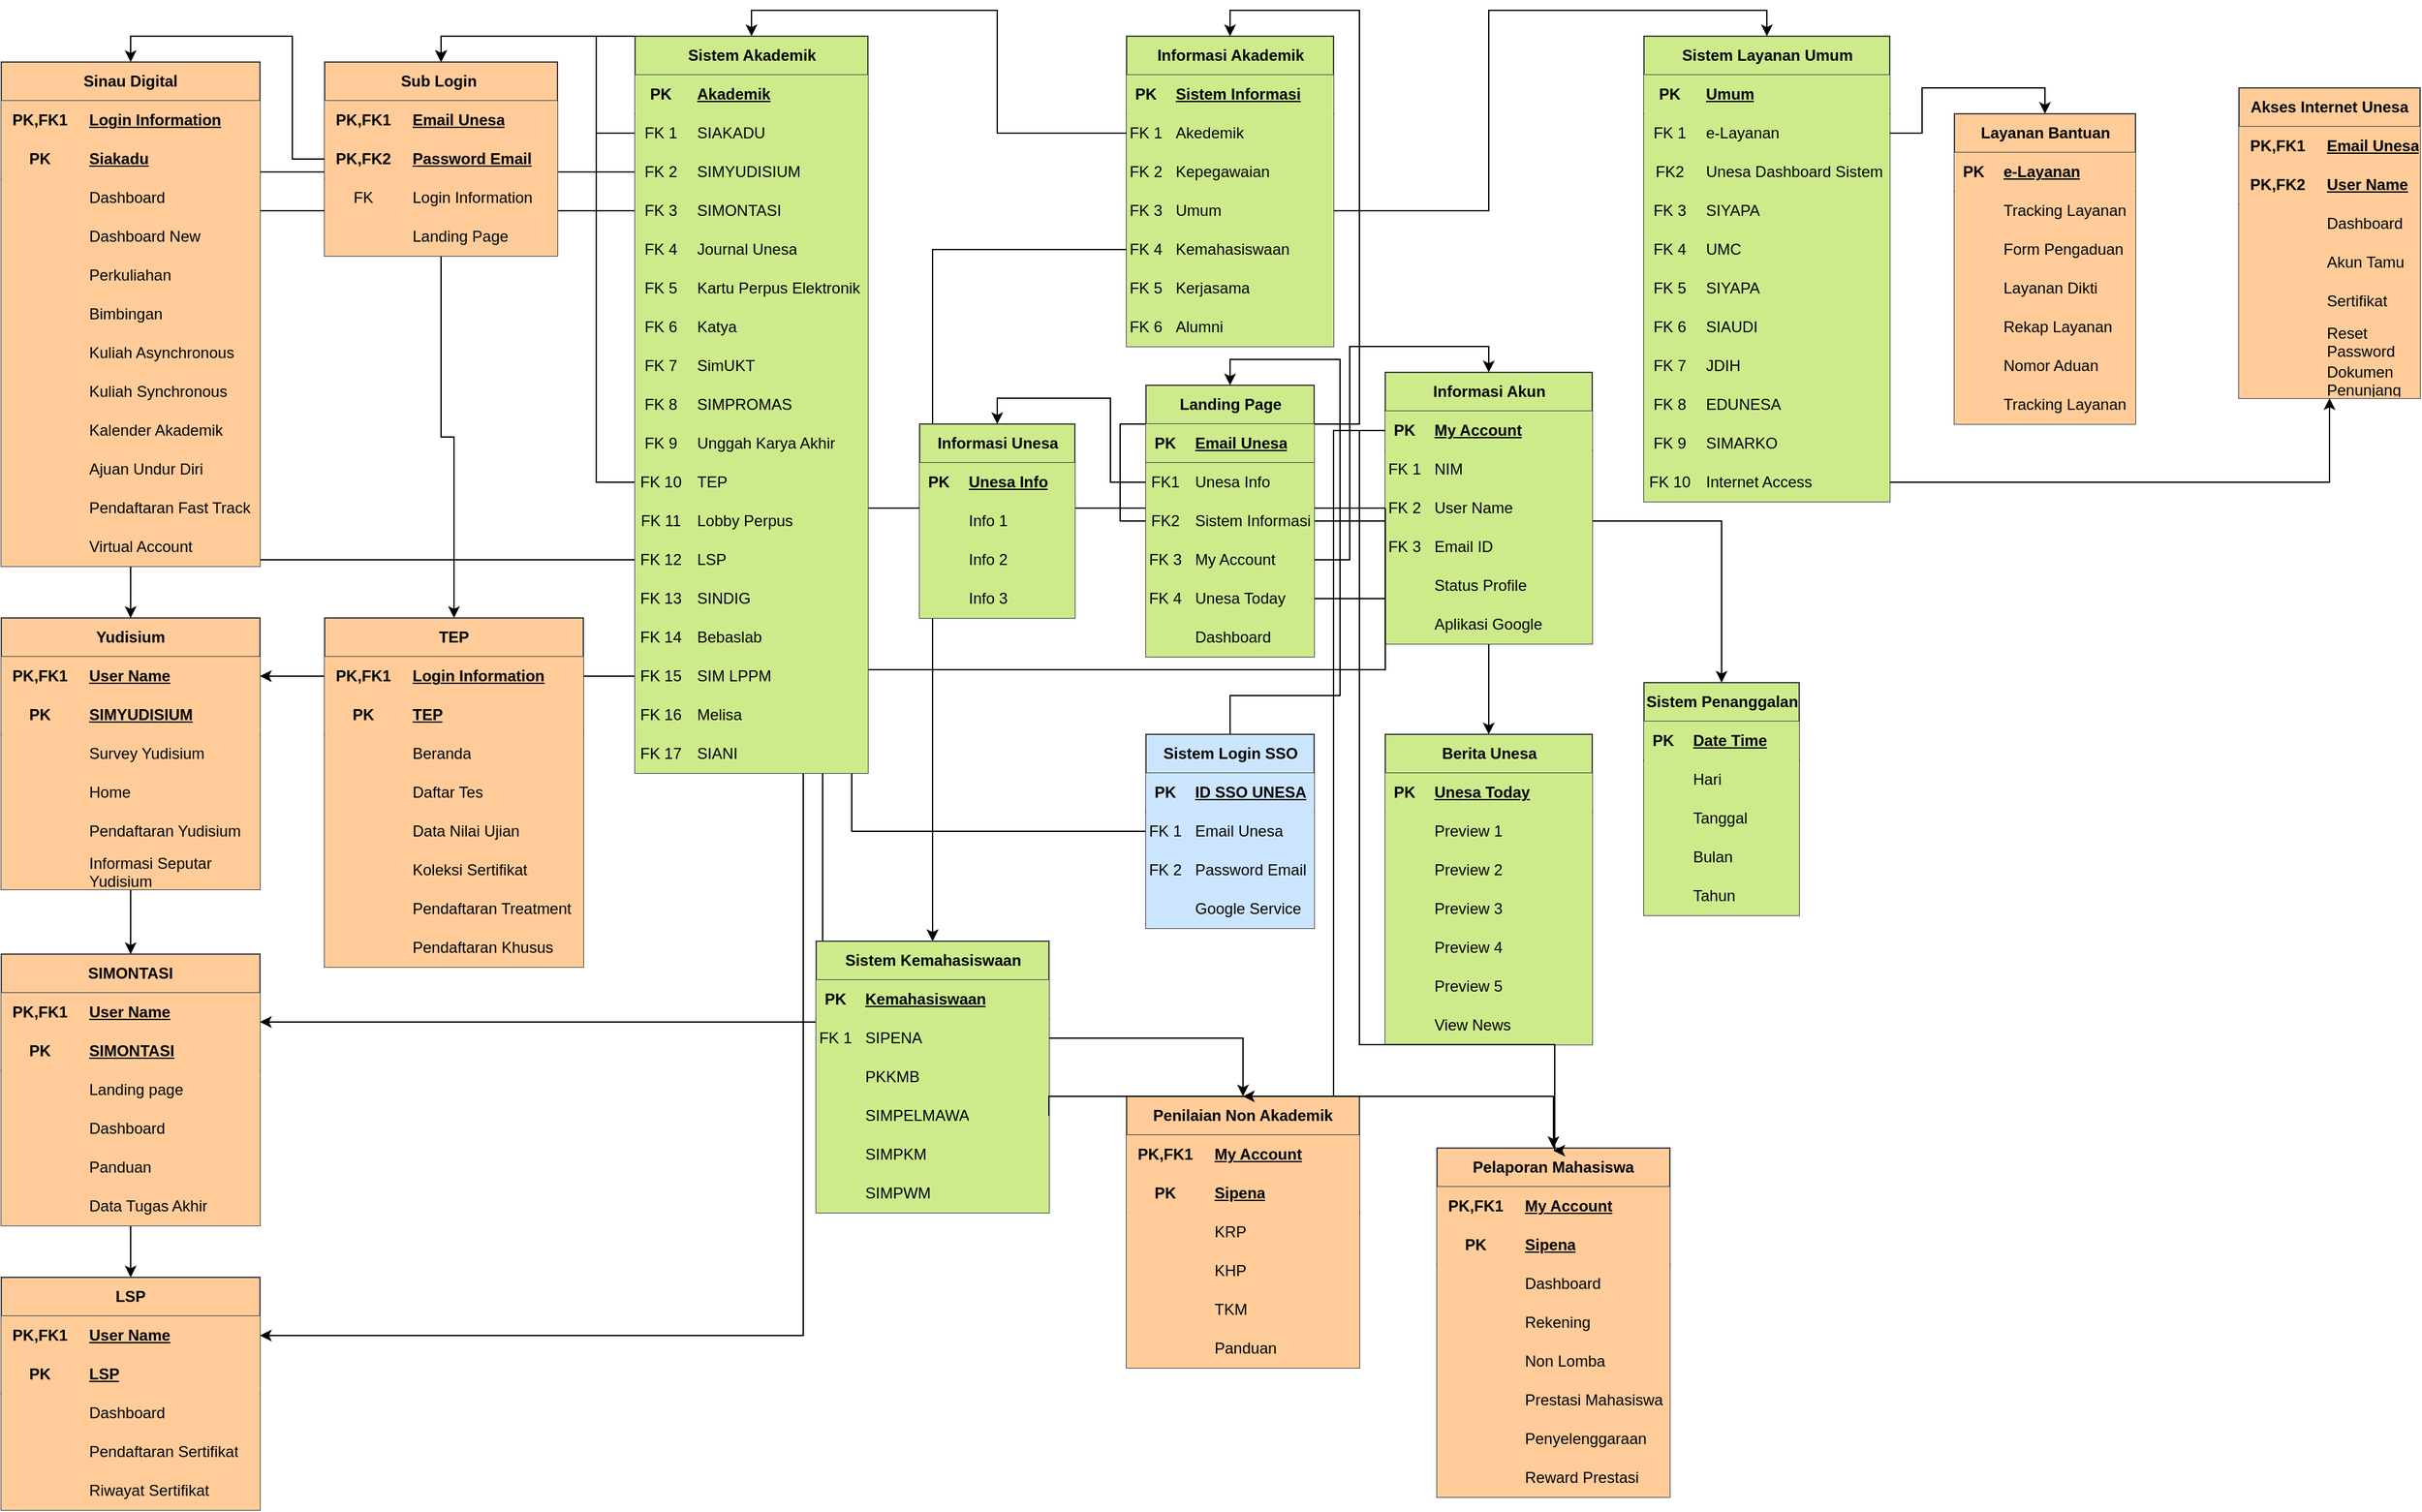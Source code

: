 <mxfile version="24.7.15">
  <diagram name="Page-1" id="fIB9AgHcOxYds-EDLcDk">
    <mxGraphModel dx="2246" dy="1323" grid="1" gridSize="10" guides="1" tooltips="1" connect="1" arrows="1" fold="1" page="1" pageScale="1" pageWidth="1920" pageHeight="1200" background="none" math="0" shadow="0">
      <root>
        <mxCell id="0" />
        <mxCell id="1" parent="0" />
        <mxCell id="F7weP_g6E7-wFiPtn0G7-692" style="edgeStyle=orthogonalEdgeStyle;rounded=0;orthogonalLoop=1;jettySize=auto;html=1;exitX=0;exitY=0.5;exitDx=0;exitDy=0;" edge="1" parent="1" source="F7weP_g6E7-wFiPtn0G7-114" target="F7weP_g6E7-wFiPtn0G7-349">
          <mxGeometry relative="1" as="geometry" />
        </mxCell>
        <mxCell id="F7weP_g6E7-wFiPtn0G7-649" style="edgeStyle=orthogonalEdgeStyle;rounded=0;orthogonalLoop=1;jettySize=auto;html=1;entryX=0.5;entryY=0;entryDx=0;entryDy=0;" edge="1" parent="1" source="F7weP_g6E7-wFiPtn0G7-22" target="F7weP_g6E7-wFiPtn0G7-178">
          <mxGeometry relative="1" as="geometry" />
        </mxCell>
        <mxCell id="F7weP_g6E7-wFiPtn0G7-387" style="edgeStyle=orthogonalEdgeStyle;rounded=0;orthogonalLoop=1;jettySize=auto;html=1;" edge="1" parent="1" source="F7weP_g6E7-wFiPtn0G7-236" target="F7weP_g6E7-wFiPtn0G7-368">
          <mxGeometry relative="1" as="geometry" />
        </mxCell>
        <mxCell id="F7weP_g6E7-wFiPtn0G7-367" style="edgeStyle=orthogonalEdgeStyle;rounded=0;orthogonalLoop=1;jettySize=auto;html=1;exitX=0;exitY=0.5;exitDx=0;exitDy=0;" edge="1" parent="1" source="F7weP_g6E7-wFiPtn0G7-233" target="F7weP_g6E7-wFiPtn0G7-348">
          <mxGeometry relative="1" as="geometry" />
        </mxCell>
        <mxCell id="F7weP_g6E7-wFiPtn0G7-222" style="edgeStyle=orthogonalEdgeStyle;rounded=0;orthogonalLoop=1;jettySize=auto;html=1;entryX=0.5;entryY=0;entryDx=0;entryDy=0;" edge="1" parent="1" source="F7weP_g6E7-wFiPtn0G7-63" target="F7weP_g6E7-wFiPtn0G7-133">
          <mxGeometry relative="1" as="geometry" />
        </mxCell>
        <mxCell id="F7weP_g6E7-wFiPtn0G7-219" style="edgeStyle=orthogonalEdgeStyle;rounded=0;orthogonalLoop=1;jettySize=auto;html=1;entryX=0.5;entryY=0;entryDx=0;entryDy=0;" edge="1" parent="1" source="F7weP_g6E7-wFiPtn0G7-18" target="F7weP_g6E7-wFiPtn0G7-36">
          <mxGeometry relative="1" as="geometry" />
        </mxCell>
        <mxCell id="F7weP_g6E7-wFiPtn0G7-18" value="Sistem Login SSO" style="shape=table;startSize=30;container=1;collapsible=1;childLayout=tableLayout;fixedRows=1;rowLines=0;fontStyle=1;align=center;resizeLast=1;html=1;fillColor=#cce5ff;strokeColor=#36393d;fillStyle=solid;" vertex="1" parent="1">
          <mxGeometry x="906" y="580" width="130" height="150" as="geometry" />
        </mxCell>
        <mxCell id="F7weP_g6E7-wFiPtn0G7-19" value="" style="shape=tableRow;horizontal=0;startSize=0;swimlaneHead=0;swimlaneBody=0;fillColor=none;collapsible=0;dropTarget=0;points=[[0,0.5],[1,0.5]];portConstraint=eastwest;top=0;left=0;right=0;bottom=1;" vertex="1" parent="F7weP_g6E7-wFiPtn0G7-18">
          <mxGeometry y="30" width="130" height="30" as="geometry" />
        </mxCell>
        <mxCell id="F7weP_g6E7-wFiPtn0G7-20" value="PK" style="shape=partialRectangle;connectable=0;fillColor=#cce5ff;top=0;left=0;bottom=0;right=0;fontStyle=1;overflow=hidden;whiteSpace=wrap;html=1;strokeColor=#36393d;strokeWidth=4;perimeterSpacing=2;" vertex="1" parent="F7weP_g6E7-wFiPtn0G7-19">
          <mxGeometry width="30" height="30" as="geometry">
            <mxRectangle width="30" height="30" as="alternateBounds" />
          </mxGeometry>
        </mxCell>
        <mxCell id="F7weP_g6E7-wFiPtn0G7-21" value="ID SSO UNESA" style="shape=partialRectangle;connectable=0;fillColor=#cce5ff;top=0;left=0;bottom=0;right=0;align=left;spacingLeft=6;fontStyle=5;overflow=hidden;whiteSpace=wrap;html=1;strokeColor=#36393d;strokeWidth=4;perimeterSpacing=2;" vertex="1" parent="F7weP_g6E7-wFiPtn0G7-19">
          <mxGeometry x="30" width="100" height="30" as="geometry">
            <mxRectangle width="100" height="30" as="alternateBounds" />
          </mxGeometry>
        </mxCell>
        <mxCell id="F7weP_g6E7-wFiPtn0G7-22" value="" style="shape=tableRow;horizontal=0;startSize=0;swimlaneHead=0;swimlaneBody=0;fillColor=none;collapsible=0;dropTarget=0;points=[[0,0.5],[1,0.5]];portConstraint=eastwest;top=0;left=0;right=0;bottom=0;" vertex="1" parent="F7weP_g6E7-wFiPtn0G7-18">
          <mxGeometry y="60" width="130" height="30" as="geometry" />
        </mxCell>
        <mxCell id="F7weP_g6E7-wFiPtn0G7-23" value="FK 1" style="shape=partialRectangle;connectable=0;fillColor=#cce5ff;top=0;left=0;bottom=0;right=0;editable=1;overflow=hidden;whiteSpace=wrap;html=1;strokeColor=#36393d;strokeWidth=4;perimeterSpacing=2;" vertex="1" parent="F7weP_g6E7-wFiPtn0G7-22">
          <mxGeometry width="30" height="30" as="geometry">
            <mxRectangle width="30" height="30" as="alternateBounds" />
          </mxGeometry>
        </mxCell>
        <mxCell id="F7weP_g6E7-wFiPtn0G7-24" value="Email Unesa" style="shape=partialRectangle;connectable=0;fillColor=#cce5ff;top=0;left=0;bottom=0;right=0;align=left;spacingLeft=6;overflow=hidden;whiteSpace=wrap;html=1;strokeColor=#36393d;strokeWidth=4;perimeterSpacing=2;shadow=0;" vertex="1" parent="F7weP_g6E7-wFiPtn0G7-22">
          <mxGeometry x="30" width="100" height="30" as="geometry">
            <mxRectangle width="100" height="30" as="alternateBounds" />
          </mxGeometry>
        </mxCell>
        <mxCell id="F7weP_g6E7-wFiPtn0G7-25" value="" style="shape=tableRow;horizontal=0;startSize=0;swimlaneHead=0;swimlaneBody=0;fillColor=none;collapsible=0;dropTarget=0;points=[[0,0.5],[1,0.5]];portConstraint=eastwest;top=0;left=0;right=0;bottom=0;" vertex="1" parent="F7weP_g6E7-wFiPtn0G7-18">
          <mxGeometry y="90" width="130" height="30" as="geometry" />
        </mxCell>
        <mxCell id="F7weP_g6E7-wFiPtn0G7-26" value="FK 2" style="shape=partialRectangle;connectable=0;fillColor=#cce5ff;top=0;left=0;bottom=0;right=0;editable=1;overflow=hidden;whiteSpace=wrap;html=1;strokeColor=#36393d;strokeWidth=4;perimeterSpacing=2;" vertex="1" parent="F7weP_g6E7-wFiPtn0G7-25">
          <mxGeometry width="30" height="30" as="geometry">
            <mxRectangle width="30" height="30" as="alternateBounds" />
          </mxGeometry>
        </mxCell>
        <mxCell id="F7weP_g6E7-wFiPtn0G7-27" value="Password Email" style="shape=partialRectangle;connectable=0;fillColor=#cce5ff;top=0;left=0;bottom=0;right=0;align=left;spacingLeft=6;overflow=hidden;whiteSpace=wrap;html=1;strokeColor=#36393d;strokeWidth=4;perimeterSpacing=2;" vertex="1" parent="F7weP_g6E7-wFiPtn0G7-25">
          <mxGeometry x="30" width="100" height="30" as="geometry">
            <mxRectangle width="100" height="30" as="alternateBounds" />
          </mxGeometry>
        </mxCell>
        <mxCell id="F7weP_g6E7-wFiPtn0G7-130" value="" style="shape=tableRow;horizontal=0;startSize=0;swimlaneHead=0;swimlaneBody=0;fillColor=none;collapsible=0;dropTarget=0;points=[[0,0.5],[1,0.5]];portConstraint=eastwest;top=0;left=0;right=0;bottom=0;" vertex="1" parent="F7weP_g6E7-wFiPtn0G7-18">
          <mxGeometry y="120" width="130" height="30" as="geometry" />
        </mxCell>
        <mxCell id="F7weP_g6E7-wFiPtn0G7-131" value="" style="shape=partialRectangle;connectable=0;fillColor=#cce5ff;top=0;left=0;bottom=0;right=0;editable=1;overflow=hidden;whiteSpace=wrap;html=1;strokeColor=#36393d;strokeWidth=4;perimeterSpacing=2;" vertex="1" parent="F7weP_g6E7-wFiPtn0G7-130">
          <mxGeometry width="30" height="30" as="geometry">
            <mxRectangle width="30" height="30" as="alternateBounds" />
          </mxGeometry>
        </mxCell>
        <mxCell id="F7weP_g6E7-wFiPtn0G7-132" value="Google Service" style="shape=partialRectangle;connectable=0;fillColor=#cce5ff;top=0;left=0;bottom=0;right=0;align=left;spacingLeft=6;overflow=hidden;whiteSpace=wrap;html=1;strokeColor=#36393d;strokeWidth=4;perimeterSpacing=2;" vertex="1" parent="F7weP_g6E7-wFiPtn0G7-130">
          <mxGeometry x="30" width="100" height="30" as="geometry">
            <mxRectangle width="100" height="30" as="alternateBounds" />
          </mxGeometry>
        </mxCell>
        <mxCell id="F7weP_g6E7-wFiPtn0G7-223" style="edgeStyle=orthogonalEdgeStyle;rounded=0;orthogonalLoop=1;jettySize=auto;html=1;flowAnimation=0;" edge="1" parent="1" source="F7weP_g6E7-wFiPtn0G7-36" target="F7weP_g6E7-wFiPtn0G7-191">
          <mxGeometry relative="1" as="geometry" />
        </mxCell>
        <mxCell id="F7weP_g6E7-wFiPtn0G7-79" value="Informasi Akademik" style="shape=table;startSize=30;container=1;collapsible=1;childLayout=tableLayout;fixedRows=1;rowLines=0;fontStyle=1;align=center;resizeLast=1;html=1;fillColor=#cdeb8b;strokeColor=#36393d;" vertex="1" parent="1">
          <mxGeometry x="891" y="40" width="160" height="240" as="geometry" />
        </mxCell>
        <mxCell id="F7weP_g6E7-wFiPtn0G7-80" value="" style="shape=tableRow;horizontal=0;startSize=0;swimlaneHead=0;swimlaneBody=0;fillColor=none;collapsible=0;dropTarget=0;points=[[0,0.5],[1,0.5]];portConstraint=eastwest;top=0;left=0;right=0;bottom=1;" vertex="1" parent="F7weP_g6E7-wFiPtn0G7-79">
          <mxGeometry y="30" width="160" height="30" as="geometry" />
        </mxCell>
        <mxCell id="F7weP_g6E7-wFiPtn0G7-81" value="PK" style="shape=partialRectangle;connectable=0;fillColor=#cdeb8b;top=0;left=0;bottom=0;right=0;fontStyle=1;overflow=hidden;whiteSpace=wrap;html=1;strokeColor=#36393d;" vertex="1" parent="F7weP_g6E7-wFiPtn0G7-80">
          <mxGeometry width="30" height="30" as="geometry">
            <mxRectangle width="30" height="30" as="alternateBounds" />
          </mxGeometry>
        </mxCell>
        <mxCell id="F7weP_g6E7-wFiPtn0G7-82" value="Sistem Informasi" style="shape=partialRectangle;connectable=0;fillColor=#cdeb8b;top=0;left=0;bottom=0;right=0;align=left;spacingLeft=6;fontStyle=5;overflow=hidden;whiteSpace=wrap;html=1;strokeColor=#36393d;" vertex="1" parent="F7weP_g6E7-wFiPtn0G7-80">
          <mxGeometry x="30" width="130" height="30" as="geometry">
            <mxRectangle width="130" height="30" as="alternateBounds" />
          </mxGeometry>
        </mxCell>
        <mxCell id="F7weP_g6E7-wFiPtn0G7-83" value="" style="shape=tableRow;horizontal=0;startSize=0;swimlaneHead=0;swimlaneBody=0;fillColor=none;collapsible=0;dropTarget=0;points=[[0,0.5],[1,0.5]];portConstraint=eastwest;top=0;left=0;right=0;bottom=0;" vertex="1" parent="F7weP_g6E7-wFiPtn0G7-79">
          <mxGeometry y="60" width="160" height="30" as="geometry" />
        </mxCell>
        <mxCell id="F7weP_g6E7-wFiPtn0G7-84" value="FK 1" style="shape=partialRectangle;connectable=0;fillColor=#cdeb8b;top=0;left=0;bottom=0;right=0;editable=1;overflow=hidden;whiteSpace=wrap;html=1;strokeColor=#36393d;" vertex="1" parent="F7weP_g6E7-wFiPtn0G7-83">
          <mxGeometry width="30" height="30" as="geometry">
            <mxRectangle width="30" height="30" as="alternateBounds" />
          </mxGeometry>
        </mxCell>
        <mxCell id="F7weP_g6E7-wFiPtn0G7-85" value="Akedemik" style="shape=partialRectangle;connectable=0;fillColor=#cdeb8b;top=0;left=0;bottom=0;right=0;align=left;spacingLeft=6;overflow=hidden;whiteSpace=wrap;html=1;strokeColor=#36393d;" vertex="1" parent="F7weP_g6E7-wFiPtn0G7-83">
          <mxGeometry x="30" width="130" height="30" as="geometry">
            <mxRectangle width="130" height="30" as="alternateBounds" />
          </mxGeometry>
        </mxCell>
        <mxCell id="F7weP_g6E7-wFiPtn0G7-86" value="" style="shape=tableRow;horizontal=0;startSize=0;swimlaneHead=0;swimlaneBody=0;fillColor=none;collapsible=0;dropTarget=0;points=[[0,0.5],[1,0.5]];portConstraint=eastwest;top=0;left=0;right=0;bottom=0;" vertex="1" parent="F7weP_g6E7-wFiPtn0G7-79">
          <mxGeometry y="90" width="160" height="30" as="geometry" />
        </mxCell>
        <mxCell id="F7weP_g6E7-wFiPtn0G7-87" value="FK 2" style="shape=partialRectangle;connectable=0;fillColor=#cdeb8b;top=0;left=0;bottom=0;right=0;editable=1;overflow=hidden;whiteSpace=wrap;html=1;strokeColor=#36393d;" vertex="1" parent="F7weP_g6E7-wFiPtn0G7-86">
          <mxGeometry width="30" height="30" as="geometry">
            <mxRectangle width="30" height="30" as="alternateBounds" />
          </mxGeometry>
        </mxCell>
        <mxCell id="F7weP_g6E7-wFiPtn0G7-88" value="Kepegawaian" style="shape=partialRectangle;connectable=0;fillColor=#cdeb8b;top=0;left=0;bottom=0;right=0;align=left;spacingLeft=6;overflow=hidden;whiteSpace=wrap;html=1;strokeColor=#36393d;" vertex="1" parent="F7weP_g6E7-wFiPtn0G7-86">
          <mxGeometry x="30" width="130" height="30" as="geometry">
            <mxRectangle width="130" height="30" as="alternateBounds" />
          </mxGeometry>
        </mxCell>
        <mxCell id="F7weP_g6E7-wFiPtn0G7-89" value="" style="shape=tableRow;horizontal=0;startSize=0;swimlaneHead=0;swimlaneBody=0;fillColor=none;collapsible=0;dropTarget=0;points=[[0,0.5],[1,0.5]];portConstraint=eastwest;top=0;left=0;right=0;bottom=0;" vertex="1" parent="F7weP_g6E7-wFiPtn0G7-79">
          <mxGeometry y="120" width="160" height="30" as="geometry" />
        </mxCell>
        <mxCell id="F7weP_g6E7-wFiPtn0G7-90" value="FK 3" style="shape=partialRectangle;connectable=0;fillColor=#cdeb8b;top=0;left=0;bottom=0;right=0;editable=1;overflow=hidden;whiteSpace=wrap;html=1;strokeColor=#36393d;" vertex="1" parent="F7weP_g6E7-wFiPtn0G7-89">
          <mxGeometry width="30" height="30" as="geometry">
            <mxRectangle width="30" height="30" as="alternateBounds" />
          </mxGeometry>
        </mxCell>
        <mxCell id="F7weP_g6E7-wFiPtn0G7-91" value="Umum" style="shape=partialRectangle;connectable=0;fillColor=#cdeb8b;top=0;left=0;bottom=0;right=0;align=left;spacingLeft=6;overflow=hidden;whiteSpace=wrap;html=1;strokeColor=#36393d;" vertex="1" parent="F7weP_g6E7-wFiPtn0G7-89">
          <mxGeometry x="30" width="130" height="30" as="geometry">
            <mxRectangle width="130" height="30" as="alternateBounds" />
          </mxGeometry>
        </mxCell>
        <mxCell id="F7weP_g6E7-wFiPtn0G7-92" value="" style="shape=tableRow;horizontal=0;startSize=0;swimlaneHead=0;swimlaneBody=0;fillColor=none;collapsible=0;dropTarget=0;points=[[0,0.5],[1,0.5]];portConstraint=eastwest;top=0;left=0;right=0;bottom=0;" vertex="1" parent="F7weP_g6E7-wFiPtn0G7-79">
          <mxGeometry y="150" width="160" height="30" as="geometry" />
        </mxCell>
        <mxCell id="F7weP_g6E7-wFiPtn0G7-93" value="FK 4" style="shape=partialRectangle;connectable=0;fillColor=#cdeb8b;top=0;left=0;bottom=0;right=0;editable=1;overflow=hidden;whiteSpace=wrap;html=1;strokeColor=#36393d;" vertex="1" parent="F7weP_g6E7-wFiPtn0G7-92">
          <mxGeometry width="30" height="30" as="geometry">
            <mxRectangle width="30" height="30" as="alternateBounds" />
          </mxGeometry>
        </mxCell>
        <mxCell id="F7weP_g6E7-wFiPtn0G7-94" value="Kemahasiswaan" style="shape=partialRectangle;connectable=0;fillColor=#cdeb8b;top=0;left=0;bottom=0;right=0;align=left;spacingLeft=6;overflow=hidden;whiteSpace=wrap;html=1;strokeColor=#36393d;" vertex="1" parent="F7weP_g6E7-wFiPtn0G7-92">
          <mxGeometry x="30" width="130" height="30" as="geometry">
            <mxRectangle width="130" height="30" as="alternateBounds" />
          </mxGeometry>
        </mxCell>
        <mxCell id="F7weP_g6E7-wFiPtn0G7-95" value="" style="shape=tableRow;horizontal=0;startSize=0;swimlaneHead=0;swimlaneBody=0;fillColor=none;collapsible=0;dropTarget=0;points=[[0,0.5],[1,0.5]];portConstraint=eastwest;top=0;left=0;right=0;bottom=0;" vertex="1" parent="F7weP_g6E7-wFiPtn0G7-79">
          <mxGeometry y="180" width="160" height="30" as="geometry" />
        </mxCell>
        <mxCell id="F7weP_g6E7-wFiPtn0G7-96" value="FK 5" style="shape=partialRectangle;connectable=0;fillColor=#cdeb8b;top=0;left=0;bottom=0;right=0;editable=1;overflow=hidden;whiteSpace=wrap;html=1;strokeColor=#36393d;" vertex="1" parent="F7weP_g6E7-wFiPtn0G7-95">
          <mxGeometry width="30" height="30" as="geometry">
            <mxRectangle width="30" height="30" as="alternateBounds" />
          </mxGeometry>
        </mxCell>
        <mxCell id="F7weP_g6E7-wFiPtn0G7-97" value="Kerjasama" style="shape=partialRectangle;connectable=0;fillColor=#cdeb8b;top=0;left=0;bottom=0;right=0;align=left;spacingLeft=6;overflow=hidden;whiteSpace=wrap;html=1;strokeColor=#36393d;" vertex="1" parent="F7weP_g6E7-wFiPtn0G7-95">
          <mxGeometry x="30" width="130" height="30" as="geometry">
            <mxRectangle width="130" height="30" as="alternateBounds" />
          </mxGeometry>
        </mxCell>
        <mxCell id="F7weP_g6E7-wFiPtn0G7-98" value="" style="shape=tableRow;horizontal=0;startSize=0;swimlaneHead=0;swimlaneBody=0;fillColor=none;collapsible=0;dropTarget=0;points=[[0,0.5],[1,0.5]];portConstraint=eastwest;top=0;left=0;right=0;bottom=0;" vertex="1" parent="F7weP_g6E7-wFiPtn0G7-79">
          <mxGeometry y="210" width="160" height="30" as="geometry" />
        </mxCell>
        <mxCell id="F7weP_g6E7-wFiPtn0G7-99" value="FK 6" style="shape=partialRectangle;connectable=0;fillColor=#cdeb8b;top=0;left=0;bottom=0;right=0;editable=1;overflow=hidden;whiteSpace=wrap;html=1;strokeColor=#36393d;" vertex="1" parent="F7weP_g6E7-wFiPtn0G7-98">
          <mxGeometry width="30" height="30" as="geometry">
            <mxRectangle width="30" height="30" as="alternateBounds" />
          </mxGeometry>
        </mxCell>
        <mxCell id="F7weP_g6E7-wFiPtn0G7-100" value="Alumni" style="shape=partialRectangle;connectable=0;fillColor=#cdeb8b;top=0;left=0;bottom=0;right=0;align=left;spacingLeft=6;overflow=hidden;whiteSpace=wrap;html=1;strokeColor=#36393d;" vertex="1" parent="F7weP_g6E7-wFiPtn0G7-98">
          <mxGeometry x="30" width="130" height="30" as="geometry">
            <mxRectangle width="130" height="30" as="alternateBounds" />
          </mxGeometry>
        </mxCell>
        <mxCell id="F7weP_g6E7-wFiPtn0G7-133" value="Berita Unesa" style="shape=table;startSize=30;container=1;collapsible=1;childLayout=tableLayout;fixedRows=1;rowLines=0;fontStyle=1;align=center;resizeLast=1;html=1;fillColor=#cdeb8b;strokeColor=#36393d;" vertex="1" parent="1">
          <mxGeometry x="1091" y="580" width="160" height="240" as="geometry" />
        </mxCell>
        <mxCell id="F7weP_g6E7-wFiPtn0G7-134" value="" style="shape=tableRow;horizontal=0;startSize=0;swimlaneHead=0;swimlaneBody=0;fillColor=none;collapsible=0;dropTarget=0;points=[[0,0.5],[1,0.5]];portConstraint=eastwest;top=0;left=0;right=0;bottom=1;" vertex="1" parent="F7weP_g6E7-wFiPtn0G7-133">
          <mxGeometry y="30" width="160" height="30" as="geometry" />
        </mxCell>
        <mxCell id="F7weP_g6E7-wFiPtn0G7-135" value="PK" style="shape=partialRectangle;connectable=0;fillColor=#cdeb8b;top=0;left=0;bottom=0;right=0;fontStyle=1;overflow=hidden;whiteSpace=wrap;html=1;strokeColor=#36393d;" vertex="1" parent="F7weP_g6E7-wFiPtn0G7-134">
          <mxGeometry width="30" height="30" as="geometry">
            <mxRectangle width="30" height="30" as="alternateBounds" />
          </mxGeometry>
        </mxCell>
        <mxCell id="F7weP_g6E7-wFiPtn0G7-136" value="Unesa Today" style="shape=partialRectangle;connectable=0;fillColor=#cdeb8b;top=0;left=0;bottom=0;right=0;align=left;spacingLeft=6;fontStyle=5;overflow=hidden;whiteSpace=wrap;html=1;strokeColor=#36393d;" vertex="1" parent="F7weP_g6E7-wFiPtn0G7-134">
          <mxGeometry x="30" width="130" height="30" as="geometry">
            <mxRectangle width="130" height="30" as="alternateBounds" />
          </mxGeometry>
        </mxCell>
        <mxCell id="F7weP_g6E7-wFiPtn0G7-137" value="" style="shape=tableRow;horizontal=0;startSize=0;swimlaneHead=0;swimlaneBody=0;fillColor=none;collapsible=0;dropTarget=0;points=[[0,0.5],[1,0.5]];portConstraint=eastwest;top=0;left=0;right=0;bottom=0;" vertex="1" parent="F7weP_g6E7-wFiPtn0G7-133">
          <mxGeometry y="60" width="160" height="30" as="geometry" />
        </mxCell>
        <mxCell id="F7weP_g6E7-wFiPtn0G7-138" value="" style="shape=partialRectangle;connectable=0;fillColor=#cdeb8b;top=0;left=0;bottom=0;right=0;editable=1;overflow=hidden;whiteSpace=wrap;html=1;strokeColor=#36393d;" vertex="1" parent="F7weP_g6E7-wFiPtn0G7-137">
          <mxGeometry width="30" height="30" as="geometry">
            <mxRectangle width="30" height="30" as="alternateBounds" />
          </mxGeometry>
        </mxCell>
        <mxCell id="F7weP_g6E7-wFiPtn0G7-139" value="Preview 1" style="shape=partialRectangle;connectable=0;fillColor=#cdeb8b;top=0;left=0;bottom=0;right=0;align=left;spacingLeft=6;overflow=hidden;whiteSpace=wrap;html=1;strokeColor=#36393d;" vertex="1" parent="F7weP_g6E7-wFiPtn0G7-137">
          <mxGeometry x="30" width="130" height="30" as="geometry">
            <mxRectangle width="130" height="30" as="alternateBounds" />
          </mxGeometry>
        </mxCell>
        <mxCell id="F7weP_g6E7-wFiPtn0G7-140" value="" style="shape=tableRow;horizontal=0;startSize=0;swimlaneHead=0;swimlaneBody=0;fillColor=none;collapsible=0;dropTarget=0;points=[[0,0.5],[1,0.5]];portConstraint=eastwest;top=0;left=0;right=0;bottom=0;" vertex="1" parent="F7weP_g6E7-wFiPtn0G7-133">
          <mxGeometry y="90" width="160" height="30" as="geometry" />
        </mxCell>
        <mxCell id="F7weP_g6E7-wFiPtn0G7-141" value="" style="shape=partialRectangle;connectable=0;fillColor=#cdeb8b;top=0;left=0;bottom=0;right=0;editable=1;overflow=hidden;whiteSpace=wrap;html=1;strokeColor=#36393d;" vertex="1" parent="F7weP_g6E7-wFiPtn0G7-140">
          <mxGeometry width="30" height="30" as="geometry">
            <mxRectangle width="30" height="30" as="alternateBounds" />
          </mxGeometry>
        </mxCell>
        <mxCell id="F7weP_g6E7-wFiPtn0G7-142" value="Preview 2" style="shape=partialRectangle;connectable=0;fillColor=#cdeb8b;top=0;left=0;bottom=0;right=0;align=left;spacingLeft=6;overflow=hidden;whiteSpace=wrap;html=1;strokeColor=#36393d;" vertex="1" parent="F7weP_g6E7-wFiPtn0G7-140">
          <mxGeometry x="30" width="130" height="30" as="geometry">
            <mxRectangle width="130" height="30" as="alternateBounds" />
          </mxGeometry>
        </mxCell>
        <mxCell id="F7weP_g6E7-wFiPtn0G7-143" value="" style="shape=tableRow;horizontal=0;startSize=0;swimlaneHead=0;swimlaneBody=0;fillColor=none;collapsible=0;dropTarget=0;points=[[0,0.5],[1,0.5]];portConstraint=eastwest;top=0;left=0;right=0;bottom=0;" vertex="1" parent="F7weP_g6E7-wFiPtn0G7-133">
          <mxGeometry y="120" width="160" height="30" as="geometry" />
        </mxCell>
        <mxCell id="F7weP_g6E7-wFiPtn0G7-144" value="" style="shape=partialRectangle;connectable=0;fillColor=#cdeb8b;top=0;left=0;bottom=0;right=0;editable=1;overflow=hidden;whiteSpace=wrap;html=1;strokeColor=#36393d;" vertex="1" parent="F7weP_g6E7-wFiPtn0G7-143">
          <mxGeometry width="30" height="30" as="geometry">
            <mxRectangle width="30" height="30" as="alternateBounds" />
          </mxGeometry>
        </mxCell>
        <mxCell id="F7weP_g6E7-wFiPtn0G7-145" value="Preview 3" style="shape=partialRectangle;connectable=0;fillColor=#cdeb8b;top=0;left=0;bottom=0;right=0;align=left;spacingLeft=6;overflow=hidden;whiteSpace=wrap;html=1;strokeColor=#36393d;" vertex="1" parent="F7weP_g6E7-wFiPtn0G7-143">
          <mxGeometry x="30" width="130" height="30" as="geometry">
            <mxRectangle width="130" height="30" as="alternateBounds" />
          </mxGeometry>
        </mxCell>
        <mxCell id="F7weP_g6E7-wFiPtn0G7-146" value="" style="shape=tableRow;horizontal=0;startSize=0;swimlaneHead=0;swimlaneBody=0;fillColor=none;collapsible=0;dropTarget=0;points=[[0,0.5],[1,0.5]];portConstraint=eastwest;top=0;left=0;right=0;bottom=0;" vertex="1" parent="F7weP_g6E7-wFiPtn0G7-133">
          <mxGeometry y="150" width="160" height="30" as="geometry" />
        </mxCell>
        <mxCell id="F7weP_g6E7-wFiPtn0G7-147" value="" style="shape=partialRectangle;connectable=0;fillColor=#cdeb8b;top=0;left=0;bottom=0;right=0;editable=1;overflow=hidden;whiteSpace=wrap;html=1;strokeColor=#36393d;" vertex="1" parent="F7weP_g6E7-wFiPtn0G7-146">
          <mxGeometry width="30" height="30" as="geometry">
            <mxRectangle width="30" height="30" as="alternateBounds" />
          </mxGeometry>
        </mxCell>
        <mxCell id="F7weP_g6E7-wFiPtn0G7-148" value="Preview 4" style="shape=partialRectangle;connectable=0;fillColor=#cdeb8b;top=0;left=0;bottom=0;right=0;align=left;spacingLeft=6;overflow=hidden;whiteSpace=wrap;html=1;strokeColor=#36393d;" vertex="1" parent="F7weP_g6E7-wFiPtn0G7-146">
          <mxGeometry x="30" width="130" height="30" as="geometry">
            <mxRectangle width="130" height="30" as="alternateBounds" />
          </mxGeometry>
        </mxCell>
        <mxCell id="F7weP_g6E7-wFiPtn0G7-149" value="" style="shape=tableRow;horizontal=0;startSize=0;swimlaneHead=0;swimlaneBody=0;fillColor=none;collapsible=0;dropTarget=0;points=[[0,0.5],[1,0.5]];portConstraint=eastwest;top=0;left=0;right=0;bottom=0;" vertex="1" parent="F7weP_g6E7-wFiPtn0G7-133">
          <mxGeometry y="180" width="160" height="30" as="geometry" />
        </mxCell>
        <mxCell id="F7weP_g6E7-wFiPtn0G7-150" value="" style="shape=partialRectangle;connectable=0;fillColor=#cdeb8b;top=0;left=0;bottom=0;right=0;editable=1;overflow=hidden;whiteSpace=wrap;html=1;strokeColor=#36393d;" vertex="1" parent="F7weP_g6E7-wFiPtn0G7-149">
          <mxGeometry width="30" height="30" as="geometry">
            <mxRectangle width="30" height="30" as="alternateBounds" />
          </mxGeometry>
        </mxCell>
        <mxCell id="F7weP_g6E7-wFiPtn0G7-151" value="Preview 5" style="shape=partialRectangle;connectable=0;fillColor=#cdeb8b;top=0;left=0;bottom=0;right=0;align=left;spacingLeft=6;overflow=hidden;whiteSpace=wrap;html=1;strokeColor=#36393d;" vertex="1" parent="F7weP_g6E7-wFiPtn0G7-149">
          <mxGeometry x="30" width="130" height="30" as="geometry">
            <mxRectangle width="130" height="30" as="alternateBounds" />
          </mxGeometry>
        </mxCell>
        <mxCell id="F7weP_g6E7-wFiPtn0G7-152" value="" style="shape=tableRow;horizontal=0;startSize=0;swimlaneHead=0;swimlaneBody=0;fillColor=none;collapsible=0;dropTarget=0;points=[[0,0.5],[1,0.5]];portConstraint=eastwest;top=0;left=0;right=0;bottom=0;" vertex="1" parent="F7weP_g6E7-wFiPtn0G7-133">
          <mxGeometry y="210" width="160" height="30" as="geometry" />
        </mxCell>
        <mxCell id="F7weP_g6E7-wFiPtn0G7-153" value="" style="shape=partialRectangle;connectable=0;fillColor=#cdeb8b;top=0;left=0;bottom=0;right=0;editable=1;overflow=hidden;whiteSpace=wrap;html=1;strokeColor=#36393d;" vertex="1" parent="F7weP_g6E7-wFiPtn0G7-152">
          <mxGeometry width="30" height="30" as="geometry">
            <mxRectangle width="30" height="30" as="alternateBounds" />
          </mxGeometry>
        </mxCell>
        <mxCell id="F7weP_g6E7-wFiPtn0G7-154" value="View News" style="shape=partialRectangle;connectable=0;fillColor=#cdeb8b;top=0;left=0;bottom=0;right=0;align=left;spacingLeft=6;overflow=hidden;whiteSpace=wrap;html=1;strokeColor=#36393d;" vertex="1" parent="F7weP_g6E7-wFiPtn0G7-152">
          <mxGeometry x="30" width="130" height="30" as="geometry">
            <mxRectangle width="130" height="30" as="alternateBounds" />
          </mxGeometry>
        </mxCell>
        <mxCell id="F7weP_g6E7-wFiPtn0G7-191" value="Sistem Penanggalan" style="shape=table;startSize=30;container=1;collapsible=1;childLayout=tableLayout;fixedRows=1;rowLines=0;fontStyle=1;align=center;resizeLast=1;html=1;fillColor=#cdeb8b;strokeColor=#36393d;" vertex="1" parent="1">
          <mxGeometry x="1291" y="540" width="120" height="180" as="geometry" />
        </mxCell>
        <mxCell id="F7weP_g6E7-wFiPtn0G7-192" value="" style="shape=tableRow;horizontal=0;startSize=0;swimlaneHead=0;swimlaneBody=0;fillColor=none;collapsible=0;dropTarget=0;points=[[0,0.5],[1,0.5]];portConstraint=eastwest;top=0;left=0;right=0;bottom=1;" vertex="1" parent="F7weP_g6E7-wFiPtn0G7-191">
          <mxGeometry y="30" width="120" height="30" as="geometry" />
        </mxCell>
        <mxCell id="F7weP_g6E7-wFiPtn0G7-193" value="PK" style="shape=partialRectangle;connectable=0;fillColor=#cdeb8b;top=0;left=0;bottom=0;right=0;fontStyle=1;overflow=hidden;whiteSpace=wrap;html=1;strokeColor=#36393d;" vertex="1" parent="F7weP_g6E7-wFiPtn0G7-192">
          <mxGeometry width="30" height="30" as="geometry">
            <mxRectangle width="30" height="30" as="alternateBounds" />
          </mxGeometry>
        </mxCell>
        <mxCell id="F7weP_g6E7-wFiPtn0G7-194" value="Date Time" style="shape=partialRectangle;connectable=0;fillColor=#cdeb8b;top=0;left=0;bottom=0;right=0;align=left;spacingLeft=6;fontStyle=5;overflow=hidden;whiteSpace=wrap;html=1;strokeColor=#36393d;" vertex="1" parent="F7weP_g6E7-wFiPtn0G7-192">
          <mxGeometry x="30" width="90" height="30" as="geometry">
            <mxRectangle width="90" height="30" as="alternateBounds" />
          </mxGeometry>
        </mxCell>
        <mxCell id="F7weP_g6E7-wFiPtn0G7-195" value="" style="shape=tableRow;horizontal=0;startSize=0;swimlaneHead=0;swimlaneBody=0;fillColor=none;collapsible=0;dropTarget=0;points=[[0,0.5],[1,0.5]];portConstraint=eastwest;top=0;left=0;right=0;bottom=0;" vertex="1" parent="F7weP_g6E7-wFiPtn0G7-191">
          <mxGeometry y="60" width="120" height="30" as="geometry" />
        </mxCell>
        <mxCell id="F7weP_g6E7-wFiPtn0G7-196" value="" style="shape=partialRectangle;connectable=0;fillColor=#cdeb8b;top=0;left=0;bottom=0;right=0;editable=1;overflow=hidden;whiteSpace=wrap;html=1;strokeColor=#36393d;" vertex="1" parent="F7weP_g6E7-wFiPtn0G7-195">
          <mxGeometry width="30" height="30" as="geometry">
            <mxRectangle width="30" height="30" as="alternateBounds" />
          </mxGeometry>
        </mxCell>
        <mxCell id="F7weP_g6E7-wFiPtn0G7-197" value="Hari" style="shape=partialRectangle;connectable=0;fillColor=#cdeb8b;top=0;left=0;bottom=0;right=0;align=left;spacingLeft=6;overflow=hidden;whiteSpace=wrap;html=1;strokeColor=#36393d;" vertex="1" parent="F7weP_g6E7-wFiPtn0G7-195">
          <mxGeometry x="30" width="90" height="30" as="geometry">
            <mxRectangle width="90" height="30" as="alternateBounds" />
          </mxGeometry>
        </mxCell>
        <mxCell id="F7weP_g6E7-wFiPtn0G7-198" value="" style="shape=tableRow;horizontal=0;startSize=0;swimlaneHead=0;swimlaneBody=0;fillColor=none;collapsible=0;dropTarget=0;points=[[0,0.5],[1,0.5]];portConstraint=eastwest;top=0;left=0;right=0;bottom=0;" vertex="1" parent="F7weP_g6E7-wFiPtn0G7-191">
          <mxGeometry y="90" width="120" height="30" as="geometry" />
        </mxCell>
        <mxCell id="F7weP_g6E7-wFiPtn0G7-199" value="" style="shape=partialRectangle;connectable=0;fillColor=#cdeb8b;top=0;left=0;bottom=0;right=0;editable=1;overflow=hidden;whiteSpace=wrap;html=1;strokeColor=#36393d;" vertex="1" parent="F7weP_g6E7-wFiPtn0G7-198">
          <mxGeometry width="30" height="30" as="geometry">
            <mxRectangle width="30" height="30" as="alternateBounds" />
          </mxGeometry>
        </mxCell>
        <mxCell id="F7weP_g6E7-wFiPtn0G7-200" value="Tanggal" style="shape=partialRectangle;connectable=0;fillColor=#cdeb8b;top=0;left=0;bottom=0;right=0;align=left;spacingLeft=6;overflow=hidden;whiteSpace=wrap;html=1;strokeColor=#36393d;" vertex="1" parent="F7weP_g6E7-wFiPtn0G7-198">
          <mxGeometry x="30" width="90" height="30" as="geometry">
            <mxRectangle width="90" height="30" as="alternateBounds" />
          </mxGeometry>
        </mxCell>
        <mxCell id="F7weP_g6E7-wFiPtn0G7-201" value="" style="shape=tableRow;horizontal=0;startSize=0;swimlaneHead=0;swimlaneBody=0;fillColor=none;collapsible=0;dropTarget=0;points=[[0,0.5],[1,0.5]];portConstraint=eastwest;top=0;left=0;right=0;bottom=0;" vertex="1" parent="F7weP_g6E7-wFiPtn0G7-191">
          <mxGeometry y="120" width="120" height="30" as="geometry" />
        </mxCell>
        <mxCell id="F7weP_g6E7-wFiPtn0G7-202" value="" style="shape=partialRectangle;connectable=0;fillColor=#cdeb8b;top=0;left=0;bottom=0;right=0;editable=1;overflow=hidden;whiteSpace=wrap;html=1;strokeColor=#36393d;" vertex="1" parent="F7weP_g6E7-wFiPtn0G7-201">
          <mxGeometry width="30" height="30" as="geometry">
            <mxRectangle width="30" height="30" as="alternateBounds" />
          </mxGeometry>
        </mxCell>
        <mxCell id="F7weP_g6E7-wFiPtn0G7-203" value="Bulan" style="shape=partialRectangle;connectable=0;fillColor=#cdeb8b;top=0;left=0;bottom=0;right=0;align=left;spacingLeft=6;overflow=hidden;whiteSpace=wrap;html=1;strokeColor=#36393d;" vertex="1" parent="F7weP_g6E7-wFiPtn0G7-201">
          <mxGeometry x="30" width="90" height="30" as="geometry">
            <mxRectangle width="90" height="30" as="alternateBounds" />
          </mxGeometry>
        </mxCell>
        <mxCell id="F7weP_g6E7-wFiPtn0G7-204" value="" style="shape=tableRow;horizontal=0;startSize=0;swimlaneHead=0;swimlaneBody=0;fillColor=none;collapsible=0;dropTarget=0;points=[[0,0.5],[1,0.5]];portConstraint=eastwest;top=0;left=0;right=0;bottom=0;" vertex="1" parent="F7weP_g6E7-wFiPtn0G7-191">
          <mxGeometry y="150" width="120" height="30" as="geometry" />
        </mxCell>
        <mxCell id="F7weP_g6E7-wFiPtn0G7-205" value="" style="shape=partialRectangle;connectable=0;fillColor=#cdeb8b;top=0;left=0;bottom=0;right=0;editable=1;overflow=hidden;whiteSpace=wrap;html=1;strokeColor=#36393d;" vertex="1" parent="F7weP_g6E7-wFiPtn0G7-204">
          <mxGeometry width="30" height="30" as="geometry">
            <mxRectangle width="30" height="30" as="alternateBounds" />
          </mxGeometry>
        </mxCell>
        <mxCell id="F7weP_g6E7-wFiPtn0G7-206" value="Tahun" style="shape=partialRectangle;connectable=0;fillColor=#cdeb8b;top=0;left=0;bottom=0;right=0;align=left;spacingLeft=6;overflow=hidden;whiteSpace=wrap;html=1;strokeColor=#36393d;" vertex="1" parent="F7weP_g6E7-wFiPtn0G7-204">
          <mxGeometry x="30" width="90" height="30" as="geometry">
            <mxRectangle width="90" height="30" as="alternateBounds" />
          </mxGeometry>
        </mxCell>
        <mxCell id="F7weP_g6E7-wFiPtn0G7-490" style="edgeStyle=orthogonalEdgeStyle;rounded=0;orthogonalLoop=1;jettySize=auto;html=1;entryX=0.5;entryY=0;entryDx=0;entryDy=0;" edge="1" parent="1" source="F7weP_g6E7-wFiPtn0G7-178" target="F7weP_g6E7-wFiPtn0G7-464">
          <mxGeometry relative="1" as="geometry" />
        </mxCell>
        <mxCell id="F7weP_g6E7-wFiPtn0G7-178" value="Sub Login&amp;nbsp;" style="shape=table;startSize=30;container=1;collapsible=1;childLayout=tableLayout;fixedRows=1;rowLines=0;fontStyle=1;align=center;resizeLast=1;html=1;whiteSpace=wrap;fillColor=#ffcc99;strokeColor=#36393d;" vertex="1" parent="1">
          <mxGeometry x="271" y="60" width="180" height="150" as="geometry" />
        </mxCell>
        <mxCell id="F7weP_g6E7-wFiPtn0G7-179" value="" style="shape=tableRow;horizontal=0;startSize=0;swimlaneHead=0;swimlaneBody=0;fillColor=none;collapsible=0;dropTarget=0;points=[[0,0.5],[1,0.5]];portConstraint=eastwest;top=0;left=0;right=0;bottom=0;html=1;" vertex="1" parent="F7weP_g6E7-wFiPtn0G7-178">
          <mxGeometry y="30" width="180" height="30" as="geometry" />
        </mxCell>
        <mxCell id="F7weP_g6E7-wFiPtn0G7-180" value="PK,FK1" style="shape=partialRectangle;connectable=0;fillColor=#ffcc99;top=0;left=0;bottom=0;right=0;fontStyle=1;overflow=hidden;html=1;whiteSpace=wrap;strokeColor=#36393d;" vertex="1" parent="F7weP_g6E7-wFiPtn0G7-179">
          <mxGeometry width="60" height="30" as="geometry">
            <mxRectangle width="60" height="30" as="alternateBounds" />
          </mxGeometry>
        </mxCell>
        <mxCell id="F7weP_g6E7-wFiPtn0G7-181" value="Email Unesa" style="shape=partialRectangle;connectable=0;fillColor=#ffcc99;top=0;left=0;bottom=0;right=0;align=left;spacingLeft=6;fontStyle=5;overflow=hidden;html=1;whiteSpace=wrap;strokeColor=#36393d;" vertex="1" parent="F7weP_g6E7-wFiPtn0G7-179">
          <mxGeometry x="60" width="120" height="30" as="geometry">
            <mxRectangle width="120" height="30" as="alternateBounds" />
          </mxGeometry>
        </mxCell>
        <mxCell id="F7weP_g6E7-wFiPtn0G7-182" value="" style="shape=tableRow;horizontal=0;startSize=0;swimlaneHead=0;swimlaneBody=0;fillColor=none;collapsible=0;dropTarget=0;points=[[0,0.5],[1,0.5]];portConstraint=eastwest;top=0;left=0;right=0;bottom=1;html=1;" vertex="1" parent="F7weP_g6E7-wFiPtn0G7-178">
          <mxGeometry y="60" width="180" height="30" as="geometry" />
        </mxCell>
        <mxCell id="F7weP_g6E7-wFiPtn0G7-183" value="PK,FK2" style="shape=partialRectangle;connectable=0;fillColor=#ffcc99;top=0;left=0;bottom=0;right=0;fontStyle=1;overflow=hidden;html=1;whiteSpace=wrap;strokeColor=#36393d;" vertex="1" parent="F7weP_g6E7-wFiPtn0G7-182">
          <mxGeometry width="60" height="30" as="geometry">
            <mxRectangle width="60" height="30" as="alternateBounds" />
          </mxGeometry>
        </mxCell>
        <mxCell id="F7weP_g6E7-wFiPtn0G7-184" value="Password Email" style="shape=partialRectangle;connectable=0;fillColor=#ffcc99;top=0;left=0;bottom=0;right=0;align=left;spacingLeft=6;fontStyle=5;overflow=hidden;html=1;whiteSpace=wrap;strokeColor=#36393d;" vertex="1" parent="F7weP_g6E7-wFiPtn0G7-182">
          <mxGeometry x="60" width="120" height="30" as="geometry">
            <mxRectangle width="120" height="30" as="alternateBounds" />
          </mxGeometry>
        </mxCell>
        <mxCell id="F7weP_g6E7-wFiPtn0G7-185" value="" style="shape=tableRow;horizontal=0;startSize=0;swimlaneHead=0;swimlaneBody=0;fillColor=none;collapsible=0;dropTarget=0;points=[[0,0.5],[1,0.5]];portConstraint=eastwest;top=0;left=0;right=0;bottom=0;html=1;" vertex="1" parent="F7weP_g6E7-wFiPtn0G7-178">
          <mxGeometry y="90" width="180" height="30" as="geometry" />
        </mxCell>
        <mxCell id="F7weP_g6E7-wFiPtn0G7-186" value="FK" style="shape=partialRectangle;connectable=0;fillColor=#ffcc99;top=0;left=0;bottom=0;right=0;editable=1;overflow=hidden;html=1;whiteSpace=wrap;strokeColor=#36393d;" vertex="1" parent="F7weP_g6E7-wFiPtn0G7-185">
          <mxGeometry width="60" height="30" as="geometry">
            <mxRectangle width="60" height="30" as="alternateBounds" />
          </mxGeometry>
        </mxCell>
        <mxCell id="F7weP_g6E7-wFiPtn0G7-187" value="Login Information" style="shape=partialRectangle;connectable=0;fillColor=#ffcc99;top=0;left=0;bottom=0;right=0;align=left;spacingLeft=6;overflow=hidden;html=1;whiteSpace=wrap;strokeColor=#36393d;" vertex="1" parent="F7weP_g6E7-wFiPtn0G7-185">
          <mxGeometry x="60" width="120" height="30" as="geometry">
            <mxRectangle width="120" height="30" as="alternateBounds" />
          </mxGeometry>
        </mxCell>
        <mxCell id="F7weP_g6E7-wFiPtn0G7-188" value="" style="shape=tableRow;horizontal=0;startSize=0;swimlaneHead=0;swimlaneBody=0;fillColor=none;collapsible=0;dropTarget=0;points=[[0,0.5],[1,0.5]];portConstraint=eastwest;top=0;left=0;right=0;bottom=0;html=1;" vertex="1" parent="F7weP_g6E7-wFiPtn0G7-178">
          <mxGeometry y="120" width="180" height="30" as="geometry" />
        </mxCell>
        <mxCell id="F7weP_g6E7-wFiPtn0G7-189" value="" style="shape=partialRectangle;connectable=0;fillColor=#ffcc99;top=0;left=0;bottom=0;right=0;editable=1;overflow=hidden;html=1;whiteSpace=wrap;strokeColor=#36393d;" vertex="1" parent="F7weP_g6E7-wFiPtn0G7-188">
          <mxGeometry width="60" height="30" as="geometry">
            <mxRectangle width="60" height="30" as="alternateBounds" />
          </mxGeometry>
        </mxCell>
        <mxCell id="F7weP_g6E7-wFiPtn0G7-190" value="Landing Page" style="shape=partialRectangle;connectable=0;fillColor=#ffcc99;top=0;left=0;bottom=0;right=0;align=left;spacingLeft=6;overflow=hidden;html=1;whiteSpace=wrap;strokeColor=#36393d;" vertex="1" parent="F7weP_g6E7-wFiPtn0G7-188">
          <mxGeometry x="60" width="120" height="30" as="geometry">
            <mxRectangle width="120" height="30" as="alternateBounds" />
          </mxGeometry>
        </mxCell>
        <mxCell id="F7weP_g6E7-wFiPtn0G7-218" style="edgeStyle=orthogonalEdgeStyle;rounded=0;orthogonalLoop=1;jettySize=auto;html=1;entryX=0.5;entryY=0;entryDx=0;entryDy=0;" edge="1" parent="1" source="F7weP_g6E7-wFiPtn0G7-43" target="F7weP_g6E7-wFiPtn0G7-79">
          <mxGeometry relative="1" as="geometry" />
        </mxCell>
        <mxCell id="F7weP_g6E7-wFiPtn0G7-214" style="edgeStyle=orthogonalEdgeStyle;rounded=0;orthogonalLoop=1;jettySize=auto;html=1;entryX=0.5;entryY=0;entryDx=0;entryDy=0;" edge="1" parent="1" source="F7weP_g6E7-wFiPtn0G7-40" target="F7weP_g6E7-wFiPtn0G7-66">
          <mxGeometry relative="1" as="geometry" />
        </mxCell>
        <mxCell id="F7weP_g6E7-wFiPtn0G7-650" style="edgeStyle=orthogonalEdgeStyle;rounded=0;orthogonalLoop=1;jettySize=auto;html=1;entryX=0.5;entryY=0;entryDx=0;entryDy=0;fillColor=#ffcc99;strokeColor=#36393d;" edge="1" parent="1" source="F7weP_g6E7-wFiPtn0G7-107" target="F7weP_g6E7-wFiPtn0G7-600">
          <mxGeometry relative="1" as="geometry" />
        </mxCell>
        <mxCell id="F7weP_g6E7-wFiPtn0G7-690" style="edgeStyle=orthogonalEdgeStyle;rounded=0;orthogonalLoop=1;jettySize=auto;html=1;entryX=1;entryY=0.25;entryDx=0;entryDy=0;" edge="1" parent="1" source="F7weP_g6E7-wFiPtn0G7-107" target="F7weP_g6E7-wFiPtn0G7-368">
          <mxGeometry relative="1" as="geometry">
            <Array as="points">
              <mxPoint x="656" y="405" />
              <mxPoint x="656" y="802" />
            </Array>
          </mxGeometry>
        </mxCell>
        <mxCell id="F7weP_g6E7-wFiPtn0G7-107" value="Informasi Akun" style="shape=table;startSize=30;container=1;collapsible=1;childLayout=tableLayout;fixedRows=1;rowLines=0;fontStyle=1;align=center;resizeLast=1;html=1;fillStyle=solid;fillColor=#cdeb8b;strokeColor=#36393d;" vertex="1" parent="1">
          <mxGeometry x="1091" y="300" width="160" height="210" as="geometry" />
        </mxCell>
        <mxCell id="F7weP_g6E7-wFiPtn0G7-108" value="" style="shape=tableRow;horizontal=0;startSize=0;swimlaneHead=0;swimlaneBody=0;fillColor=none;collapsible=0;dropTarget=0;points=[[0,0.5],[1,0.5]];portConstraint=eastwest;top=0;left=0;right=0;bottom=1;" vertex="1" parent="F7weP_g6E7-wFiPtn0G7-107">
          <mxGeometry y="30" width="160" height="30" as="geometry" />
        </mxCell>
        <mxCell id="F7weP_g6E7-wFiPtn0G7-109" value="PK" style="shape=partialRectangle;connectable=0;fillColor=#cdeb8b;top=0;left=0;bottom=0;right=0;fontStyle=1;overflow=hidden;whiteSpace=wrap;html=1;strokeColor=#36393d;" vertex="1" parent="F7weP_g6E7-wFiPtn0G7-108">
          <mxGeometry width="30" height="30" as="geometry">
            <mxRectangle width="30" height="30" as="alternateBounds" />
          </mxGeometry>
        </mxCell>
        <mxCell id="F7weP_g6E7-wFiPtn0G7-110" value="My Account" style="shape=partialRectangle;connectable=0;fillColor=#cdeb8b;top=0;left=0;bottom=0;right=0;align=left;spacingLeft=6;fontStyle=5;overflow=hidden;whiteSpace=wrap;html=1;strokeColor=#36393d;" vertex="1" parent="F7weP_g6E7-wFiPtn0G7-108">
          <mxGeometry x="30" width="130" height="30" as="geometry">
            <mxRectangle width="130" height="30" as="alternateBounds" />
          </mxGeometry>
        </mxCell>
        <mxCell id="F7weP_g6E7-wFiPtn0G7-111" value="" style="shape=tableRow;horizontal=0;startSize=0;swimlaneHead=0;swimlaneBody=0;fillColor=none;collapsible=0;dropTarget=0;points=[[0,0.5],[1,0.5]];portConstraint=eastwest;top=0;left=0;right=0;bottom=0;" vertex="1" parent="F7weP_g6E7-wFiPtn0G7-107">
          <mxGeometry y="60" width="160" height="30" as="geometry" />
        </mxCell>
        <mxCell id="F7weP_g6E7-wFiPtn0G7-112" value="FK 1" style="shape=partialRectangle;connectable=0;fillColor=#cdeb8b;top=0;left=0;bottom=0;right=0;editable=1;overflow=hidden;whiteSpace=wrap;html=1;strokeColor=#36393d;" vertex="1" parent="F7weP_g6E7-wFiPtn0G7-111">
          <mxGeometry width="30" height="30" as="geometry">
            <mxRectangle width="30" height="30" as="alternateBounds" />
          </mxGeometry>
        </mxCell>
        <mxCell id="F7weP_g6E7-wFiPtn0G7-113" value="NIM" style="shape=partialRectangle;connectable=0;fillColor=#cdeb8b;top=0;left=0;bottom=0;right=0;align=left;spacingLeft=6;overflow=hidden;whiteSpace=wrap;html=1;strokeColor=#36393d;" vertex="1" parent="F7weP_g6E7-wFiPtn0G7-111">
          <mxGeometry x="30" width="130" height="30" as="geometry">
            <mxRectangle width="130" height="30" as="alternateBounds" />
          </mxGeometry>
        </mxCell>
        <mxCell id="F7weP_g6E7-wFiPtn0G7-114" value="" style="shape=tableRow;horizontal=0;startSize=0;swimlaneHead=0;swimlaneBody=0;fillColor=none;collapsible=0;dropTarget=0;points=[[0,0.5],[1,0.5]];portConstraint=eastwest;top=0;left=0;right=0;bottom=0;" vertex="1" parent="F7weP_g6E7-wFiPtn0G7-107">
          <mxGeometry y="90" width="160" height="30" as="geometry" />
        </mxCell>
        <mxCell id="F7weP_g6E7-wFiPtn0G7-115" value="FK 2" style="shape=partialRectangle;connectable=0;fillColor=#cdeb8b;top=0;left=0;bottom=0;right=0;editable=1;overflow=hidden;whiteSpace=wrap;html=1;strokeColor=#36393d;" vertex="1" parent="F7weP_g6E7-wFiPtn0G7-114">
          <mxGeometry width="30" height="30" as="geometry">
            <mxRectangle width="30" height="30" as="alternateBounds" />
          </mxGeometry>
        </mxCell>
        <mxCell id="F7weP_g6E7-wFiPtn0G7-116" value="User Name" style="shape=partialRectangle;connectable=0;fillColor=#cdeb8b;top=0;left=0;bottom=0;right=0;align=left;spacingLeft=6;overflow=hidden;whiteSpace=wrap;html=1;strokeColor=#36393d;" vertex="1" parent="F7weP_g6E7-wFiPtn0G7-114">
          <mxGeometry x="30" width="130" height="30" as="geometry">
            <mxRectangle width="130" height="30" as="alternateBounds" />
          </mxGeometry>
        </mxCell>
        <mxCell id="F7weP_g6E7-wFiPtn0G7-117" value="" style="shape=tableRow;horizontal=0;startSize=0;swimlaneHead=0;swimlaneBody=0;fillColor=none;collapsible=0;dropTarget=0;points=[[0,0.5],[1,0.5]];portConstraint=eastwest;top=0;left=0;right=0;bottom=0;" vertex="1" parent="F7weP_g6E7-wFiPtn0G7-107">
          <mxGeometry y="120" width="160" height="30" as="geometry" />
        </mxCell>
        <mxCell id="F7weP_g6E7-wFiPtn0G7-118" value="FK 3" style="shape=partialRectangle;connectable=0;fillColor=#cdeb8b;top=0;left=0;bottom=0;right=0;editable=1;overflow=hidden;whiteSpace=wrap;html=1;strokeColor=#36393d;" vertex="1" parent="F7weP_g6E7-wFiPtn0G7-117">
          <mxGeometry width="30" height="30" as="geometry">
            <mxRectangle width="30" height="30" as="alternateBounds" />
          </mxGeometry>
        </mxCell>
        <mxCell id="F7weP_g6E7-wFiPtn0G7-119" value="Email ID" style="shape=partialRectangle;connectable=0;fillColor=#cdeb8b;top=0;left=0;bottom=0;right=0;align=left;spacingLeft=6;overflow=hidden;whiteSpace=wrap;html=1;strokeColor=#36393d;" vertex="1" parent="F7weP_g6E7-wFiPtn0G7-117">
          <mxGeometry x="30" width="130" height="30" as="geometry">
            <mxRectangle width="130" height="30" as="alternateBounds" />
          </mxGeometry>
        </mxCell>
        <mxCell id="F7weP_g6E7-wFiPtn0G7-120" value="" style="shape=tableRow;horizontal=0;startSize=0;swimlaneHead=0;swimlaneBody=0;fillColor=none;collapsible=0;dropTarget=0;points=[[0,0.5],[1,0.5]];portConstraint=eastwest;top=0;left=0;right=0;bottom=0;" vertex="1" parent="F7weP_g6E7-wFiPtn0G7-107">
          <mxGeometry y="150" width="160" height="30" as="geometry" />
        </mxCell>
        <mxCell id="F7weP_g6E7-wFiPtn0G7-121" value="" style="shape=partialRectangle;connectable=0;fillColor=#cdeb8b;top=0;left=0;bottom=0;right=0;editable=1;overflow=hidden;whiteSpace=wrap;html=1;strokeColor=#36393d;" vertex="1" parent="F7weP_g6E7-wFiPtn0G7-120">
          <mxGeometry width="30" height="30" as="geometry">
            <mxRectangle width="30" height="30" as="alternateBounds" />
          </mxGeometry>
        </mxCell>
        <mxCell id="F7weP_g6E7-wFiPtn0G7-122" value="Status Profile" style="shape=partialRectangle;connectable=0;fillColor=#cdeb8b;top=0;left=0;bottom=0;right=0;align=left;spacingLeft=6;overflow=hidden;whiteSpace=wrap;html=1;strokeColor=#36393d;" vertex="1" parent="F7weP_g6E7-wFiPtn0G7-120">
          <mxGeometry x="30" width="130" height="30" as="geometry">
            <mxRectangle width="130" height="30" as="alternateBounds" />
          </mxGeometry>
        </mxCell>
        <mxCell id="F7weP_g6E7-wFiPtn0G7-123" value="" style="shape=tableRow;horizontal=0;startSize=0;swimlaneHead=0;swimlaneBody=0;fillColor=none;collapsible=0;dropTarget=0;points=[[0,0.5],[1,0.5]];portConstraint=eastwest;top=0;left=0;right=0;bottom=0;" vertex="1" parent="F7weP_g6E7-wFiPtn0G7-107">
          <mxGeometry y="180" width="160" height="30" as="geometry" />
        </mxCell>
        <mxCell id="F7weP_g6E7-wFiPtn0G7-124" value="" style="shape=partialRectangle;connectable=0;fillColor=#cdeb8b;top=0;left=0;bottom=0;right=0;editable=1;overflow=hidden;whiteSpace=wrap;html=1;strokeColor=#36393d;" vertex="1" parent="F7weP_g6E7-wFiPtn0G7-123">
          <mxGeometry width="30" height="30" as="geometry">
            <mxRectangle width="30" height="30" as="alternateBounds" />
          </mxGeometry>
        </mxCell>
        <mxCell id="F7weP_g6E7-wFiPtn0G7-125" value="Aplikasi Google" style="shape=partialRectangle;connectable=0;fillColor=#cdeb8b;top=0;left=0;bottom=0;right=0;align=left;spacingLeft=6;overflow=hidden;whiteSpace=wrap;html=1;strokeColor=#36393d;" vertex="1" parent="F7weP_g6E7-wFiPtn0G7-123">
          <mxGeometry x="30" width="130" height="30" as="geometry">
            <mxRectangle width="130" height="30" as="alternateBounds" />
          </mxGeometry>
        </mxCell>
        <mxCell id="F7weP_g6E7-wFiPtn0G7-220" style="edgeStyle=orthogonalEdgeStyle;rounded=0;orthogonalLoop=1;jettySize=auto;html=1;entryX=0.5;entryY=0;entryDx=0;entryDy=0;" edge="1" parent="1" source="F7weP_g6E7-wFiPtn0G7-46" target="F7weP_g6E7-wFiPtn0G7-107">
          <mxGeometry relative="1" as="geometry" />
        </mxCell>
        <mxCell id="F7weP_g6E7-wFiPtn0G7-36" value="Landing Page" style="shape=table;startSize=30;container=1;collapsible=1;childLayout=tableLayout;fixedRows=1;rowLines=0;fontStyle=1;align=center;resizeLast=1;html=1;flipV=0;fillColor=#cdeb8b;strokeColor=#36393d;" vertex="1" parent="1">
          <mxGeometry x="906" y="310" width="130" height="210" as="geometry" />
        </mxCell>
        <mxCell id="F7weP_g6E7-wFiPtn0G7-37" value="" style="shape=tableRow;horizontal=0;startSize=0;swimlaneHead=0;swimlaneBody=0;fillColor=#cdeb8b;collapsible=0;dropTarget=0;points=[[0,0.5],[1,0.5]];portConstraint=eastwest;top=0;left=0;right=0;bottom=1;strokeColor=#36393d;" vertex="1" parent="F7weP_g6E7-wFiPtn0G7-36">
          <mxGeometry y="30" width="130" height="30" as="geometry" />
        </mxCell>
        <mxCell id="F7weP_g6E7-wFiPtn0G7-38" value="PK" style="shape=partialRectangle;connectable=0;fillColor=none;top=0;left=0;bottom=0;right=0;fontStyle=1;overflow=hidden;whiteSpace=wrap;html=1;strokeWidth=4;perimeterSpacing=2;" vertex="1" parent="F7weP_g6E7-wFiPtn0G7-37">
          <mxGeometry width="30" height="30" as="geometry">
            <mxRectangle width="30" height="30" as="alternateBounds" />
          </mxGeometry>
        </mxCell>
        <mxCell id="F7weP_g6E7-wFiPtn0G7-39" value="Email Unesa" style="shape=partialRectangle;connectable=0;fillColor=none;top=0;left=0;bottom=0;right=0;align=left;spacingLeft=6;fontStyle=5;overflow=hidden;whiteSpace=wrap;html=1;strokeWidth=4;perimeterSpacing=2;" vertex="1" parent="F7weP_g6E7-wFiPtn0G7-37">
          <mxGeometry x="30" width="100" height="30" as="geometry">
            <mxRectangle width="100" height="30" as="alternateBounds" />
          </mxGeometry>
        </mxCell>
        <mxCell id="F7weP_g6E7-wFiPtn0G7-40" value="" style="shape=tableRow;horizontal=0;startSize=0;swimlaneHead=0;swimlaneBody=0;fillColor=#cdeb8b;collapsible=0;dropTarget=0;points=[[0,0.5],[1,0.5]];portConstraint=eastwest;top=0;left=0;right=0;bottom=0;strokeColor=#36393d;" vertex="1" parent="F7weP_g6E7-wFiPtn0G7-36">
          <mxGeometry y="60" width="130" height="30" as="geometry" />
        </mxCell>
        <mxCell id="F7weP_g6E7-wFiPtn0G7-41" value="FK1" style="shape=partialRectangle;connectable=0;fillColor=none;top=0;left=0;bottom=0;right=0;editable=1;overflow=hidden;whiteSpace=wrap;html=1;strokeWidth=4;perimeterSpacing=2;" vertex="1" parent="F7weP_g6E7-wFiPtn0G7-40">
          <mxGeometry width="30" height="30" as="geometry">
            <mxRectangle width="30" height="30" as="alternateBounds" />
          </mxGeometry>
        </mxCell>
        <mxCell id="F7weP_g6E7-wFiPtn0G7-42" value="Unesa Info" style="shape=partialRectangle;connectable=0;fillColor=none;top=0;left=0;bottom=0;right=0;align=left;spacingLeft=6;overflow=hidden;whiteSpace=wrap;html=1;strokeWidth=4;perimeterSpacing=2;" vertex="1" parent="F7weP_g6E7-wFiPtn0G7-40">
          <mxGeometry x="30" width="100" height="30" as="geometry">
            <mxRectangle width="100" height="30" as="alternateBounds" />
          </mxGeometry>
        </mxCell>
        <mxCell id="F7weP_g6E7-wFiPtn0G7-43" value="" style="shape=tableRow;horizontal=0;startSize=0;swimlaneHead=0;swimlaneBody=0;fillColor=#cdeb8b;collapsible=0;dropTarget=0;points=[[0,0.5],[1,0.5]];portConstraint=eastwest;top=0;left=0;right=0;bottom=0;strokeColor=#36393d;" vertex="1" parent="F7weP_g6E7-wFiPtn0G7-36">
          <mxGeometry y="90" width="130" height="30" as="geometry" />
        </mxCell>
        <mxCell id="F7weP_g6E7-wFiPtn0G7-44" value="FK2" style="shape=partialRectangle;connectable=0;fillColor=none;top=0;left=0;bottom=0;right=0;editable=1;overflow=hidden;whiteSpace=wrap;html=1;strokeWidth=4;perimeterSpacing=2;" vertex="1" parent="F7weP_g6E7-wFiPtn0G7-43">
          <mxGeometry width="30" height="30" as="geometry">
            <mxRectangle width="30" height="30" as="alternateBounds" />
          </mxGeometry>
        </mxCell>
        <mxCell id="F7weP_g6E7-wFiPtn0G7-45" value="Sistem Informasi" style="shape=partialRectangle;connectable=0;fillColor=none;top=0;left=0;bottom=0;right=0;align=left;spacingLeft=6;overflow=hidden;whiteSpace=wrap;html=1;strokeWidth=4;perimeterSpacing=2;" vertex="1" parent="F7weP_g6E7-wFiPtn0G7-43">
          <mxGeometry x="30" width="100" height="30" as="geometry">
            <mxRectangle width="100" height="30" as="alternateBounds" />
          </mxGeometry>
        </mxCell>
        <mxCell id="F7weP_g6E7-wFiPtn0G7-46" value="" style="shape=tableRow;horizontal=0;startSize=0;swimlaneHead=0;swimlaneBody=0;fillColor=#cdeb8b;collapsible=0;dropTarget=0;points=[[0,0.5],[1,0.5]];portConstraint=eastwest;top=0;left=0;right=0;bottom=0;strokeColor=#36393d;" vertex="1" parent="F7weP_g6E7-wFiPtn0G7-36">
          <mxGeometry y="120" width="130" height="30" as="geometry" />
        </mxCell>
        <mxCell id="F7weP_g6E7-wFiPtn0G7-47" value="FK 3" style="shape=partialRectangle;connectable=0;fillColor=none;top=0;left=0;bottom=0;right=0;editable=1;overflow=hidden;whiteSpace=wrap;html=1;strokeWidth=4;perimeterSpacing=2;" vertex="1" parent="F7weP_g6E7-wFiPtn0G7-46">
          <mxGeometry width="30" height="30" as="geometry">
            <mxRectangle width="30" height="30" as="alternateBounds" />
          </mxGeometry>
        </mxCell>
        <mxCell id="F7weP_g6E7-wFiPtn0G7-48" value="My Account" style="shape=partialRectangle;connectable=0;fillColor=none;top=0;left=0;bottom=0;right=0;align=left;spacingLeft=6;overflow=hidden;whiteSpace=wrap;html=1;strokeWidth=4;perimeterSpacing=2;" vertex="1" parent="F7weP_g6E7-wFiPtn0G7-46">
          <mxGeometry x="30" width="100" height="30" as="geometry">
            <mxRectangle width="100" height="30" as="alternateBounds" />
          </mxGeometry>
        </mxCell>
        <mxCell id="F7weP_g6E7-wFiPtn0G7-63" value="" style="shape=tableRow;horizontal=0;startSize=0;swimlaneHead=0;swimlaneBody=0;fillColor=#cdeb8b;collapsible=0;dropTarget=0;points=[[0,0.5],[1,0.5]];portConstraint=eastwest;top=0;left=0;right=0;bottom=0;strokeColor=#36393d;" vertex="1" parent="F7weP_g6E7-wFiPtn0G7-36">
          <mxGeometry y="150" width="130" height="30" as="geometry" />
        </mxCell>
        <mxCell id="F7weP_g6E7-wFiPtn0G7-64" value="FK 4" style="shape=partialRectangle;connectable=0;fillColor=none;top=0;left=0;bottom=0;right=0;editable=1;overflow=hidden;whiteSpace=wrap;html=1;strokeWidth=4;perimeterSpacing=2;" vertex="1" parent="F7weP_g6E7-wFiPtn0G7-63">
          <mxGeometry width="30" height="30" as="geometry">
            <mxRectangle width="30" height="30" as="alternateBounds" />
          </mxGeometry>
        </mxCell>
        <mxCell id="F7weP_g6E7-wFiPtn0G7-65" value="Unesa Today" style="shape=partialRectangle;connectable=0;fillColor=none;top=0;left=0;bottom=0;right=0;align=left;spacingLeft=6;overflow=hidden;whiteSpace=wrap;html=1;strokeWidth=4;perimeterSpacing=2;" vertex="1" parent="F7weP_g6E7-wFiPtn0G7-63">
          <mxGeometry x="30" width="100" height="30" as="geometry">
            <mxRectangle width="100" height="30" as="alternateBounds" />
          </mxGeometry>
        </mxCell>
        <mxCell id="F7weP_g6E7-wFiPtn0G7-104" value="" style="shape=tableRow;horizontal=0;startSize=0;swimlaneHead=0;swimlaneBody=0;fillColor=#cdeb8b;collapsible=0;dropTarget=0;points=[[0,0.5],[1,0.5]];portConstraint=eastwest;top=0;left=0;right=0;bottom=0;strokeColor=#36393d;" vertex="1" parent="F7weP_g6E7-wFiPtn0G7-36">
          <mxGeometry y="180" width="130" height="30" as="geometry" />
        </mxCell>
        <mxCell id="F7weP_g6E7-wFiPtn0G7-105" value="" style="shape=partialRectangle;connectable=0;fillColor=none;top=0;left=0;bottom=0;right=0;editable=1;overflow=hidden;whiteSpace=wrap;html=1;strokeWidth=4;perimeterSpacing=2;" vertex="1" parent="F7weP_g6E7-wFiPtn0G7-104">
          <mxGeometry width="30" height="30" as="geometry">
            <mxRectangle width="30" height="30" as="alternateBounds" />
          </mxGeometry>
        </mxCell>
        <mxCell id="F7weP_g6E7-wFiPtn0G7-106" value="Dashboard" style="shape=partialRectangle;connectable=0;fillColor=none;top=0;left=0;bottom=0;right=0;align=left;spacingLeft=6;overflow=hidden;whiteSpace=wrap;html=1;strokeWidth=4;perimeterSpacing=2;" vertex="1" parent="F7weP_g6E7-wFiPtn0G7-104">
          <mxGeometry x="30" width="100" height="30" as="geometry">
            <mxRectangle width="100" height="30" as="alternateBounds" />
          </mxGeometry>
        </mxCell>
        <mxCell id="F7weP_g6E7-wFiPtn0G7-281" style="edgeStyle=orthogonalEdgeStyle;rounded=0;orthogonalLoop=1;jettySize=auto;html=1;exitX=0;exitY=0.5;exitDx=0;exitDy=0;entryX=0.5;entryY=0;entryDx=0;entryDy=0;" edge="1" parent="1" source="F7weP_g6E7-wFiPtn0G7-83" target="F7weP_g6E7-wFiPtn0G7-226">
          <mxGeometry relative="1" as="geometry" />
        </mxCell>
        <mxCell id="F7weP_g6E7-wFiPtn0G7-282" style="edgeStyle=orthogonalEdgeStyle;rounded=0;orthogonalLoop=1;jettySize=auto;html=1;entryX=0.5;entryY=0;entryDx=0;entryDy=0;" edge="1" parent="1" source="F7weP_g6E7-wFiPtn0G7-230" target="F7weP_g6E7-wFiPtn0G7-178">
          <mxGeometry relative="1" as="geometry" />
        </mxCell>
        <mxCell id="F7weP_g6E7-wFiPtn0G7-463" style="edgeStyle=orthogonalEdgeStyle;rounded=0;orthogonalLoop=1;jettySize=auto;html=1;" edge="1" parent="1" source="F7weP_g6E7-wFiPtn0G7-263" target="F7weP_g6E7-wFiPtn0G7-388">
          <mxGeometry relative="1" as="geometry" />
        </mxCell>
        <mxCell id="F7weP_g6E7-wFiPtn0G7-334" style="edgeStyle=orthogonalEdgeStyle;rounded=0;orthogonalLoop=1;jettySize=auto;html=1;entryX=0.5;entryY=0;entryDx=0;entryDy=0;" edge="1" parent="1" source="F7weP_g6E7-wFiPtn0G7-182" target="F7weP_g6E7-wFiPtn0G7-297">
          <mxGeometry relative="1" as="geometry" />
        </mxCell>
        <mxCell id="F7weP_g6E7-wFiPtn0G7-348" value="Yudisium" style="shape=table;startSize=30;container=1;collapsible=1;childLayout=tableLayout;fixedRows=1;rowLines=0;fontStyle=1;align=center;resizeLast=1;html=1;whiteSpace=wrap;fillColor=#ffcc99;strokeColor=#36393d;" vertex="1" parent="1">
          <mxGeometry x="21" y="490" width="200" height="210" as="geometry" />
        </mxCell>
        <mxCell id="F7weP_g6E7-wFiPtn0G7-349" value="" style="shape=tableRow;horizontal=0;startSize=0;swimlaneHead=0;swimlaneBody=0;fillColor=none;collapsible=0;dropTarget=0;points=[[0,0.5],[1,0.5]];portConstraint=eastwest;top=0;left=0;right=0;bottom=0;html=1;" vertex="1" parent="F7weP_g6E7-wFiPtn0G7-348">
          <mxGeometry y="30" width="200" height="30" as="geometry" />
        </mxCell>
        <mxCell id="F7weP_g6E7-wFiPtn0G7-350" value="PK,FK1" style="shape=partialRectangle;connectable=0;fillColor=#ffcc99;top=0;left=0;bottom=0;right=0;fontStyle=1;overflow=hidden;html=1;whiteSpace=wrap;strokeColor=#36393d;" vertex="1" parent="F7weP_g6E7-wFiPtn0G7-349">
          <mxGeometry width="60" height="30" as="geometry">
            <mxRectangle width="60" height="30" as="alternateBounds" />
          </mxGeometry>
        </mxCell>
        <mxCell id="F7weP_g6E7-wFiPtn0G7-351" value="User Name" style="shape=partialRectangle;connectable=0;fillColor=#ffcc99;top=0;left=0;bottom=0;right=0;align=left;spacingLeft=6;fontStyle=5;overflow=hidden;html=1;whiteSpace=wrap;strokeColor=#36393d;" vertex="1" parent="F7weP_g6E7-wFiPtn0G7-349">
          <mxGeometry x="60" width="140" height="30" as="geometry">
            <mxRectangle width="140" height="30" as="alternateBounds" />
          </mxGeometry>
        </mxCell>
        <mxCell id="F7weP_g6E7-wFiPtn0G7-352" value="" style="shape=tableRow;horizontal=0;startSize=0;swimlaneHead=0;swimlaneBody=0;fillColor=none;collapsible=0;dropTarget=0;points=[[0,0.5],[1,0.5]];portConstraint=eastwest;top=0;left=0;right=0;bottom=1;html=1;" vertex="1" parent="F7weP_g6E7-wFiPtn0G7-348">
          <mxGeometry y="60" width="200" height="30" as="geometry" />
        </mxCell>
        <mxCell id="F7weP_g6E7-wFiPtn0G7-353" value="PK" style="shape=partialRectangle;connectable=0;fillColor=#ffcc99;top=0;left=0;bottom=0;right=0;fontStyle=1;overflow=hidden;html=1;whiteSpace=wrap;strokeColor=#36393d;" vertex="1" parent="F7weP_g6E7-wFiPtn0G7-352">
          <mxGeometry width="60" height="30" as="geometry">
            <mxRectangle width="60" height="30" as="alternateBounds" />
          </mxGeometry>
        </mxCell>
        <mxCell id="F7weP_g6E7-wFiPtn0G7-354" value="SIMYUDISIUM" style="shape=partialRectangle;connectable=0;fillColor=#ffcc99;top=0;left=0;bottom=0;right=0;align=left;spacingLeft=6;fontStyle=5;overflow=hidden;html=1;whiteSpace=wrap;strokeColor=#36393d;" vertex="1" parent="F7weP_g6E7-wFiPtn0G7-352">
          <mxGeometry x="60" width="140" height="30" as="geometry">
            <mxRectangle width="140" height="30" as="alternateBounds" />
          </mxGeometry>
        </mxCell>
        <mxCell id="F7weP_g6E7-wFiPtn0G7-355" value="" style="shape=tableRow;horizontal=0;startSize=0;swimlaneHead=0;swimlaneBody=0;fillColor=none;collapsible=0;dropTarget=0;points=[[0,0.5],[1,0.5]];portConstraint=eastwest;top=0;left=0;right=0;bottom=0;html=1;" vertex="1" parent="F7weP_g6E7-wFiPtn0G7-348">
          <mxGeometry y="90" width="200" height="30" as="geometry" />
        </mxCell>
        <mxCell id="F7weP_g6E7-wFiPtn0G7-356" value="" style="shape=partialRectangle;connectable=0;fillColor=#ffcc99;top=0;left=0;bottom=0;right=0;editable=1;overflow=hidden;html=1;whiteSpace=wrap;strokeColor=#36393d;" vertex="1" parent="F7weP_g6E7-wFiPtn0G7-355">
          <mxGeometry width="60" height="30" as="geometry">
            <mxRectangle width="60" height="30" as="alternateBounds" />
          </mxGeometry>
        </mxCell>
        <mxCell id="F7weP_g6E7-wFiPtn0G7-357" value="Survey Yudisium" style="shape=partialRectangle;connectable=0;fillColor=#ffcc99;top=0;left=0;bottom=0;right=0;align=left;spacingLeft=6;overflow=hidden;html=1;whiteSpace=wrap;strokeColor=#36393d;" vertex="1" parent="F7weP_g6E7-wFiPtn0G7-355">
          <mxGeometry x="60" width="140" height="30" as="geometry">
            <mxRectangle width="140" height="30" as="alternateBounds" />
          </mxGeometry>
        </mxCell>
        <mxCell id="F7weP_g6E7-wFiPtn0G7-358" value="" style="shape=tableRow;horizontal=0;startSize=0;swimlaneHead=0;swimlaneBody=0;fillColor=none;collapsible=0;dropTarget=0;points=[[0,0.5],[1,0.5]];portConstraint=eastwest;top=0;left=0;right=0;bottom=0;html=1;" vertex="1" parent="F7weP_g6E7-wFiPtn0G7-348">
          <mxGeometry y="120" width="200" height="30" as="geometry" />
        </mxCell>
        <mxCell id="F7weP_g6E7-wFiPtn0G7-359" value="" style="shape=partialRectangle;connectable=0;fillColor=#ffcc99;top=0;left=0;bottom=0;right=0;editable=1;overflow=hidden;html=1;whiteSpace=wrap;strokeColor=#36393d;" vertex="1" parent="F7weP_g6E7-wFiPtn0G7-358">
          <mxGeometry width="60" height="30" as="geometry">
            <mxRectangle width="60" height="30" as="alternateBounds" />
          </mxGeometry>
        </mxCell>
        <mxCell id="F7weP_g6E7-wFiPtn0G7-360" value="Home" style="shape=partialRectangle;connectable=0;fillColor=#ffcc99;top=0;left=0;bottom=0;right=0;align=left;spacingLeft=6;overflow=hidden;html=1;whiteSpace=wrap;strokeColor=#36393d;" vertex="1" parent="F7weP_g6E7-wFiPtn0G7-358">
          <mxGeometry x="60" width="140" height="30" as="geometry">
            <mxRectangle width="140" height="30" as="alternateBounds" />
          </mxGeometry>
        </mxCell>
        <mxCell id="F7weP_g6E7-wFiPtn0G7-361" value="" style="shape=tableRow;horizontal=0;startSize=0;swimlaneHead=0;swimlaneBody=0;fillColor=none;collapsible=0;dropTarget=0;points=[[0,0.5],[1,0.5]];portConstraint=eastwest;top=0;left=0;right=0;bottom=0;html=1;" vertex="1" parent="F7weP_g6E7-wFiPtn0G7-348">
          <mxGeometry y="150" width="200" height="30" as="geometry" />
        </mxCell>
        <mxCell id="F7weP_g6E7-wFiPtn0G7-362" value="" style="shape=partialRectangle;connectable=0;fillColor=#ffcc99;top=0;left=0;bottom=0;right=0;editable=1;overflow=hidden;html=1;whiteSpace=wrap;strokeColor=#36393d;" vertex="1" parent="F7weP_g6E7-wFiPtn0G7-361">
          <mxGeometry width="60" height="30" as="geometry">
            <mxRectangle width="60" height="30" as="alternateBounds" />
          </mxGeometry>
        </mxCell>
        <mxCell id="F7weP_g6E7-wFiPtn0G7-363" value="Pendaftaran Yudisium" style="shape=partialRectangle;connectable=0;fillColor=#ffcc99;top=0;left=0;bottom=0;right=0;align=left;spacingLeft=6;overflow=hidden;html=1;whiteSpace=wrap;strokeColor=#36393d;" vertex="1" parent="F7weP_g6E7-wFiPtn0G7-361">
          <mxGeometry x="60" width="140" height="30" as="geometry">
            <mxRectangle width="140" height="30" as="alternateBounds" />
          </mxGeometry>
        </mxCell>
        <mxCell id="F7weP_g6E7-wFiPtn0G7-364" value="" style="shape=tableRow;horizontal=0;startSize=0;swimlaneHead=0;swimlaneBody=0;fillColor=none;collapsible=0;dropTarget=0;points=[[0,0.5],[1,0.5]];portConstraint=eastwest;top=0;left=0;right=0;bottom=0;html=1;" vertex="1" parent="F7weP_g6E7-wFiPtn0G7-348">
          <mxGeometry y="180" width="200" height="30" as="geometry" />
        </mxCell>
        <mxCell id="F7weP_g6E7-wFiPtn0G7-365" value="" style="shape=partialRectangle;connectable=0;fillColor=#ffcc99;top=0;left=0;bottom=0;right=0;editable=1;overflow=hidden;html=1;whiteSpace=wrap;strokeColor=#36393d;" vertex="1" parent="F7weP_g6E7-wFiPtn0G7-364">
          <mxGeometry width="60" height="30" as="geometry">
            <mxRectangle width="60" height="30" as="alternateBounds" />
          </mxGeometry>
        </mxCell>
        <mxCell id="F7weP_g6E7-wFiPtn0G7-366" value="Informasi Seputar Yudisium" style="shape=partialRectangle;connectable=0;fillColor=#ffcc99;top=0;left=0;bottom=0;right=0;align=left;spacingLeft=6;overflow=hidden;html=1;whiteSpace=wrap;strokeColor=#36393d;" vertex="1" parent="F7weP_g6E7-wFiPtn0G7-364">
          <mxGeometry x="60" width="140" height="30" as="geometry">
            <mxRectangle width="140" height="30" as="alternateBounds" />
          </mxGeometry>
        </mxCell>
        <mxCell id="F7weP_g6E7-wFiPtn0G7-368" value="SIMONTASI" style="shape=table;startSize=30;container=1;collapsible=1;childLayout=tableLayout;fixedRows=1;rowLines=0;fontStyle=1;align=center;resizeLast=1;html=1;whiteSpace=wrap;fillColor=#ffcc99;strokeColor=#36393d;" vertex="1" parent="1">
          <mxGeometry x="21" y="750" width="200" height="210" as="geometry" />
        </mxCell>
        <mxCell id="F7weP_g6E7-wFiPtn0G7-369" value="" style="shape=tableRow;horizontal=0;startSize=0;swimlaneHead=0;swimlaneBody=0;fillColor=none;collapsible=0;dropTarget=0;points=[[0,0.5],[1,0.5]];portConstraint=eastwest;top=0;left=0;right=0;bottom=0;html=1;" vertex="1" parent="F7weP_g6E7-wFiPtn0G7-368">
          <mxGeometry y="30" width="200" height="30" as="geometry" />
        </mxCell>
        <mxCell id="F7weP_g6E7-wFiPtn0G7-370" value="PK,FK1" style="shape=partialRectangle;connectable=0;fillColor=#ffcc99;top=0;left=0;bottom=0;right=0;fontStyle=1;overflow=hidden;html=1;whiteSpace=wrap;strokeColor=#36393d;" vertex="1" parent="F7weP_g6E7-wFiPtn0G7-369">
          <mxGeometry width="60" height="30" as="geometry">
            <mxRectangle width="60" height="30" as="alternateBounds" />
          </mxGeometry>
        </mxCell>
        <mxCell id="F7weP_g6E7-wFiPtn0G7-371" value="User Name" style="shape=partialRectangle;connectable=0;fillColor=#ffcc99;top=0;left=0;bottom=0;right=0;align=left;spacingLeft=6;fontStyle=5;overflow=hidden;html=1;whiteSpace=wrap;strokeColor=#36393d;" vertex="1" parent="F7weP_g6E7-wFiPtn0G7-369">
          <mxGeometry x="60" width="140" height="30" as="geometry">
            <mxRectangle width="140" height="30" as="alternateBounds" />
          </mxGeometry>
        </mxCell>
        <mxCell id="F7weP_g6E7-wFiPtn0G7-372" value="" style="shape=tableRow;horizontal=0;startSize=0;swimlaneHead=0;swimlaneBody=0;fillColor=none;collapsible=0;dropTarget=0;points=[[0,0.5],[1,0.5]];portConstraint=eastwest;top=0;left=0;right=0;bottom=1;html=1;" vertex="1" parent="F7weP_g6E7-wFiPtn0G7-368">
          <mxGeometry y="60" width="200" height="30" as="geometry" />
        </mxCell>
        <mxCell id="F7weP_g6E7-wFiPtn0G7-373" value="PK" style="shape=partialRectangle;connectable=0;fillColor=#ffcc99;top=0;left=0;bottom=0;right=0;fontStyle=1;overflow=hidden;html=1;whiteSpace=wrap;strokeColor=#36393d;" vertex="1" parent="F7weP_g6E7-wFiPtn0G7-372">
          <mxGeometry width="60" height="30" as="geometry">
            <mxRectangle width="60" height="30" as="alternateBounds" />
          </mxGeometry>
        </mxCell>
        <mxCell id="F7weP_g6E7-wFiPtn0G7-374" value="SIMONTASI" style="shape=partialRectangle;connectable=0;fillColor=#ffcc99;top=0;left=0;bottom=0;right=0;align=left;spacingLeft=6;fontStyle=5;overflow=hidden;html=1;whiteSpace=wrap;strokeColor=#36393d;" vertex="1" parent="F7weP_g6E7-wFiPtn0G7-372">
          <mxGeometry x="60" width="140" height="30" as="geometry">
            <mxRectangle width="140" height="30" as="alternateBounds" />
          </mxGeometry>
        </mxCell>
        <mxCell id="F7weP_g6E7-wFiPtn0G7-375" value="" style="shape=tableRow;horizontal=0;startSize=0;swimlaneHead=0;swimlaneBody=0;fillColor=none;collapsible=0;dropTarget=0;points=[[0,0.5],[1,0.5]];portConstraint=eastwest;top=0;left=0;right=0;bottom=0;html=1;" vertex="1" parent="F7weP_g6E7-wFiPtn0G7-368">
          <mxGeometry y="90" width="200" height="30" as="geometry" />
        </mxCell>
        <mxCell id="F7weP_g6E7-wFiPtn0G7-376" value="" style="shape=partialRectangle;connectable=0;fillColor=#ffcc99;top=0;left=0;bottom=0;right=0;editable=1;overflow=hidden;html=1;whiteSpace=wrap;strokeColor=#36393d;" vertex="1" parent="F7weP_g6E7-wFiPtn0G7-375">
          <mxGeometry width="60" height="30" as="geometry">
            <mxRectangle width="60" height="30" as="alternateBounds" />
          </mxGeometry>
        </mxCell>
        <mxCell id="F7weP_g6E7-wFiPtn0G7-377" value="Landing page" style="shape=partialRectangle;connectable=0;fillColor=#ffcc99;top=0;left=0;bottom=0;right=0;align=left;spacingLeft=6;overflow=hidden;html=1;whiteSpace=wrap;strokeColor=#36393d;" vertex="1" parent="F7weP_g6E7-wFiPtn0G7-375">
          <mxGeometry x="60" width="140" height="30" as="geometry">
            <mxRectangle width="140" height="30" as="alternateBounds" />
          </mxGeometry>
        </mxCell>
        <mxCell id="F7weP_g6E7-wFiPtn0G7-378" value="" style="shape=tableRow;horizontal=0;startSize=0;swimlaneHead=0;swimlaneBody=0;fillColor=none;collapsible=0;dropTarget=0;points=[[0,0.5],[1,0.5]];portConstraint=eastwest;top=0;left=0;right=0;bottom=0;html=1;" vertex="1" parent="F7weP_g6E7-wFiPtn0G7-368">
          <mxGeometry y="120" width="200" height="30" as="geometry" />
        </mxCell>
        <mxCell id="F7weP_g6E7-wFiPtn0G7-379" value="" style="shape=partialRectangle;connectable=0;fillColor=#ffcc99;top=0;left=0;bottom=0;right=0;editable=1;overflow=hidden;html=1;whiteSpace=wrap;strokeColor=#36393d;" vertex="1" parent="F7weP_g6E7-wFiPtn0G7-378">
          <mxGeometry width="60" height="30" as="geometry">
            <mxRectangle width="60" height="30" as="alternateBounds" />
          </mxGeometry>
        </mxCell>
        <mxCell id="F7weP_g6E7-wFiPtn0G7-380" value="Dashboard" style="shape=partialRectangle;connectable=0;fillColor=#ffcc99;top=0;left=0;bottom=0;right=0;align=left;spacingLeft=6;overflow=hidden;html=1;whiteSpace=wrap;strokeColor=#36393d;" vertex="1" parent="F7weP_g6E7-wFiPtn0G7-378">
          <mxGeometry x="60" width="140" height="30" as="geometry">
            <mxRectangle width="140" height="30" as="alternateBounds" />
          </mxGeometry>
        </mxCell>
        <mxCell id="F7weP_g6E7-wFiPtn0G7-381" value="" style="shape=tableRow;horizontal=0;startSize=0;swimlaneHead=0;swimlaneBody=0;fillColor=none;collapsible=0;dropTarget=0;points=[[0,0.5],[1,0.5]];portConstraint=eastwest;top=0;left=0;right=0;bottom=0;html=1;" vertex="1" parent="F7weP_g6E7-wFiPtn0G7-368">
          <mxGeometry y="150" width="200" height="30" as="geometry" />
        </mxCell>
        <mxCell id="F7weP_g6E7-wFiPtn0G7-382" value="" style="shape=partialRectangle;connectable=0;fillColor=#ffcc99;top=0;left=0;bottom=0;right=0;editable=1;overflow=hidden;html=1;whiteSpace=wrap;strokeColor=#36393d;" vertex="1" parent="F7weP_g6E7-wFiPtn0G7-381">
          <mxGeometry width="60" height="30" as="geometry">
            <mxRectangle width="60" height="30" as="alternateBounds" />
          </mxGeometry>
        </mxCell>
        <mxCell id="F7weP_g6E7-wFiPtn0G7-383" value="Panduan" style="shape=partialRectangle;connectable=0;fillColor=#ffcc99;top=0;left=0;bottom=0;right=0;align=left;spacingLeft=6;overflow=hidden;html=1;whiteSpace=wrap;strokeColor=#36393d;" vertex="1" parent="F7weP_g6E7-wFiPtn0G7-381">
          <mxGeometry x="60" width="140" height="30" as="geometry">
            <mxRectangle width="140" height="30" as="alternateBounds" />
          </mxGeometry>
        </mxCell>
        <mxCell id="F7weP_g6E7-wFiPtn0G7-384" value="" style="shape=tableRow;horizontal=0;startSize=0;swimlaneHead=0;swimlaneBody=0;fillColor=none;collapsible=0;dropTarget=0;points=[[0,0.5],[1,0.5]];portConstraint=eastwest;top=0;left=0;right=0;bottom=0;html=1;" vertex="1" parent="F7weP_g6E7-wFiPtn0G7-368">
          <mxGeometry y="180" width="200" height="30" as="geometry" />
        </mxCell>
        <mxCell id="F7weP_g6E7-wFiPtn0G7-385" value="" style="shape=partialRectangle;connectable=0;fillColor=#ffcc99;top=0;left=0;bottom=0;right=0;editable=1;overflow=hidden;html=1;whiteSpace=wrap;strokeColor=#36393d;" vertex="1" parent="F7weP_g6E7-wFiPtn0G7-384">
          <mxGeometry width="60" height="30" as="geometry">
            <mxRectangle width="60" height="30" as="alternateBounds" />
          </mxGeometry>
        </mxCell>
        <mxCell id="F7weP_g6E7-wFiPtn0G7-386" value="Data Tugas Akhir" style="shape=partialRectangle;connectable=0;fillColor=#ffcc99;top=0;left=0;bottom=0;right=0;align=left;spacingLeft=6;overflow=hidden;html=1;whiteSpace=wrap;strokeColor=#36393d;" vertex="1" parent="F7weP_g6E7-wFiPtn0G7-384">
          <mxGeometry x="60" width="140" height="30" as="geometry">
            <mxRectangle width="140" height="30" as="alternateBounds" />
          </mxGeometry>
        </mxCell>
        <mxCell id="F7weP_g6E7-wFiPtn0G7-388" value="LSP" style="shape=table;startSize=30;container=1;collapsible=1;childLayout=tableLayout;fixedRows=1;rowLines=0;fontStyle=1;align=center;resizeLast=1;html=1;whiteSpace=wrap;fillColor=#ffcc99;strokeColor=#36393d;" vertex="1" parent="1">
          <mxGeometry x="21" y="1000" width="200" height="180" as="geometry" />
        </mxCell>
        <mxCell id="F7weP_g6E7-wFiPtn0G7-389" value="" style="shape=tableRow;horizontal=0;startSize=0;swimlaneHead=0;swimlaneBody=0;fillColor=none;collapsible=0;dropTarget=0;points=[[0,0.5],[1,0.5]];portConstraint=eastwest;top=0;left=0;right=0;bottom=0;html=1;" vertex="1" parent="F7weP_g6E7-wFiPtn0G7-388">
          <mxGeometry y="30" width="200" height="30" as="geometry" />
        </mxCell>
        <mxCell id="F7weP_g6E7-wFiPtn0G7-390" value="PK,FK1" style="shape=partialRectangle;connectable=0;fillColor=#ffcc99;top=0;left=0;bottom=0;right=0;fontStyle=1;overflow=hidden;html=1;whiteSpace=wrap;strokeColor=#36393d;" vertex="1" parent="F7weP_g6E7-wFiPtn0G7-389">
          <mxGeometry width="60" height="30" as="geometry">
            <mxRectangle width="60" height="30" as="alternateBounds" />
          </mxGeometry>
        </mxCell>
        <mxCell id="F7weP_g6E7-wFiPtn0G7-391" value="User Name" style="shape=partialRectangle;connectable=0;fillColor=#ffcc99;top=0;left=0;bottom=0;right=0;align=left;spacingLeft=6;fontStyle=5;overflow=hidden;html=1;whiteSpace=wrap;strokeColor=#36393d;" vertex="1" parent="F7weP_g6E7-wFiPtn0G7-389">
          <mxGeometry x="60" width="140" height="30" as="geometry">
            <mxRectangle width="140" height="30" as="alternateBounds" />
          </mxGeometry>
        </mxCell>
        <mxCell id="F7weP_g6E7-wFiPtn0G7-392" value="" style="shape=tableRow;horizontal=0;startSize=0;swimlaneHead=0;swimlaneBody=0;fillColor=none;collapsible=0;dropTarget=0;points=[[0,0.5],[1,0.5]];portConstraint=eastwest;top=0;left=0;right=0;bottom=1;html=1;" vertex="1" parent="F7weP_g6E7-wFiPtn0G7-388">
          <mxGeometry y="60" width="200" height="30" as="geometry" />
        </mxCell>
        <mxCell id="F7weP_g6E7-wFiPtn0G7-393" value="PK" style="shape=partialRectangle;connectable=0;fillColor=#ffcc99;top=0;left=0;bottom=0;right=0;fontStyle=1;overflow=hidden;html=1;whiteSpace=wrap;strokeColor=#36393d;" vertex="1" parent="F7weP_g6E7-wFiPtn0G7-392">
          <mxGeometry width="60" height="30" as="geometry">
            <mxRectangle width="60" height="30" as="alternateBounds" />
          </mxGeometry>
        </mxCell>
        <mxCell id="F7weP_g6E7-wFiPtn0G7-394" value="LSP" style="shape=partialRectangle;connectable=0;fillColor=#ffcc99;top=0;left=0;bottom=0;right=0;align=left;spacingLeft=6;fontStyle=5;overflow=hidden;html=1;whiteSpace=wrap;strokeColor=#36393d;" vertex="1" parent="F7weP_g6E7-wFiPtn0G7-392">
          <mxGeometry x="60" width="140" height="30" as="geometry">
            <mxRectangle width="140" height="30" as="alternateBounds" />
          </mxGeometry>
        </mxCell>
        <mxCell id="F7weP_g6E7-wFiPtn0G7-395" value="" style="shape=tableRow;horizontal=0;startSize=0;swimlaneHead=0;swimlaneBody=0;fillColor=none;collapsible=0;dropTarget=0;points=[[0,0.5],[1,0.5]];portConstraint=eastwest;top=0;left=0;right=0;bottom=0;html=1;" vertex="1" parent="F7weP_g6E7-wFiPtn0G7-388">
          <mxGeometry y="90" width="200" height="30" as="geometry" />
        </mxCell>
        <mxCell id="F7weP_g6E7-wFiPtn0G7-396" value="" style="shape=partialRectangle;connectable=0;fillColor=#ffcc99;top=0;left=0;bottom=0;right=0;editable=1;overflow=hidden;html=1;whiteSpace=wrap;strokeColor=#36393d;" vertex="1" parent="F7weP_g6E7-wFiPtn0G7-395">
          <mxGeometry width="60" height="30" as="geometry">
            <mxRectangle width="60" height="30" as="alternateBounds" />
          </mxGeometry>
        </mxCell>
        <mxCell id="F7weP_g6E7-wFiPtn0G7-397" value="Dashboard" style="shape=partialRectangle;connectable=0;fillColor=#ffcc99;top=0;left=0;bottom=0;right=0;align=left;spacingLeft=6;overflow=hidden;html=1;whiteSpace=wrap;strokeColor=#36393d;" vertex="1" parent="F7weP_g6E7-wFiPtn0G7-395">
          <mxGeometry x="60" width="140" height="30" as="geometry">
            <mxRectangle width="140" height="30" as="alternateBounds" />
          </mxGeometry>
        </mxCell>
        <mxCell id="F7weP_g6E7-wFiPtn0G7-398" value="" style="shape=tableRow;horizontal=0;startSize=0;swimlaneHead=0;swimlaneBody=0;fillColor=none;collapsible=0;dropTarget=0;points=[[0,0.5],[1,0.5]];portConstraint=eastwest;top=0;left=0;right=0;bottom=0;html=1;" vertex="1" parent="F7weP_g6E7-wFiPtn0G7-388">
          <mxGeometry y="120" width="200" height="30" as="geometry" />
        </mxCell>
        <mxCell id="F7weP_g6E7-wFiPtn0G7-399" value="" style="shape=partialRectangle;connectable=0;fillColor=#ffcc99;top=0;left=0;bottom=0;right=0;editable=1;overflow=hidden;html=1;whiteSpace=wrap;strokeColor=#36393d;" vertex="1" parent="F7weP_g6E7-wFiPtn0G7-398">
          <mxGeometry width="60" height="30" as="geometry">
            <mxRectangle width="60" height="30" as="alternateBounds" />
          </mxGeometry>
        </mxCell>
        <mxCell id="F7weP_g6E7-wFiPtn0G7-400" value="Pendaftaran Sertifikat" style="shape=partialRectangle;connectable=0;fillColor=#ffcc99;top=0;left=0;bottom=0;right=0;align=left;spacingLeft=6;overflow=hidden;html=1;whiteSpace=wrap;strokeColor=#36393d;" vertex="1" parent="F7weP_g6E7-wFiPtn0G7-398">
          <mxGeometry x="60" width="140" height="30" as="geometry">
            <mxRectangle width="140" height="30" as="alternateBounds" />
          </mxGeometry>
        </mxCell>
        <mxCell id="F7weP_g6E7-wFiPtn0G7-401" value="" style="shape=tableRow;horizontal=0;startSize=0;swimlaneHead=0;swimlaneBody=0;fillColor=none;collapsible=0;dropTarget=0;points=[[0,0.5],[1,0.5]];portConstraint=eastwest;top=0;left=0;right=0;bottom=0;html=1;" vertex="1" parent="F7weP_g6E7-wFiPtn0G7-388">
          <mxGeometry y="150" width="200" height="30" as="geometry" />
        </mxCell>
        <mxCell id="F7weP_g6E7-wFiPtn0G7-402" value="" style="shape=partialRectangle;connectable=0;fillColor=#ffcc99;top=0;left=0;bottom=0;right=0;editable=1;overflow=hidden;html=1;whiteSpace=wrap;strokeColor=#36393d;" vertex="1" parent="F7weP_g6E7-wFiPtn0G7-401">
          <mxGeometry width="60" height="30" as="geometry">
            <mxRectangle width="60" height="30" as="alternateBounds" />
          </mxGeometry>
        </mxCell>
        <mxCell id="F7weP_g6E7-wFiPtn0G7-403" value="Riwayat Sertifikat" style="shape=partialRectangle;connectable=0;fillColor=#ffcc99;top=0;left=0;bottom=0;right=0;align=left;spacingLeft=6;overflow=hidden;html=1;whiteSpace=wrap;strokeColor=#36393d;" vertex="1" parent="F7weP_g6E7-wFiPtn0G7-401">
          <mxGeometry x="60" width="140" height="30" as="geometry">
            <mxRectangle width="140" height="30" as="alternateBounds" />
          </mxGeometry>
        </mxCell>
        <mxCell id="F7weP_g6E7-wFiPtn0G7-297" value="Sinau Digital" style="shape=table;startSize=30;container=1;collapsible=1;childLayout=tableLayout;fixedRows=1;rowLines=0;fontStyle=1;align=center;resizeLast=1;html=1;whiteSpace=wrap;fillColor=#ffcc99;strokeColor=#36393d;" vertex="1" parent="1">
          <mxGeometry x="21" y="60" width="200" height="390" as="geometry" />
        </mxCell>
        <mxCell id="F7weP_g6E7-wFiPtn0G7-298" value="" style="shape=tableRow;horizontal=0;startSize=0;swimlaneHead=0;swimlaneBody=0;fillColor=none;collapsible=0;dropTarget=0;points=[[0,0.5],[1,0.5]];portConstraint=eastwest;top=0;left=0;right=0;bottom=0;html=1;" vertex="1" parent="F7weP_g6E7-wFiPtn0G7-297">
          <mxGeometry y="30" width="200" height="30" as="geometry" />
        </mxCell>
        <mxCell id="F7weP_g6E7-wFiPtn0G7-299" value="PK,FK1" style="shape=partialRectangle;connectable=0;fillColor=#ffcc99;top=0;left=0;bottom=0;right=0;fontStyle=1;overflow=hidden;html=1;whiteSpace=wrap;strokeColor=#36393d;" vertex="1" parent="F7weP_g6E7-wFiPtn0G7-298">
          <mxGeometry width="60" height="30" as="geometry">
            <mxRectangle width="60" height="30" as="alternateBounds" />
          </mxGeometry>
        </mxCell>
        <mxCell id="F7weP_g6E7-wFiPtn0G7-300" value="Login Information" style="shape=partialRectangle;connectable=0;fillColor=#ffcc99;top=0;left=0;bottom=0;right=0;align=left;spacingLeft=6;fontStyle=5;overflow=hidden;html=1;whiteSpace=wrap;strokeColor=#36393d;" vertex="1" parent="F7weP_g6E7-wFiPtn0G7-298">
          <mxGeometry x="60" width="140" height="30" as="geometry">
            <mxRectangle width="140" height="30" as="alternateBounds" />
          </mxGeometry>
        </mxCell>
        <mxCell id="F7weP_g6E7-wFiPtn0G7-301" value="" style="shape=tableRow;horizontal=0;startSize=0;swimlaneHead=0;swimlaneBody=0;fillColor=none;collapsible=0;dropTarget=0;points=[[0,0.5],[1,0.5]];portConstraint=eastwest;top=0;left=0;right=0;bottom=1;html=1;" vertex="1" parent="F7weP_g6E7-wFiPtn0G7-297">
          <mxGeometry y="60" width="200" height="30" as="geometry" />
        </mxCell>
        <mxCell id="F7weP_g6E7-wFiPtn0G7-302" value="PK" style="shape=partialRectangle;connectable=0;fillColor=#ffcc99;top=0;left=0;bottom=0;right=0;fontStyle=1;overflow=hidden;html=1;whiteSpace=wrap;strokeColor=#36393d;" vertex="1" parent="F7weP_g6E7-wFiPtn0G7-301">
          <mxGeometry width="60" height="30" as="geometry">
            <mxRectangle width="60" height="30" as="alternateBounds" />
          </mxGeometry>
        </mxCell>
        <mxCell id="F7weP_g6E7-wFiPtn0G7-303" value="Siakadu" style="shape=partialRectangle;connectable=0;fillColor=#ffcc99;top=0;left=0;bottom=0;right=0;align=left;spacingLeft=6;fontStyle=5;overflow=hidden;html=1;whiteSpace=wrap;strokeColor=#36393d;" vertex="1" parent="F7weP_g6E7-wFiPtn0G7-301">
          <mxGeometry x="60" width="140" height="30" as="geometry">
            <mxRectangle width="140" height="30" as="alternateBounds" />
          </mxGeometry>
        </mxCell>
        <mxCell id="F7weP_g6E7-wFiPtn0G7-304" value="" style="shape=tableRow;horizontal=0;startSize=0;swimlaneHead=0;swimlaneBody=0;fillColor=none;collapsible=0;dropTarget=0;points=[[0,0.5],[1,0.5]];portConstraint=eastwest;top=0;left=0;right=0;bottom=0;html=1;" vertex="1" parent="F7weP_g6E7-wFiPtn0G7-297">
          <mxGeometry y="90" width="200" height="30" as="geometry" />
        </mxCell>
        <mxCell id="F7weP_g6E7-wFiPtn0G7-305" value="" style="shape=partialRectangle;connectable=0;fillColor=#ffcc99;top=0;left=0;bottom=0;right=0;editable=1;overflow=hidden;html=1;whiteSpace=wrap;strokeColor=#36393d;" vertex="1" parent="F7weP_g6E7-wFiPtn0G7-304">
          <mxGeometry width="60" height="30" as="geometry">
            <mxRectangle width="60" height="30" as="alternateBounds" />
          </mxGeometry>
        </mxCell>
        <mxCell id="F7weP_g6E7-wFiPtn0G7-306" value="Dashboard" style="shape=partialRectangle;connectable=0;fillColor=#ffcc99;top=0;left=0;bottom=0;right=0;align=left;spacingLeft=6;overflow=hidden;html=1;whiteSpace=wrap;strokeColor=#36393d;" vertex="1" parent="F7weP_g6E7-wFiPtn0G7-304">
          <mxGeometry x="60" width="140" height="30" as="geometry">
            <mxRectangle width="140" height="30" as="alternateBounds" />
          </mxGeometry>
        </mxCell>
        <mxCell id="F7weP_g6E7-wFiPtn0G7-307" value="" style="shape=tableRow;horizontal=0;startSize=0;swimlaneHead=0;swimlaneBody=0;fillColor=none;collapsible=0;dropTarget=0;points=[[0,0.5],[1,0.5]];portConstraint=eastwest;top=0;left=0;right=0;bottom=0;html=1;" vertex="1" parent="F7weP_g6E7-wFiPtn0G7-297">
          <mxGeometry y="120" width="200" height="30" as="geometry" />
        </mxCell>
        <mxCell id="F7weP_g6E7-wFiPtn0G7-308" value="" style="shape=partialRectangle;connectable=0;fillColor=#ffcc99;top=0;left=0;bottom=0;right=0;editable=1;overflow=hidden;html=1;whiteSpace=wrap;strokeColor=#36393d;" vertex="1" parent="F7weP_g6E7-wFiPtn0G7-307">
          <mxGeometry width="60" height="30" as="geometry">
            <mxRectangle width="60" height="30" as="alternateBounds" />
          </mxGeometry>
        </mxCell>
        <mxCell id="F7weP_g6E7-wFiPtn0G7-309" value="Dashboard New" style="shape=partialRectangle;connectable=0;fillColor=#ffcc99;top=0;left=0;bottom=0;right=0;align=left;spacingLeft=6;overflow=hidden;html=1;whiteSpace=wrap;strokeColor=#36393d;" vertex="1" parent="F7weP_g6E7-wFiPtn0G7-307">
          <mxGeometry x="60" width="140" height="30" as="geometry">
            <mxRectangle width="140" height="30" as="alternateBounds" />
          </mxGeometry>
        </mxCell>
        <mxCell id="F7weP_g6E7-wFiPtn0G7-310" value="" style="shape=tableRow;horizontal=0;startSize=0;swimlaneHead=0;swimlaneBody=0;fillColor=none;collapsible=0;dropTarget=0;points=[[0,0.5],[1,0.5]];portConstraint=eastwest;top=0;left=0;right=0;bottom=0;html=1;" vertex="1" parent="F7weP_g6E7-wFiPtn0G7-297">
          <mxGeometry y="150" width="200" height="30" as="geometry" />
        </mxCell>
        <mxCell id="F7weP_g6E7-wFiPtn0G7-311" value="" style="shape=partialRectangle;connectable=0;fillColor=#ffcc99;top=0;left=0;bottom=0;right=0;editable=1;overflow=hidden;html=1;whiteSpace=wrap;strokeColor=#36393d;" vertex="1" parent="F7weP_g6E7-wFiPtn0G7-310">
          <mxGeometry width="60" height="30" as="geometry">
            <mxRectangle width="60" height="30" as="alternateBounds" />
          </mxGeometry>
        </mxCell>
        <mxCell id="F7weP_g6E7-wFiPtn0G7-312" value="Perkuliahan" style="shape=partialRectangle;connectable=0;fillColor=#ffcc99;top=0;left=0;bottom=0;right=0;align=left;spacingLeft=6;overflow=hidden;html=1;whiteSpace=wrap;strokeColor=#36393d;" vertex="1" parent="F7weP_g6E7-wFiPtn0G7-310">
          <mxGeometry x="60" width="140" height="30" as="geometry">
            <mxRectangle width="140" height="30" as="alternateBounds" />
          </mxGeometry>
        </mxCell>
        <mxCell id="F7weP_g6E7-wFiPtn0G7-313" value="" style="shape=tableRow;horizontal=0;startSize=0;swimlaneHead=0;swimlaneBody=0;fillColor=none;collapsible=0;dropTarget=0;points=[[0,0.5],[1,0.5]];portConstraint=eastwest;top=0;left=0;right=0;bottom=0;html=1;" vertex="1" parent="F7weP_g6E7-wFiPtn0G7-297">
          <mxGeometry y="180" width="200" height="30" as="geometry" />
        </mxCell>
        <mxCell id="F7weP_g6E7-wFiPtn0G7-314" value="" style="shape=partialRectangle;connectable=0;fillColor=#ffcc99;top=0;left=0;bottom=0;right=0;editable=1;overflow=hidden;html=1;whiteSpace=wrap;strokeColor=#36393d;" vertex="1" parent="F7weP_g6E7-wFiPtn0G7-313">
          <mxGeometry width="60" height="30" as="geometry">
            <mxRectangle width="60" height="30" as="alternateBounds" />
          </mxGeometry>
        </mxCell>
        <mxCell id="F7weP_g6E7-wFiPtn0G7-315" value="Bimbingan" style="shape=partialRectangle;connectable=0;fillColor=#ffcc99;top=0;left=0;bottom=0;right=0;align=left;spacingLeft=6;overflow=hidden;html=1;whiteSpace=wrap;strokeColor=#36393d;" vertex="1" parent="F7weP_g6E7-wFiPtn0G7-313">
          <mxGeometry x="60" width="140" height="30" as="geometry">
            <mxRectangle width="140" height="30" as="alternateBounds" />
          </mxGeometry>
        </mxCell>
        <mxCell id="F7weP_g6E7-wFiPtn0G7-316" value="" style="shape=tableRow;horizontal=0;startSize=0;swimlaneHead=0;swimlaneBody=0;fillColor=none;collapsible=0;dropTarget=0;points=[[0,0.5],[1,0.5]];portConstraint=eastwest;top=0;left=0;right=0;bottom=0;html=1;" vertex="1" parent="F7weP_g6E7-wFiPtn0G7-297">
          <mxGeometry y="210" width="200" height="30" as="geometry" />
        </mxCell>
        <mxCell id="F7weP_g6E7-wFiPtn0G7-317" value="" style="shape=partialRectangle;connectable=0;fillColor=#ffcc99;top=0;left=0;bottom=0;right=0;editable=1;overflow=hidden;html=1;whiteSpace=wrap;strokeColor=#36393d;" vertex="1" parent="F7weP_g6E7-wFiPtn0G7-316">
          <mxGeometry width="60" height="30" as="geometry">
            <mxRectangle width="60" height="30" as="alternateBounds" />
          </mxGeometry>
        </mxCell>
        <mxCell id="F7weP_g6E7-wFiPtn0G7-318" value="Kuliah Asynchronous" style="shape=partialRectangle;connectable=0;fillColor=#ffcc99;top=0;left=0;bottom=0;right=0;align=left;spacingLeft=6;overflow=hidden;html=1;whiteSpace=wrap;strokeColor=#36393d;" vertex="1" parent="F7weP_g6E7-wFiPtn0G7-316">
          <mxGeometry x="60" width="140" height="30" as="geometry">
            <mxRectangle width="140" height="30" as="alternateBounds" />
          </mxGeometry>
        </mxCell>
        <mxCell id="F7weP_g6E7-wFiPtn0G7-319" value="" style="shape=tableRow;horizontal=0;startSize=0;swimlaneHead=0;swimlaneBody=0;fillColor=none;collapsible=0;dropTarget=0;points=[[0,0.5],[1,0.5]];portConstraint=eastwest;top=0;left=0;right=0;bottom=0;html=1;" vertex="1" parent="F7weP_g6E7-wFiPtn0G7-297">
          <mxGeometry y="240" width="200" height="30" as="geometry" />
        </mxCell>
        <mxCell id="F7weP_g6E7-wFiPtn0G7-320" value="" style="shape=partialRectangle;connectable=0;fillColor=#ffcc99;top=0;left=0;bottom=0;right=0;editable=1;overflow=hidden;html=1;whiteSpace=wrap;strokeColor=#36393d;" vertex="1" parent="F7weP_g6E7-wFiPtn0G7-319">
          <mxGeometry width="60" height="30" as="geometry">
            <mxRectangle width="60" height="30" as="alternateBounds" />
          </mxGeometry>
        </mxCell>
        <mxCell id="F7weP_g6E7-wFiPtn0G7-321" value="Kuliah Synchronous" style="shape=partialRectangle;connectable=0;fillColor=#ffcc99;top=0;left=0;bottom=0;right=0;align=left;spacingLeft=6;overflow=hidden;html=1;whiteSpace=wrap;strokeColor=#36393d;" vertex="1" parent="F7weP_g6E7-wFiPtn0G7-319">
          <mxGeometry x="60" width="140" height="30" as="geometry">
            <mxRectangle width="140" height="30" as="alternateBounds" />
          </mxGeometry>
        </mxCell>
        <mxCell id="F7weP_g6E7-wFiPtn0G7-322" value="" style="shape=tableRow;horizontal=0;startSize=0;swimlaneHead=0;swimlaneBody=0;fillColor=none;collapsible=0;dropTarget=0;points=[[0,0.5],[1,0.5]];portConstraint=eastwest;top=0;left=0;right=0;bottom=0;html=1;" vertex="1" parent="F7weP_g6E7-wFiPtn0G7-297">
          <mxGeometry y="270" width="200" height="30" as="geometry" />
        </mxCell>
        <mxCell id="F7weP_g6E7-wFiPtn0G7-323" value="" style="shape=partialRectangle;connectable=0;fillColor=#ffcc99;top=0;left=0;bottom=0;right=0;editable=1;overflow=hidden;html=1;whiteSpace=wrap;strokeColor=#36393d;" vertex="1" parent="F7weP_g6E7-wFiPtn0G7-322">
          <mxGeometry width="60" height="30" as="geometry">
            <mxRectangle width="60" height="30" as="alternateBounds" />
          </mxGeometry>
        </mxCell>
        <mxCell id="F7weP_g6E7-wFiPtn0G7-324" value="Kalender Akademik" style="shape=partialRectangle;connectable=0;fillColor=#ffcc99;top=0;left=0;bottom=0;right=0;align=left;spacingLeft=6;overflow=hidden;html=1;whiteSpace=wrap;strokeColor=#36393d;" vertex="1" parent="F7weP_g6E7-wFiPtn0G7-322">
          <mxGeometry x="60" width="140" height="30" as="geometry">
            <mxRectangle width="140" height="30" as="alternateBounds" />
          </mxGeometry>
        </mxCell>
        <mxCell id="F7weP_g6E7-wFiPtn0G7-325" value="" style="shape=tableRow;horizontal=0;startSize=0;swimlaneHead=0;swimlaneBody=0;fillColor=none;collapsible=0;dropTarget=0;points=[[0,0.5],[1,0.5]];portConstraint=eastwest;top=0;left=0;right=0;bottom=0;html=1;" vertex="1" parent="F7weP_g6E7-wFiPtn0G7-297">
          <mxGeometry y="300" width="200" height="30" as="geometry" />
        </mxCell>
        <mxCell id="F7weP_g6E7-wFiPtn0G7-326" value="" style="shape=partialRectangle;connectable=0;fillColor=#ffcc99;top=0;left=0;bottom=0;right=0;editable=1;overflow=hidden;html=1;whiteSpace=wrap;strokeColor=#36393d;" vertex="1" parent="F7weP_g6E7-wFiPtn0G7-325">
          <mxGeometry width="60" height="30" as="geometry">
            <mxRectangle width="60" height="30" as="alternateBounds" />
          </mxGeometry>
        </mxCell>
        <mxCell id="F7weP_g6E7-wFiPtn0G7-327" value="Ajuan Undur Diri" style="shape=partialRectangle;connectable=0;fillColor=#ffcc99;top=0;left=0;bottom=0;right=0;align=left;spacingLeft=6;overflow=hidden;html=1;whiteSpace=wrap;strokeColor=#36393d;" vertex="1" parent="F7weP_g6E7-wFiPtn0G7-325">
          <mxGeometry x="60" width="140" height="30" as="geometry">
            <mxRectangle width="140" height="30" as="alternateBounds" />
          </mxGeometry>
        </mxCell>
        <mxCell id="F7weP_g6E7-wFiPtn0G7-328" value="" style="shape=tableRow;horizontal=0;startSize=0;swimlaneHead=0;swimlaneBody=0;fillColor=none;collapsible=0;dropTarget=0;points=[[0,0.5],[1,0.5]];portConstraint=eastwest;top=0;left=0;right=0;bottom=0;html=1;" vertex="1" parent="F7weP_g6E7-wFiPtn0G7-297">
          <mxGeometry y="330" width="200" height="30" as="geometry" />
        </mxCell>
        <mxCell id="F7weP_g6E7-wFiPtn0G7-329" value="" style="shape=partialRectangle;connectable=0;fillColor=#ffcc99;top=0;left=0;bottom=0;right=0;editable=1;overflow=hidden;html=1;whiteSpace=wrap;strokeColor=#36393d;" vertex="1" parent="F7weP_g6E7-wFiPtn0G7-328">
          <mxGeometry width="60" height="30" as="geometry">
            <mxRectangle width="60" height="30" as="alternateBounds" />
          </mxGeometry>
        </mxCell>
        <mxCell id="F7weP_g6E7-wFiPtn0G7-330" value="Pendaftaran Fast Track" style="shape=partialRectangle;connectable=0;fillColor=#ffcc99;top=0;left=0;bottom=0;right=0;align=left;spacingLeft=6;overflow=hidden;html=1;whiteSpace=wrap;strokeColor=#36393d;" vertex="1" parent="F7weP_g6E7-wFiPtn0G7-328">
          <mxGeometry x="60" width="140" height="30" as="geometry">
            <mxRectangle width="140" height="30" as="alternateBounds" />
          </mxGeometry>
        </mxCell>
        <mxCell id="F7weP_g6E7-wFiPtn0G7-331" value="" style="shape=tableRow;horizontal=0;startSize=0;swimlaneHead=0;swimlaneBody=0;fillColor=none;collapsible=0;dropTarget=0;points=[[0,0.5],[1,0.5]];portConstraint=eastwest;top=0;left=0;right=0;bottom=0;html=1;" vertex="1" parent="F7weP_g6E7-wFiPtn0G7-297">
          <mxGeometry y="360" width="200" height="30" as="geometry" />
        </mxCell>
        <mxCell id="F7weP_g6E7-wFiPtn0G7-332" value="" style="shape=partialRectangle;connectable=0;fillColor=#ffcc99;top=0;left=0;bottom=0;right=0;editable=1;overflow=hidden;html=1;whiteSpace=wrap;strokeColor=#36393d;" vertex="1" parent="F7weP_g6E7-wFiPtn0G7-331">
          <mxGeometry width="60" height="30" as="geometry">
            <mxRectangle width="60" height="30" as="alternateBounds" />
          </mxGeometry>
        </mxCell>
        <mxCell id="F7weP_g6E7-wFiPtn0G7-333" value="Virtual Account" style="shape=partialRectangle;connectable=0;fillColor=#ffcc99;top=0;left=0;bottom=0;right=0;align=left;spacingLeft=6;overflow=hidden;html=1;whiteSpace=wrap;strokeColor=#36393d;" vertex="1" parent="F7weP_g6E7-wFiPtn0G7-331">
          <mxGeometry x="60" width="140" height="30" as="geometry">
            <mxRectangle width="140" height="30" as="alternateBounds" />
          </mxGeometry>
        </mxCell>
        <mxCell id="F7weP_g6E7-wFiPtn0G7-464" value="TEP" style="shape=table;startSize=30;container=1;collapsible=1;childLayout=tableLayout;fixedRows=1;rowLines=0;fontStyle=1;align=center;resizeLast=1;html=1;whiteSpace=wrap;fillColor=#ffcc99;strokeColor=#36393d;" vertex="1" parent="1">
          <mxGeometry x="271" y="490" width="200" height="270" as="geometry" />
        </mxCell>
        <mxCell id="F7weP_g6E7-wFiPtn0G7-465" value="" style="shape=tableRow;horizontal=0;startSize=0;swimlaneHead=0;swimlaneBody=0;fillColor=none;collapsible=0;dropTarget=0;points=[[0,0.5],[1,0.5]];portConstraint=eastwest;top=0;left=0;right=0;bottom=0;html=1;" vertex="1" parent="F7weP_g6E7-wFiPtn0G7-464">
          <mxGeometry y="30" width="200" height="30" as="geometry" />
        </mxCell>
        <mxCell id="F7weP_g6E7-wFiPtn0G7-466" value="PK,FK1" style="shape=partialRectangle;connectable=0;fillColor=#ffcc99;top=0;left=0;bottom=0;right=0;fontStyle=1;overflow=hidden;html=1;whiteSpace=wrap;strokeColor=#36393d;" vertex="1" parent="F7weP_g6E7-wFiPtn0G7-465">
          <mxGeometry width="60" height="30" as="geometry">
            <mxRectangle width="60" height="30" as="alternateBounds" />
          </mxGeometry>
        </mxCell>
        <mxCell id="F7weP_g6E7-wFiPtn0G7-467" value="Login Information" style="shape=partialRectangle;connectable=0;fillColor=#ffcc99;top=0;left=0;bottom=0;right=0;align=left;spacingLeft=6;fontStyle=5;overflow=hidden;html=1;whiteSpace=wrap;strokeColor=#36393d;" vertex="1" parent="F7weP_g6E7-wFiPtn0G7-465">
          <mxGeometry x="60" width="140" height="30" as="geometry">
            <mxRectangle width="140" height="30" as="alternateBounds" />
          </mxGeometry>
        </mxCell>
        <mxCell id="F7weP_g6E7-wFiPtn0G7-468" value="" style="shape=tableRow;horizontal=0;startSize=0;swimlaneHead=0;swimlaneBody=0;fillColor=none;collapsible=0;dropTarget=0;points=[[0,0.5],[1,0.5]];portConstraint=eastwest;top=0;left=0;right=0;bottom=1;html=1;" vertex="1" parent="F7weP_g6E7-wFiPtn0G7-464">
          <mxGeometry y="60" width="200" height="30" as="geometry" />
        </mxCell>
        <mxCell id="F7weP_g6E7-wFiPtn0G7-469" value="PK" style="shape=partialRectangle;connectable=0;fillColor=#ffcc99;top=0;left=0;bottom=0;right=0;fontStyle=1;overflow=hidden;html=1;whiteSpace=wrap;strokeColor=#36393d;" vertex="1" parent="F7weP_g6E7-wFiPtn0G7-468">
          <mxGeometry width="60" height="30" as="geometry">
            <mxRectangle width="60" height="30" as="alternateBounds" />
          </mxGeometry>
        </mxCell>
        <mxCell id="F7weP_g6E7-wFiPtn0G7-470" value="TEP" style="shape=partialRectangle;connectable=0;fillColor=#ffcc99;top=0;left=0;bottom=0;right=0;align=left;spacingLeft=6;fontStyle=5;overflow=hidden;html=1;whiteSpace=wrap;strokeColor=#36393d;" vertex="1" parent="F7weP_g6E7-wFiPtn0G7-468">
          <mxGeometry x="60" width="140" height="30" as="geometry">
            <mxRectangle width="140" height="30" as="alternateBounds" />
          </mxGeometry>
        </mxCell>
        <mxCell id="F7weP_g6E7-wFiPtn0G7-471" value="" style="shape=tableRow;horizontal=0;startSize=0;swimlaneHead=0;swimlaneBody=0;fillColor=none;collapsible=0;dropTarget=0;points=[[0,0.5],[1,0.5]];portConstraint=eastwest;top=0;left=0;right=0;bottom=0;html=1;" vertex="1" parent="F7weP_g6E7-wFiPtn0G7-464">
          <mxGeometry y="90" width="200" height="30" as="geometry" />
        </mxCell>
        <mxCell id="F7weP_g6E7-wFiPtn0G7-472" value="" style="shape=partialRectangle;connectable=0;fillColor=#ffcc99;top=0;left=0;bottom=0;right=0;editable=1;overflow=hidden;html=1;whiteSpace=wrap;strokeColor=#36393d;" vertex="1" parent="F7weP_g6E7-wFiPtn0G7-471">
          <mxGeometry width="60" height="30" as="geometry">
            <mxRectangle width="60" height="30" as="alternateBounds" />
          </mxGeometry>
        </mxCell>
        <mxCell id="F7weP_g6E7-wFiPtn0G7-473" value="Beranda" style="shape=partialRectangle;connectable=0;fillColor=#ffcc99;top=0;left=0;bottom=0;right=0;align=left;spacingLeft=6;overflow=hidden;html=1;whiteSpace=wrap;strokeColor=#36393d;" vertex="1" parent="F7weP_g6E7-wFiPtn0G7-471">
          <mxGeometry x="60" width="140" height="30" as="geometry">
            <mxRectangle width="140" height="30" as="alternateBounds" />
          </mxGeometry>
        </mxCell>
        <mxCell id="F7weP_g6E7-wFiPtn0G7-474" value="" style="shape=tableRow;horizontal=0;startSize=0;swimlaneHead=0;swimlaneBody=0;fillColor=none;collapsible=0;dropTarget=0;points=[[0,0.5],[1,0.5]];portConstraint=eastwest;top=0;left=0;right=0;bottom=0;html=1;" vertex="1" parent="F7weP_g6E7-wFiPtn0G7-464">
          <mxGeometry y="120" width="200" height="30" as="geometry" />
        </mxCell>
        <mxCell id="F7weP_g6E7-wFiPtn0G7-475" value="" style="shape=partialRectangle;connectable=0;fillColor=#ffcc99;top=0;left=0;bottom=0;right=0;editable=1;overflow=hidden;html=1;whiteSpace=wrap;strokeColor=#36393d;" vertex="1" parent="F7weP_g6E7-wFiPtn0G7-474">
          <mxGeometry width="60" height="30" as="geometry">
            <mxRectangle width="60" height="30" as="alternateBounds" />
          </mxGeometry>
        </mxCell>
        <mxCell id="F7weP_g6E7-wFiPtn0G7-476" value="Daftar Tes" style="shape=partialRectangle;connectable=0;fillColor=#ffcc99;top=0;left=0;bottom=0;right=0;align=left;spacingLeft=6;overflow=hidden;html=1;whiteSpace=wrap;strokeColor=#36393d;" vertex="1" parent="F7weP_g6E7-wFiPtn0G7-474">
          <mxGeometry x="60" width="140" height="30" as="geometry">
            <mxRectangle width="140" height="30" as="alternateBounds" />
          </mxGeometry>
        </mxCell>
        <mxCell id="F7weP_g6E7-wFiPtn0G7-477" value="" style="shape=tableRow;horizontal=0;startSize=0;swimlaneHead=0;swimlaneBody=0;fillColor=none;collapsible=0;dropTarget=0;points=[[0,0.5],[1,0.5]];portConstraint=eastwest;top=0;left=0;right=0;bottom=0;html=1;" vertex="1" parent="F7weP_g6E7-wFiPtn0G7-464">
          <mxGeometry y="150" width="200" height="30" as="geometry" />
        </mxCell>
        <mxCell id="F7weP_g6E7-wFiPtn0G7-478" value="" style="shape=partialRectangle;connectable=0;fillColor=#ffcc99;top=0;left=0;bottom=0;right=0;editable=1;overflow=hidden;html=1;whiteSpace=wrap;strokeColor=#36393d;" vertex="1" parent="F7weP_g6E7-wFiPtn0G7-477">
          <mxGeometry width="60" height="30" as="geometry">
            <mxRectangle width="60" height="30" as="alternateBounds" />
          </mxGeometry>
        </mxCell>
        <mxCell id="F7weP_g6E7-wFiPtn0G7-479" value="Data Nilai Ujian" style="shape=partialRectangle;connectable=0;fillColor=#ffcc99;top=0;left=0;bottom=0;right=0;align=left;spacingLeft=6;overflow=hidden;html=1;whiteSpace=wrap;strokeColor=#36393d;" vertex="1" parent="F7weP_g6E7-wFiPtn0G7-477">
          <mxGeometry x="60" width="140" height="30" as="geometry">
            <mxRectangle width="140" height="30" as="alternateBounds" />
          </mxGeometry>
        </mxCell>
        <mxCell id="F7weP_g6E7-wFiPtn0G7-480" value="" style="shape=tableRow;horizontal=0;startSize=0;swimlaneHead=0;swimlaneBody=0;fillColor=none;collapsible=0;dropTarget=0;points=[[0,0.5],[1,0.5]];portConstraint=eastwest;top=0;left=0;right=0;bottom=0;html=1;" vertex="1" parent="F7weP_g6E7-wFiPtn0G7-464">
          <mxGeometry y="180" width="200" height="30" as="geometry" />
        </mxCell>
        <mxCell id="F7weP_g6E7-wFiPtn0G7-481" value="" style="shape=partialRectangle;connectable=0;fillColor=#ffcc99;top=0;left=0;bottom=0;right=0;editable=1;overflow=hidden;html=1;whiteSpace=wrap;strokeColor=#36393d;" vertex="1" parent="F7weP_g6E7-wFiPtn0G7-480">
          <mxGeometry width="60" height="30" as="geometry">
            <mxRectangle width="60" height="30" as="alternateBounds" />
          </mxGeometry>
        </mxCell>
        <mxCell id="F7weP_g6E7-wFiPtn0G7-482" value="Koleksi Sertifikat" style="shape=partialRectangle;connectable=0;fillColor=#ffcc99;top=0;left=0;bottom=0;right=0;align=left;spacingLeft=6;overflow=hidden;html=1;whiteSpace=wrap;strokeColor=#36393d;" vertex="1" parent="F7weP_g6E7-wFiPtn0G7-480">
          <mxGeometry x="60" width="140" height="30" as="geometry">
            <mxRectangle width="140" height="30" as="alternateBounds" />
          </mxGeometry>
        </mxCell>
        <mxCell id="F7weP_g6E7-wFiPtn0G7-483" value="" style="shape=tableRow;horizontal=0;startSize=0;swimlaneHead=0;swimlaneBody=0;fillColor=none;collapsible=0;dropTarget=0;points=[[0,0.5],[1,0.5]];portConstraint=eastwest;top=0;left=0;right=0;bottom=0;html=1;" vertex="1" parent="F7weP_g6E7-wFiPtn0G7-464">
          <mxGeometry y="210" width="200" height="30" as="geometry" />
        </mxCell>
        <mxCell id="F7weP_g6E7-wFiPtn0G7-484" value="" style="shape=partialRectangle;connectable=0;fillColor=#ffcc99;top=0;left=0;bottom=0;right=0;editable=1;overflow=hidden;html=1;whiteSpace=wrap;strokeColor=#36393d;" vertex="1" parent="F7weP_g6E7-wFiPtn0G7-483">
          <mxGeometry width="60" height="30" as="geometry">
            <mxRectangle width="60" height="30" as="alternateBounds" />
          </mxGeometry>
        </mxCell>
        <mxCell id="F7weP_g6E7-wFiPtn0G7-485" value="Pendaftaran Treatment" style="shape=partialRectangle;connectable=0;fillColor=#ffcc99;top=0;left=0;bottom=0;right=0;align=left;spacingLeft=6;overflow=hidden;html=1;whiteSpace=wrap;strokeColor=#36393d;" vertex="1" parent="F7weP_g6E7-wFiPtn0G7-483">
          <mxGeometry x="60" width="140" height="30" as="geometry">
            <mxRectangle width="140" height="30" as="alternateBounds" />
          </mxGeometry>
        </mxCell>
        <mxCell id="F7weP_g6E7-wFiPtn0G7-486" value="" style="shape=tableRow;horizontal=0;startSize=0;swimlaneHead=0;swimlaneBody=0;fillColor=none;collapsible=0;dropTarget=0;points=[[0,0.5],[1,0.5]];portConstraint=eastwest;top=0;left=0;right=0;bottom=0;html=1;" vertex="1" parent="F7weP_g6E7-wFiPtn0G7-464">
          <mxGeometry y="240" width="200" height="30" as="geometry" />
        </mxCell>
        <mxCell id="F7weP_g6E7-wFiPtn0G7-487" value="" style="shape=partialRectangle;connectable=0;fillColor=#ffcc99;top=0;left=0;bottom=0;right=0;editable=1;overflow=hidden;html=1;whiteSpace=wrap;strokeColor=#36393d;" vertex="1" parent="F7weP_g6E7-wFiPtn0G7-486">
          <mxGeometry width="60" height="30" as="geometry">
            <mxRectangle width="60" height="30" as="alternateBounds" />
          </mxGeometry>
        </mxCell>
        <mxCell id="F7weP_g6E7-wFiPtn0G7-488" value="Pendaftaran Khusus" style="shape=partialRectangle;connectable=0;fillColor=#ffcc99;top=0;left=0;bottom=0;right=0;align=left;spacingLeft=6;overflow=hidden;html=1;whiteSpace=wrap;strokeColor=#36393d;" vertex="1" parent="F7weP_g6E7-wFiPtn0G7-486">
          <mxGeometry x="60" width="140" height="30" as="geometry">
            <mxRectangle width="140" height="30" as="alternateBounds" />
          </mxGeometry>
        </mxCell>
        <mxCell id="F7weP_g6E7-wFiPtn0G7-489" style="edgeStyle=orthogonalEdgeStyle;rounded=0;orthogonalLoop=1;jettySize=auto;html=1;entryX=0.5;entryY=0;entryDx=0;entryDy=0;" edge="1" parent="1" source="F7weP_g6E7-wFiPtn0G7-257" target="F7weP_g6E7-wFiPtn0G7-178">
          <mxGeometry relative="1" as="geometry" />
        </mxCell>
        <mxCell id="F7weP_g6E7-wFiPtn0G7-491" value="Sistem Layanan Umum" style="shape=table;startSize=30;container=1;collapsible=1;childLayout=tableLayout;fixedRows=1;rowLines=0;fontStyle=1;align=center;resizeLast=1;html=1;fillColor=#cdeb8b;strokeColor=#36393d;" vertex="1" parent="1">
          <mxGeometry x="1291" y="40" width="190" height="360" as="geometry" />
        </mxCell>
        <mxCell id="F7weP_g6E7-wFiPtn0G7-492" value="" style="shape=tableRow;horizontal=0;startSize=0;swimlaneHead=0;swimlaneBody=0;fillColor=none;collapsible=0;dropTarget=0;points=[[0,0.5],[1,0.5]];portConstraint=eastwest;top=0;left=0;right=0;bottom=1;" vertex="1" parent="F7weP_g6E7-wFiPtn0G7-491">
          <mxGeometry y="30" width="190" height="30" as="geometry" />
        </mxCell>
        <mxCell id="F7weP_g6E7-wFiPtn0G7-493" value="PK" style="shape=partialRectangle;connectable=0;fillColor=#cdeb8b;top=0;left=0;bottom=0;right=0;fontStyle=1;overflow=hidden;whiteSpace=wrap;html=1;strokeColor=#36393d;" vertex="1" parent="F7weP_g6E7-wFiPtn0G7-492">
          <mxGeometry width="40" height="30" as="geometry">
            <mxRectangle width="40" height="30" as="alternateBounds" />
          </mxGeometry>
        </mxCell>
        <mxCell id="F7weP_g6E7-wFiPtn0G7-494" value="Umum" style="shape=partialRectangle;connectable=0;fillColor=#cdeb8b;top=0;left=0;bottom=0;right=0;align=left;spacingLeft=6;fontStyle=5;overflow=hidden;whiteSpace=wrap;html=1;strokeColor=#36393d;" vertex="1" parent="F7weP_g6E7-wFiPtn0G7-492">
          <mxGeometry x="40" width="150" height="30" as="geometry">
            <mxRectangle width="150" height="30" as="alternateBounds" />
          </mxGeometry>
        </mxCell>
        <mxCell id="F7weP_g6E7-wFiPtn0G7-495" value="" style="shape=tableRow;horizontal=0;startSize=0;swimlaneHead=0;swimlaneBody=0;fillColor=none;collapsible=0;dropTarget=0;points=[[0,0.5],[1,0.5]];portConstraint=eastwest;top=0;left=0;right=0;bottom=0;" vertex="1" parent="F7weP_g6E7-wFiPtn0G7-491">
          <mxGeometry y="60" width="190" height="30" as="geometry" />
        </mxCell>
        <mxCell id="F7weP_g6E7-wFiPtn0G7-496" value="FK 1" style="shape=partialRectangle;connectable=0;fillColor=#cdeb8b;top=0;left=0;bottom=0;right=0;editable=1;overflow=hidden;whiteSpace=wrap;html=1;strokeColor=#36393d;" vertex="1" parent="F7weP_g6E7-wFiPtn0G7-495">
          <mxGeometry width="40" height="30" as="geometry">
            <mxRectangle width="40" height="30" as="alternateBounds" />
          </mxGeometry>
        </mxCell>
        <mxCell id="F7weP_g6E7-wFiPtn0G7-497" value="e-Layanan" style="shape=partialRectangle;connectable=0;fillColor=#cdeb8b;top=0;left=0;bottom=0;right=0;align=left;spacingLeft=6;overflow=hidden;whiteSpace=wrap;html=1;strokeColor=#36393d;" vertex="1" parent="F7weP_g6E7-wFiPtn0G7-495">
          <mxGeometry x="40" width="150" height="30" as="geometry">
            <mxRectangle width="150" height="30" as="alternateBounds" />
          </mxGeometry>
        </mxCell>
        <mxCell id="F7weP_g6E7-wFiPtn0G7-498" value="" style="shape=tableRow;horizontal=0;startSize=0;swimlaneHead=0;swimlaneBody=0;fillColor=none;collapsible=0;dropTarget=0;points=[[0,0.5],[1,0.5]];portConstraint=eastwest;top=0;left=0;right=0;bottom=0;" vertex="1" parent="F7weP_g6E7-wFiPtn0G7-491">
          <mxGeometry y="90" width="190" height="30" as="geometry" />
        </mxCell>
        <mxCell id="F7weP_g6E7-wFiPtn0G7-499" value="FK2" style="shape=partialRectangle;connectable=0;fillColor=#cdeb8b;top=0;left=0;bottom=0;right=0;editable=1;overflow=hidden;whiteSpace=wrap;html=1;strokeColor=#36393d;" vertex="1" parent="F7weP_g6E7-wFiPtn0G7-498">
          <mxGeometry width="40" height="30" as="geometry">
            <mxRectangle width="40" height="30" as="alternateBounds" />
          </mxGeometry>
        </mxCell>
        <mxCell id="F7weP_g6E7-wFiPtn0G7-500" value="Unesa Dashboard Sistem" style="shape=partialRectangle;connectable=0;fillColor=#cdeb8b;top=0;left=0;bottom=0;right=0;align=left;spacingLeft=6;overflow=hidden;whiteSpace=wrap;html=1;strokeColor=#36393d;" vertex="1" parent="F7weP_g6E7-wFiPtn0G7-498">
          <mxGeometry x="40" width="150" height="30" as="geometry">
            <mxRectangle width="150" height="30" as="alternateBounds" />
          </mxGeometry>
        </mxCell>
        <mxCell id="F7weP_g6E7-wFiPtn0G7-501" value="" style="shape=tableRow;horizontal=0;startSize=0;swimlaneHead=0;swimlaneBody=0;fillColor=none;collapsible=0;dropTarget=0;points=[[0,0.5],[1,0.5]];portConstraint=eastwest;top=0;left=0;right=0;bottom=0;" vertex="1" parent="F7weP_g6E7-wFiPtn0G7-491">
          <mxGeometry y="120" width="190" height="30" as="geometry" />
        </mxCell>
        <mxCell id="F7weP_g6E7-wFiPtn0G7-502" value="FK 3" style="shape=partialRectangle;connectable=0;fillColor=#cdeb8b;top=0;left=0;bottom=0;right=0;editable=1;overflow=hidden;whiteSpace=wrap;html=1;strokeColor=#36393d;" vertex="1" parent="F7weP_g6E7-wFiPtn0G7-501">
          <mxGeometry width="40" height="30" as="geometry">
            <mxRectangle width="40" height="30" as="alternateBounds" />
          </mxGeometry>
        </mxCell>
        <mxCell id="F7weP_g6E7-wFiPtn0G7-503" value="SIYAPA" style="shape=partialRectangle;connectable=0;fillColor=#cdeb8b;top=0;left=0;bottom=0;right=0;align=left;spacingLeft=6;overflow=hidden;whiteSpace=wrap;html=1;strokeColor=#36393d;" vertex="1" parent="F7weP_g6E7-wFiPtn0G7-501">
          <mxGeometry x="40" width="150" height="30" as="geometry">
            <mxRectangle width="150" height="30" as="alternateBounds" />
          </mxGeometry>
        </mxCell>
        <mxCell id="F7weP_g6E7-wFiPtn0G7-507" value="" style="shape=tableRow;horizontal=0;startSize=0;swimlaneHead=0;swimlaneBody=0;fillColor=none;collapsible=0;dropTarget=0;points=[[0,0.5],[1,0.5]];portConstraint=eastwest;top=0;left=0;right=0;bottom=0;" vertex="1" parent="F7weP_g6E7-wFiPtn0G7-491">
          <mxGeometry y="150" width="190" height="30" as="geometry" />
        </mxCell>
        <mxCell id="F7weP_g6E7-wFiPtn0G7-508" value="FK 4" style="shape=partialRectangle;connectable=0;fillColor=#cdeb8b;top=0;left=0;bottom=0;right=0;editable=1;overflow=hidden;whiteSpace=wrap;html=1;strokeColor=#36393d;" vertex="1" parent="F7weP_g6E7-wFiPtn0G7-507">
          <mxGeometry width="40" height="30" as="geometry">
            <mxRectangle width="40" height="30" as="alternateBounds" />
          </mxGeometry>
        </mxCell>
        <mxCell id="F7weP_g6E7-wFiPtn0G7-509" value="UMC" style="shape=partialRectangle;connectable=0;fillColor=#cdeb8b;top=0;left=0;bottom=0;right=0;align=left;spacingLeft=6;overflow=hidden;whiteSpace=wrap;html=1;strokeColor=#36393d;" vertex="1" parent="F7weP_g6E7-wFiPtn0G7-507">
          <mxGeometry x="40" width="150" height="30" as="geometry">
            <mxRectangle width="150" height="30" as="alternateBounds" />
          </mxGeometry>
        </mxCell>
        <mxCell id="F7weP_g6E7-wFiPtn0G7-510" value="" style="shape=tableRow;horizontal=0;startSize=0;swimlaneHead=0;swimlaneBody=0;fillColor=none;collapsible=0;dropTarget=0;points=[[0,0.5],[1,0.5]];portConstraint=eastwest;top=0;left=0;right=0;bottom=0;" vertex="1" parent="F7weP_g6E7-wFiPtn0G7-491">
          <mxGeometry y="180" width="190" height="30" as="geometry" />
        </mxCell>
        <mxCell id="F7weP_g6E7-wFiPtn0G7-511" value="FK 5" style="shape=partialRectangle;connectable=0;fillColor=#cdeb8b;top=0;left=0;bottom=0;right=0;editable=1;overflow=hidden;whiteSpace=wrap;html=1;strokeColor=#36393d;" vertex="1" parent="F7weP_g6E7-wFiPtn0G7-510">
          <mxGeometry width="40" height="30" as="geometry">
            <mxRectangle width="40" height="30" as="alternateBounds" />
          </mxGeometry>
        </mxCell>
        <mxCell id="F7weP_g6E7-wFiPtn0G7-512" value="SIYAPA" style="shape=partialRectangle;connectable=0;fillColor=#cdeb8b;top=0;left=0;bottom=0;right=0;align=left;spacingLeft=6;overflow=hidden;whiteSpace=wrap;html=1;strokeColor=#36393d;" vertex="1" parent="F7weP_g6E7-wFiPtn0G7-510">
          <mxGeometry x="40" width="150" height="30" as="geometry">
            <mxRectangle width="150" height="30" as="alternateBounds" />
          </mxGeometry>
        </mxCell>
        <mxCell id="F7weP_g6E7-wFiPtn0G7-513" value="" style="shape=tableRow;horizontal=0;startSize=0;swimlaneHead=0;swimlaneBody=0;fillColor=none;collapsible=0;dropTarget=0;points=[[0,0.5],[1,0.5]];portConstraint=eastwest;top=0;left=0;right=0;bottom=0;" vertex="1" parent="F7weP_g6E7-wFiPtn0G7-491">
          <mxGeometry y="210" width="190" height="30" as="geometry" />
        </mxCell>
        <mxCell id="F7weP_g6E7-wFiPtn0G7-514" value="FK 6" style="shape=partialRectangle;connectable=0;fillColor=#cdeb8b;top=0;left=0;bottom=0;right=0;editable=1;overflow=hidden;whiteSpace=wrap;html=1;strokeColor=#36393d;" vertex="1" parent="F7weP_g6E7-wFiPtn0G7-513">
          <mxGeometry width="40" height="30" as="geometry">
            <mxRectangle width="40" height="30" as="alternateBounds" />
          </mxGeometry>
        </mxCell>
        <mxCell id="F7weP_g6E7-wFiPtn0G7-515" value="SIAUDI" style="shape=partialRectangle;connectable=0;fillColor=#cdeb8b;top=0;left=0;bottom=0;right=0;align=left;spacingLeft=6;overflow=hidden;whiteSpace=wrap;html=1;strokeColor=#36393d;" vertex="1" parent="F7weP_g6E7-wFiPtn0G7-513">
          <mxGeometry x="40" width="150" height="30" as="geometry">
            <mxRectangle width="150" height="30" as="alternateBounds" />
          </mxGeometry>
        </mxCell>
        <mxCell id="F7weP_g6E7-wFiPtn0G7-516" value="" style="shape=tableRow;horizontal=0;startSize=0;swimlaneHead=0;swimlaneBody=0;fillColor=none;collapsible=0;dropTarget=0;points=[[0,0.5],[1,0.5]];portConstraint=eastwest;top=0;left=0;right=0;bottom=0;" vertex="1" parent="F7weP_g6E7-wFiPtn0G7-491">
          <mxGeometry y="240" width="190" height="30" as="geometry" />
        </mxCell>
        <mxCell id="F7weP_g6E7-wFiPtn0G7-517" value="FK 7" style="shape=partialRectangle;connectable=0;fillColor=#cdeb8b;top=0;left=0;bottom=0;right=0;editable=1;overflow=hidden;whiteSpace=wrap;html=1;strokeColor=#36393d;" vertex="1" parent="F7weP_g6E7-wFiPtn0G7-516">
          <mxGeometry width="40" height="30" as="geometry">
            <mxRectangle width="40" height="30" as="alternateBounds" />
          </mxGeometry>
        </mxCell>
        <mxCell id="F7weP_g6E7-wFiPtn0G7-518" value="JDIH" style="shape=partialRectangle;connectable=0;fillColor=#cdeb8b;top=0;left=0;bottom=0;right=0;align=left;spacingLeft=6;overflow=hidden;whiteSpace=wrap;html=1;strokeColor=#36393d;" vertex="1" parent="F7weP_g6E7-wFiPtn0G7-516">
          <mxGeometry x="40" width="150" height="30" as="geometry">
            <mxRectangle width="150" height="30" as="alternateBounds" />
          </mxGeometry>
        </mxCell>
        <mxCell id="F7weP_g6E7-wFiPtn0G7-519" value="" style="shape=tableRow;horizontal=0;startSize=0;swimlaneHead=0;swimlaneBody=0;fillColor=none;collapsible=0;dropTarget=0;points=[[0,0.5],[1,0.5]];portConstraint=eastwest;top=0;left=0;right=0;bottom=0;" vertex="1" parent="F7weP_g6E7-wFiPtn0G7-491">
          <mxGeometry y="270" width="190" height="30" as="geometry" />
        </mxCell>
        <mxCell id="F7weP_g6E7-wFiPtn0G7-520" value="FK 8" style="shape=partialRectangle;connectable=0;fillColor=#cdeb8b;top=0;left=0;bottom=0;right=0;editable=1;overflow=hidden;whiteSpace=wrap;html=1;strokeColor=#36393d;" vertex="1" parent="F7weP_g6E7-wFiPtn0G7-519">
          <mxGeometry width="40" height="30" as="geometry">
            <mxRectangle width="40" height="30" as="alternateBounds" />
          </mxGeometry>
        </mxCell>
        <mxCell id="F7weP_g6E7-wFiPtn0G7-521" value="EDUNESA" style="shape=partialRectangle;connectable=0;fillColor=#cdeb8b;top=0;left=0;bottom=0;right=0;align=left;spacingLeft=6;overflow=hidden;whiteSpace=wrap;html=1;strokeColor=#36393d;" vertex="1" parent="F7weP_g6E7-wFiPtn0G7-519">
          <mxGeometry x="40" width="150" height="30" as="geometry">
            <mxRectangle width="150" height="30" as="alternateBounds" />
          </mxGeometry>
        </mxCell>
        <mxCell id="F7weP_g6E7-wFiPtn0G7-522" value="" style="shape=tableRow;horizontal=0;startSize=0;swimlaneHead=0;swimlaneBody=0;fillColor=none;collapsible=0;dropTarget=0;points=[[0,0.5],[1,0.5]];portConstraint=eastwest;top=0;left=0;right=0;bottom=0;" vertex="1" parent="F7weP_g6E7-wFiPtn0G7-491">
          <mxGeometry y="300" width="190" height="30" as="geometry" />
        </mxCell>
        <mxCell id="F7weP_g6E7-wFiPtn0G7-523" value="FK 9" style="shape=partialRectangle;connectable=0;fillColor=#cdeb8b;top=0;left=0;bottom=0;right=0;editable=1;overflow=hidden;whiteSpace=wrap;html=1;strokeColor=#36393d;" vertex="1" parent="F7weP_g6E7-wFiPtn0G7-522">
          <mxGeometry width="40" height="30" as="geometry">
            <mxRectangle width="40" height="30" as="alternateBounds" />
          </mxGeometry>
        </mxCell>
        <mxCell id="F7weP_g6E7-wFiPtn0G7-524" value="SIMARKO" style="shape=partialRectangle;connectable=0;fillColor=#cdeb8b;top=0;left=0;bottom=0;right=0;align=left;spacingLeft=6;overflow=hidden;whiteSpace=wrap;html=1;strokeColor=#36393d;" vertex="1" parent="F7weP_g6E7-wFiPtn0G7-522">
          <mxGeometry x="40" width="150" height="30" as="geometry">
            <mxRectangle width="150" height="30" as="alternateBounds" />
          </mxGeometry>
        </mxCell>
        <mxCell id="F7weP_g6E7-wFiPtn0G7-525" value="" style="shape=tableRow;horizontal=0;startSize=0;swimlaneHead=0;swimlaneBody=0;fillColor=none;collapsible=0;dropTarget=0;points=[[0,0.5],[1,0.5]];portConstraint=eastwest;top=0;left=0;right=0;bottom=0;" vertex="1" parent="F7weP_g6E7-wFiPtn0G7-491">
          <mxGeometry y="330" width="190" height="30" as="geometry" />
        </mxCell>
        <mxCell id="F7weP_g6E7-wFiPtn0G7-526" value="FK 10" style="shape=partialRectangle;connectable=0;fillColor=#cdeb8b;top=0;left=0;bottom=0;right=0;editable=1;overflow=hidden;whiteSpace=wrap;html=1;strokeColor=#36393d;" vertex="1" parent="F7weP_g6E7-wFiPtn0G7-525">
          <mxGeometry width="40" height="30" as="geometry">
            <mxRectangle width="40" height="30" as="alternateBounds" />
          </mxGeometry>
        </mxCell>
        <mxCell id="F7weP_g6E7-wFiPtn0G7-527" value="Internet Access" style="shape=partialRectangle;connectable=0;fillColor=#cdeb8b;top=0;left=0;bottom=0;right=0;align=left;spacingLeft=6;overflow=hidden;whiteSpace=wrap;html=1;strokeColor=#36393d;" vertex="1" parent="F7weP_g6E7-wFiPtn0G7-525">
          <mxGeometry x="40" width="150" height="30" as="geometry">
            <mxRectangle width="150" height="30" as="alternateBounds" />
          </mxGeometry>
        </mxCell>
        <mxCell id="F7weP_g6E7-wFiPtn0G7-506" style="edgeStyle=orthogonalEdgeStyle;rounded=0;orthogonalLoop=1;jettySize=auto;html=1;entryX=0.5;entryY=0;entryDx=0;entryDy=0;" edge="1" parent="1" source="F7weP_g6E7-wFiPtn0G7-89" target="F7weP_g6E7-wFiPtn0G7-491">
          <mxGeometry relative="1" as="geometry" />
        </mxCell>
        <mxCell id="F7weP_g6E7-wFiPtn0G7-550" style="edgeStyle=orthogonalEdgeStyle;rounded=0;orthogonalLoop=1;jettySize=auto;html=1;entryX=0.5;entryY=0;entryDx=0;entryDy=0;" edge="1" parent="1" source="F7weP_g6E7-wFiPtn0G7-495" target="F7weP_g6E7-wFiPtn0G7-528">
          <mxGeometry relative="1" as="geometry" />
        </mxCell>
        <mxCell id="F7weP_g6E7-wFiPtn0G7-573" value="Akses Internet Unesa" style="shape=table;startSize=30;container=1;collapsible=1;childLayout=tableLayout;fixedRows=1;rowLines=0;fontStyle=1;align=center;resizeLast=1;html=1;whiteSpace=wrap;fillColor=#ffcc99;strokeColor=#36393d;" vertex="1" parent="1">
          <mxGeometry x="1751" y="80" width="140" height="240" as="geometry" />
        </mxCell>
        <mxCell id="F7weP_g6E7-wFiPtn0G7-574" value="" style="shape=tableRow;horizontal=0;startSize=0;swimlaneHead=0;swimlaneBody=0;fillColor=none;collapsible=0;dropTarget=0;points=[[0,0.5],[1,0.5]];portConstraint=eastwest;top=0;left=0;right=0;bottom=0;html=1;" vertex="1" parent="F7weP_g6E7-wFiPtn0G7-573">
          <mxGeometry y="30" width="140" height="30" as="geometry" />
        </mxCell>
        <mxCell id="F7weP_g6E7-wFiPtn0G7-575" value="PK,FK1" style="shape=partialRectangle;connectable=0;fillColor=#ffcc99;top=0;left=0;bottom=0;right=0;fontStyle=1;overflow=hidden;html=1;whiteSpace=wrap;strokeColor=#36393d;" vertex="1" parent="F7weP_g6E7-wFiPtn0G7-574">
          <mxGeometry width="60" height="30" as="geometry">
            <mxRectangle width="60" height="30" as="alternateBounds" />
          </mxGeometry>
        </mxCell>
        <mxCell id="F7weP_g6E7-wFiPtn0G7-576" value="Email Unesa" style="shape=partialRectangle;connectable=0;fillColor=#ffcc99;top=0;left=0;bottom=0;right=0;align=left;spacingLeft=6;fontStyle=5;overflow=hidden;html=1;whiteSpace=wrap;strokeColor=#36393d;" vertex="1" parent="F7weP_g6E7-wFiPtn0G7-574">
          <mxGeometry x="60" width="80" height="30" as="geometry">
            <mxRectangle width="80" height="30" as="alternateBounds" />
          </mxGeometry>
        </mxCell>
        <mxCell id="F7weP_g6E7-wFiPtn0G7-577" value="" style="shape=tableRow;horizontal=0;startSize=0;swimlaneHead=0;swimlaneBody=0;fillColor=none;collapsible=0;dropTarget=0;points=[[0,0.5],[1,0.5]];portConstraint=eastwest;top=0;left=0;right=0;bottom=1;html=1;" vertex="1" parent="F7weP_g6E7-wFiPtn0G7-573">
          <mxGeometry y="60" width="140" height="30" as="geometry" />
        </mxCell>
        <mxCell id="F7weP_g6E7-wFiPtn0G7-578" value="PK,FK2" style="shape=partialRectangle;connectable=0;fillColor=#ffcc99;top=0;left=0;bottom=0;right=0;fontStyle=1;overflow=hidden;html=1;whiteSpace=wrap;strokeColor=#36393d;" vertex="1" parent="F7weP_g6E7-wFiPtn0G7-577">
          <mxGeometry width="60" height="30" as="geometry">
            <mxRectangle width="60" height="30" as="alternateBounds" />
          </mxGeometry>
        </mxCell>
        <mxCell id="F7weP_g6E7-wFiPtn0G7-579" value="User Name" style="shape=partialRectangle;connectable=0;fillColor=#ffcc99;top=0;left=0;bottom=0;right=0;align=left;spacingLeft=6;fontStyle=5;overflow=hidden;html=1;whiteSpace=wrap;strokeColor=#36393d;" vertex="1" parent="F7weP_g6E7-wFiPtn0G7-577">
          <mxGeometry x="60" width="80" height="30" as="geometry">
            <mxRectangle width="80" height="30" as="alternateBounds" />
          </mxGeometry>
        </mxCell>
        <mxCell id="F7weP_g6E7-wFiPtn0G7-580" value="" style="shape=tableRow;horizontal=0;startSize=0;swimlaneHead=0;swimlaneBody=0;fillColor=none;collapsible=0;dropTarget=0;points=[[0,0.5],[1,0.5]];portConstraint=eastwest;top=0;left=0;right=0;bottom=0;html=1;" vertex="1" parent="F7weP_g6E7-wFiPtn0G7-573">
          <mxGeometry y="90" width="140" height="30" as="geometry" />
        </mxCell>
        <mxCell id="F7weP_g6E7-wFiPtn0G7-581" value="" style="shape=partialRectangle;connectable=0;fillColor=#ffcc99;top=0;left=0;bottom=0;right=0;editable=1;overflow=hidden;html=1;whiteSpace=wrap;strokeColor=#36393d;" vertex="1" parent="F7weP_g6E7-wFiPtn0G7-580">
          <mxGeometry width="60" height="30" as="geometry">
            <mxRectangle width="60" height="30" as="alternateBounds" />
          </mxGeometry>
        </mxCell>
        <mxCell id="F7weP_g6E7-wFiPtn0G7-582" value="Dashboard" style="shape=partialRectangle;connectable=0;fillColor=#ffcc99;top=0;left=0;bottom=0;right=0;align=left;spacingLeft=6;overflow=hidden;html=1;whiteSpace=wrap;strokeColor=#36393d;" vertex="1" parent="F7weP_g6E7-wFiPtn0G7-580">
          <mxGeometry x="60" width="80" height="30" as="geometry">
            <mxRectangle width="80" height="30" as="alternateBounds" />
          </mxGeometry>
        </mxCell>
        <mxCell id="F7weP_g6E7-wFiPtn0G7-583" value="" style="shape=tableRow;horizontal=0;startSize=0;swimlaneHead=0;swimlaneBody=0;fillColor=none;collapsible=0;dropTarget=0;points=[[0,0.5],[1,0.5]];portConstraint=eastwest;top=0;left=0;right=0;bottom=0;html=1;" vertex="1" parent="F7weP_g6E7-wFiPtn0G7-573">
          <mxGeometry y="120" width="140" height="30" as="geometry" />
        </mxCell>
        <mxCell id="F7weP_g6E7-wFiPtn0G7-584" value="" style="shape=partialRectangle;connectable=0;fillColor=#ffcc99;top=0;left=0;bottom=0;right=0;editable=1;overflow=hidden;html=1;whiteSpace=wrap;strokeColor=#36393d;" vertex="1" parent="F7weP_g6E7-wFiPtn0G7-583">
          <mxGeometry width="60" height="30" as="geometry">
            <mxRectangle width="60" height="30" as="alternateBounds" />
          </mxGeometry>
        </mxCell>
        <mxCell id="F7weP_g6E7-wFiPtn0G7-585" value="Akun Tamu" style="shape=partialRectangle;connectable=0;fillColor=#ffcc99;top=0;left=0;bottom=0;right=0;align=left;spacingLeft=6;overflow=hidden;html=1;whiteSpace=wrap;strokeColor=#36393d;" vertex="1" parent="F7weP_g6E7-wFiPtn0G7-583">
          <mxGeometry x="60" width="80" height="30" as="geometry">
            <mxRectangle width="80" height="30" as="alternateBounds" />
          </mxGeometry>
        </mxCell>
        <mxCell id="F7weP_g6E7-wFiPtn0G7-588" value="" style="shape=tableRow;horizontal=0;startSize=0;swimlaneHead=0;swimlaneBody=0;fillColor=none;collapsible=0;dropTarget=0;points=[[0,0.5],[1,0.5]];portConstraint=eastwest;top=0;left=0;right=0;bottom=0;html=1;" vertex="1" parent="F7weP_g6E7-wFiPtn0G7-573">
          <mxGeometry y="150" width="140" height="30" as="geometry" />
        </mxCell>
        <mxCell id="F7weP_g6E7-wFiPtn0G7-589" value="" style="shape=partialRectangle;connectable=0;fillColor=#ffcc99;top=0;left=0;bottom=0;right=0;editable=1;overflow=hidden;html=1;whiteSpace=wrap;strokeColor=#36393d;" vertex="1" parent="F7weP_g6E7-wFiPtn0G7-588">
          <mxGeometry width="60" height="30" as="geometry">
            <mxRectangle width="60" height="30" as="alternateBounds" />
          </mxGeometry>
        </mxCell>
        <mxCell id="F7weP_g6E7-wFiPtn0G7-590" value="Sertifikat" style="shape=partialRectangle;connectable=0;fillColor=#ffcc99;top=0;left=0;bottom=0;right=0;align=left;spacingLeft=6;overflow=hidden;html=1;whiteSpace=wrap;strokeColor=#36393d;" vertex="1" parent="F7weP_g6E7-wFiPtn0G7-588">
          <mxGeometry x="60" width="80" height="30" as="geometry">
            <mxRectangle width="80" height="30" as="alternateBounds" />
          </mxGeometry>
        </mxCell>
        <mxCell id="F7weP_g6E7-wFiPtn0G7-591" value="" style="shape=tableRow;horizontal=0;startSize=0;swimlaneHead=0;swimlaneBody=0;fillColor=none;collapsible=0;dropTarget=0;points=[[0,0.5],[1,0.5]];portConstraint=eastwest;top=0;left=0;right=0;bottom=0;html=1;" vertex="1" parent="F7weP_g6E7-wFiPtn0G7-573">
          <mxGeometry y="180" width="140" height="30" as="geometry" />
        </mxCell>
        <mxCell id="F7weP_g6E7-wFiPtn0G7-592" value="" style="shape=partialRectangle;connectable=0;fillColor=#ffcc99;top=0;left=0;bottom=0;right=0;editable=1;overflow=hidden;html=1;whiteSpace=wrap;strokeColor=#36393d;" vertex="1" parent="F7weP_g6E7-wFiPtn0G7-591">
          <mxGeometry width="60" height="30" as="geometry">
            <mxRectangle width="60" height="30" as="alternateBounds" />
          </mxGeometry>
        </mxCell>
        <mxCell id="F7weP_g6E7-wFiPtn0G7-593" value="Reset Password" style="shape=partialRectangle;connectable=0;fillColor=#ffcc99;top=0;left=0;bottom=0;right=0;align=left;spacingLeft=6;overflow=hidden;html=1;whiteSpace=wrap;strokeColor=#36393d;" vertex="1" parent="F7weP_g6E7-wFiPtn0G7-591">
          <mxGeometry x="60" width="80" height="30" as="geometry">
            <mxRectangle width="80" height="30" as="alternateBounds" />
          </mxGeometry>
        </mxCell>
        <mxCell id="F7weP_g6E7-wFiPtn0G7-594" value="" style="shape=tableRow;horizontal=0;startSize=0;swimlaneHead=0;swimlaneBody=0;fillColor=none;collapsible=0;dropTarget=0;points=[[0,0.5],[1,0.5]];portConstraint=eastwest;top=0;left=0;right=0;bottom=0;html=1;" vertex="1" parent="F7weP_g6E7-wFiPtn0G7-573">
          <mxGeometry y="210" width="140" height="30" as="geometry" />
        </mxCell>
        <mxCell id="F7weP_g6E7-wFiPtn0G7-595" value="" style="shape=partialRectangle;connectable=0;fillColor=#ffcc99;top=0;left=0;bottom=0;right=0;editable=1;overflow=hidden;html=1;whiteSpace=wrap;strokeColor=#36393d;" vertex="1" parent="F7weP_g6E7-wFiPtn0G7-594">
          <mxGeometry width="60" height="30" as="geometry">
            <mxRectangle width="60" height="30" as="alternateBounds" />
          </mxGeometry>
        </mxCell>
        <mxCell id="F7weP_g6E7-wFiPtn0G7-596" value="Dokumen Penunjang" style="shape=partialRectangle;connectable=0;fillColor=#ffcc99;top=0;left=0;bottom=0;right=0;align=left;spacingLeft=6;overflow=hidden;html=1;whiteSpace=wrap;strokeColor=#36393d;" vertex="1" parent="F7weP_g6E7-wFiPtn0G7-594">
          <mxGeometry x="60" width="80" height="30" as="geometry">
            <mxRectangle width="80" height="30" as="alternateBounds" />
          </mxGeometry>
        </mxCell>
        <mxCell id="F7weP_g6E7-wFiPtn0G7-634" style="edgeStyle=orthogonalEdgeStyle;rounded=0;orthogonalLoop=1;jettySize=auto;html=1;exitX=0;exitY=0.5;exitDx=0;exitDy=0;entryX=0.5;entryY=0;entryDx=0;entryDy=0;" edge="1" parent="1" source="F7weP_g6E7-wFiPtn0G7-92" target="F7weP_g6E7-wFiPtn0G7-600">
          <mxGeometry relative="1" as="geometry" />
        </mxCell>
        <mxCell id="F7weP_g6E7-wFiPtn0G7-528" value="Layanan Bantuan" style="shape=table;startSize=30;container=1;collapsible=1;childLayout=tableLayout;fixedRows=1;rowLines=0;fontStyle=1;align=center;resizeLast=1;html=1;fillColor=#ffcc99;strokeColor=#36393d;" vertex="1" parent="1">
          <mxGeometry x="1531" y="100" width="140" height="240" as="geometry" />
        </mxCell>
        <mxCell id="F7weP_g6E7-wFiPtn0G7-529" value="" style="shape=tableRow;horizontal=0;startSize=0;swimlaneHead=0;swimlaneBody=0;fillColor=none;collapsible=0;dropTarget=0;points=[[0,0.5],[1,0.5]];portConstraint=eastwest;top=0;left=0;right=0;bottom=1;" vertex="1" parent="F7weP_g6E7-wFiPtn0G7-528">
          <mxGeometry y="30" width="140" height="30" as="geometry" />
        </mxCell>
        <mxCell id="F7weP_g6E7-wFiPtn0G7-530" value="PK" style="shape=partialRectangle;connectable=0;fillColor=#ffcc99;top=0;left=0;bottom=0;right=0;fontStyle=1;overflow=hidden;whiteSpace=wrap;html=1;strokeColor=#36393d;" vertex="1" parent="F7weP_g6E7-wFiPtn0G7-529">
          <mxGeometry width="30" height="30" as="geometry">
            <mxRectangle width="30" height="30" as="alternateBounds" />
          </mxGeometry>
        </mxCell>
        <mxCell id="F7weP_g6E7-wFiPtn0G7-531" value="e-Layanan" style="shape=partialRectangle;connectable=0;fillColor=#ffcc99;top=0;left=0;bottom=0;right=0;align=left;spacingLeft=6;fontStyle=5;overflow=hidden;whiteSpace=wrap;html=1;strokeColor=#36393d;" vertex="1" parent="F7weP_g6E7-wFiPtn0G7-529">
          <mxGeometry x="30" width="110" height="30" as="geometry">
            <mxRectangle width="110" height="30" as="alternateBounds" />
          </mxGeometry>
        </mxCell>
        <mxCell id="F7weP_g6E7-wFiPtn0G7-532" value="" style="shape=tableRow;horizontal=0;startSize=0;swimlaneHead=0;swimlaneBody=0;fillColor=none;collapsible=0;dropTarget=0;points=[[0,0.5],[1,0.5]];portConstraint=eastwest;top=0;left=0;right=0;bottom=0;" vertex="1" parent="F7weP_g6E7-wFiPtn0G7-528">
          <mxGeometry y="60" width="140" height="30" as="geometry" />
        </mxCell>
        <mxCell id="F7weP_g6E7-wFiPtn0G7-533" value="" style="shape=partialRectangle;connectable=0;fillColor=#ffcc99;top=0;left=0;bottom=0;right=0;editable=1;overflow=hidden;whiteSpace=wrap;html=1;strokeColor=#36393d;" vertex="1" parent="F7weP_g6E7-wFiPtn0G7-532">
          <mxGeometry width="30" height="30" as="geometry">
            <mxRectangle width="30" height="30" as="alternateBounds" />
          </mxGeometry>
        </mxCell>
        <mxCell id="F7weP_g6E7-wFiPtn0G7-534" value="Tracking Layanan" style="shape=partialRectangle;connectable=0;fillColor=#ffcc99;top=0;left=0;bottom=0;right=0;align=left;spacingLeft=6;overflow=hidden;whiteSpace=wrap;html=1;strokeColor=#36393d;" vertex="1" parent="F7weP_g6E7-wFiPtn0G7-532">
          <mxGeometry x="30" width="110" height="30" as="geometry">
            <mxRectangle width="110" height="30" as="alternateBounds" />
          </mxGeometry>
        </mxCell>
        <mxCell id="F7weP_g6E7-wFiPtn0G7-535" value="" style="shape=tableRow;horizontal=0;startSize=0;swimlaneHead=0;swimlaneBody=0;fillColor=none;collapsible=0;dropTarget=0;points=[[0,0.5],[1,0.5]];portConstraint=eastwest;top=0;left=0;right=0;bottom=0;" vertex="1" parent="F7weP_g6E7-wFiPtn0G7-528">
          <mxGeometry y="90" width="140" height="30" as="geometry" />
        </mxCell>
        <mxCell id="F7weP_g6E7-wFiPtn0G7-536" value="" style="shape=partialRectangle;connectable=0;fillColor=#ffcc99;top=0;left=0;bottom=0;right=0;editable=1;overflow=hidden;whiteSpace=wrap;html=1;strokeColor=#36393d;" vertex="1" parent="F7weP_g6E7-wFiPtn0G7-535">
          <mxGeometry width="30" height="30" as="geometry">
            <mxRectangle width="30" height="30" as="alternateBounds" />
          </mxGeometry>
        </mxCell>
        <mxCell id="F7weP_g6E7-wFiPtn0G7-537" value="Form Pengaduan" style="shape=partialRectangle;connectable=0;fillColor=#ffcc99;top=0;left=0;bottom=0;right=0;align=left;spacingLeft=6;overflow=hidden;whiteSpace=wrap;html=1;strokeColor=#36393d;" vertex="1" parent="F7weP_g6E7-wFiPtn0G7-535">
          <mxGeometry x="30" width="110" height="30" as="geometry">
            <mxRectangle width="110" height="30" as="alternateBounds" />
          </mxGeometry>
        </mxCell>
        <mxCell id="F7weP_g6E7-wFiPtn0G7-538" value="" style="shape=tableRow;horizontal=0;startSize=0;swimlaneHead=0;swimlaneBody=0;fillColor=none;collapsible=0;dropTarget=0;points=[[0,0.5],[1,0.5]];portConstraint=eastwest;top=0;left=0;right=0;bottom=0;" vertex="1" parent="F7weP_g6E7-wFiPtn0G7-528">
          <mxGeometry y="120" width="140" height="30" as="geometry" />
        </mxCell>
        <mxCell id="F7weP_g6E7-wFiPtn0G7-539" value="" style="shape=partialRectangle;connectable=0;fillColor=#ffcc99;top=0;left=0;bottom=0;right=0;editable=1;overflow=hidden;whiteSpace=wrap;html=1;strokeColor=#36393d;" vertex="1" parent="F7weP_g6E7-wFiPtn0G7-538">
          <mxGeometry width="30" height="30" as="geometry">
            <mxRectangle width="30" height="30" as="alternateBounds" />
          </mxGeometry>
        </mxCell>
        <mxCell id="F7weP_g6E7-wFiPtn0G7-540" value="Layanan Dikti" style="shape=partialRectangle;connectable=0;fillColor=#ffcc99;top=0;left=0;bottom=0;right=0;align=left;spacingLeft=6;overflow=hidden;whiteSpace=wrap;html=1;strokeColor=#36393d;" vertex="1" parent="F7weP_g6E7-wFiPtn0G7-538">
          <mxGeometry x="30" width="110" height="30" as="geometry">
            <mxRectangle width="110" height="30" as="alternateBounds" />
          </mxGeometry>
        </mxCell>
        <mxCell id="F7weP_g6E7-wFiPtn0G7-541" value="" style="shape=tableRow;horizontal=0;startSize=0;swimlaneHead=0;swimlaneBody=0;fillColor=none;collapsible=0;dropTarget=0;points=[[0,0.5],[1,0.5]];portConstraint=eastwest;top=0;left=0;right=0;bottom=0;" vertex="1" parent="F7weP_g6E7-wFiPtn0G7-528">
          <mxGeometry y="150" width="140" height="30" as="geometry" />
        </mxCell>
        <mxCell id="F7weP_g6E7-wFiPtn0G7-542" value="" style="shape=partialRectangle;connectable=0;fillColor=#ffcc99;top=0;left=0;bottom=0;right=0;editable=1;overflow=hidden;whiteSpace=wrap;html=1;strokeColor=#36393d;" vertex="1" parent="F7weP_g6E7-wFiPtn0G7-541">
          <mxGeometry width="30" height="30" as="geometry">
            <mxRectangle width="30" height="30" as="alternateBounds" />
          </mxGeometry>
        </mxCell>
        <mxCell id="F7weP_g6E7-wFiPtn0G7-543" value="Rekap Layanan" style="shape=partialRectangle;connectable=0;fillColor=#ffcc99;top=0;left=0;bottom=0;right=0;align=left;spacingLeft=6;overflow=hidden;whiteSpace=wrap;html=1;strokeColor=#36393d;" vertex="1" parent="F7weP_g6E7-wFiPtn0G7-541">
          <mxGeometry x="30" width="110" height="30" as="geometry">
            <mxRectangle width="110" height="30" as="alternateBounds" />
          </mxGeometry>
        </mxCell>
        <mxCell id="F7weP_g6E7-wFiPtn0G7-544" value="" style="shape=tableRow;horizontal=0;startSize=0;swimlaneHead=0;swimlaneBody=0;fillColor=none;collapsible=0;dropTarget=0;points=[[0,0.5],[1,0.5]];portConstraint=eastwest;top=0;left=0;right=0;bottom=0;" vertex="1" parent="F7weP_g6E7-wFiPtn0G7-528">
          <mxGeometry y="180" width="140" height="30" as="geometry" />
        </mxCell>
        <mxCell id="F7weP_g6E7-wFiPtn0G7-545" value="" style="shape=partialRectangle;connectable=0;fillColor=#ffcc99;top=0;left=0;bottom=0;right=0;editable=1;overflow=hidden;whiteSpace=wrap;html=1;strokeColor=#36393d;" vertex="1" parent="F7weP_g6E7-wFiPtn0G7-544">
          <mxGeometry width="30" height="30" as="geometry">
            <mxRectangle width="30" height="30" as="alternateBounds" />
          </mxGeometry>
        </mxCell>
        <mxCell id="F7weP_g6E7-wFiPtn0G7-546" value="Nomor Aduan" style="shape=partialRectangle;connectable=0;fillColor=#ffcc99;top=0;left=0;bottom=0;right=0;align=left;spacingLeft=6;overflow=hidden;whiteSpace=wrap;html=1;strokeColor=#36393d;" vertex="1" parent="F7weP_g6E7-wFiPtn0G7-544">
          <mxGeometry x="30" width="110" height="30" as="geometry">
            <mxRectangle width="110" height="30" as="alternateBounds" />
          </mxGeometry>
        </mxCell>
        <mxCell id="F7weP_g6E7-wFiPtn0G7-547" value="" style="shape=tableRow;horizontal=0;startSize=0;swimlaneHead=0;swimlaneBody=0;fillColor=none;collapsible=0;dropTarget=0;points=[[0,0.5],[1,0.5]];portConstraint=eastwest;top=0;left=0;right=0;bottom=0;" vertex="1" parent="F7weP_g6E7-wFiPtn0G7-528">
          <mxGeometry y="210" width="140" height="30" as="geometry" />
        </mxCell>
        <mxCell id="F7weP_g6E7-wFiPtn0G7-548" value="" style="shape=partialRectangle;connectable=0;fillColor=#ffcc99;top=0;left=0;bottom=0;right=0;editable=1;overflow=hidden;whiteSpace=wrap;html=1;strokeColor=#36393d;" vertex="1" parent="F7weP_g6E7-wFiPtn0G7-547">
          <mxGeometry width="30" height="30" as="geometry">
            <mxRectangle width="30" height="30" as="alternateBounds" />
          </mxGeometry>
        </mxCell>
        <mxCell id="F7weP_g6E7-wFiPtn0G7-549" value="Tracking Layanan" style="shape=partialRectangle;connectable=0;fillColor=#ffcc99;top=0;left=0;bottom=0;right=0;align=left;spacingLeft=6;overflow=hidden;whiteSpace=wrap;html=1;strokeColor=#36393d;" vertex="1" parent="F7weP_g6E7-wFiPtn0G7-547">
          <mxGeometry x="30" width="110" height="30" as="geometry">
            <mxRectangle width="110" height="30" as="alternateBounds" />
          </mxGeometry>
        </mxCell>
        <mxCell id="F7weP_g6E7-wFiPtn0G7-600" value="Sistem Kemahasiswaan" style="shape=table;startSize=30;container=1;collapsible=1;childLayout=tableLayout;fixedRows=1;rowLines=0;fontStyle=1;align=center;resizeLast=1;html=1;fillColor=#cdeb8b;strokeColor=#36393d;" vertex="1" parent="1">
          <mxGeometry x="651" y="740" width="180" height="210" as="geometry" />
        </mxCell>
        <mxCell id="F7weP_g6E7-wFiPtn0G7-601" value="" style="shape=tableRow;horizontal=0;startSize=0;swimlaneHead=0;swimlaneBody=0;fillColor=none;collapsible=0;dropTarget=0;points=[[0,0.5],[1,0.5]];portConstraint=eastwest;top=0;left=0;right=0;bottom=1;" vertex="1" parent="F7weP_g6E7-wFiPtn0G7-600">
          <mxGeometry y="30" width="180" height="30" as="geometry" />
        </mxCell>
        <mxCell id="F7weP_g6E7-wFiPtn0G7-602" value="PK" style="shape=partialRectangle;connectable=0;fillColor=#cdeb8b;top=0;left=0;bottom=0;right=0;fontStyle=1;overflow=hidden;whiteSpace=wrap;html=1;strokeColor=#36393d;" vertex="1" parent="F7weP_g6E7-wFiPtn0G7-601">
          <mxGeometry width="30" height="30" as="geometry">
            <mxRectangle width="30" height="30" as="alternateBounds" />
          </mxGeometry>
        </mxCell>
        <mxCell id="F7weP_g6E7-wFiPtn0G7-603" value="Kemahasiswaan" style="shape=partialRectangle;connectable=0;fillColor=#cdeb8b;top=0;left=0;bottom=0;right=0;align=left;spacingLeft=6;fontStyle=5;overflow=hidden;whiteSpace=wrap;html=1;strokeColor=#36393d;" vertex="1" parent="F7weP_g6E7-wFiPtn0G7-601">
          <mxGeometry x="30" width="150" height="30" as="geometry">
            <mxRectangle width="150" height="30" as="alternateBounds" />
          </mxGeometry>
        </mxCell>
        <mxCell id="F7weP_g6E7-wFiPtn0G7-604" value="" style="shape=tableRow;horizontal=0;startSize=0;swimlaneHead=0;swimlaneBody=0;fillColor=none;collapsible=0;dropTarget=0;points=[[0,0.5],[1,0.5]];portConstraint=eastwest;top=0;left=0;right=0;bottom=0;" vertex="1" parent="F7weP_g6E7-wFiPtn0G7-600">
          <mxGeometry y="60" width="180" height="30" as="geometry" />
        </mxCell>
        <mxCell id="F7weP_g6E7-wFiPtn0G7-605" value="FK 1" style="shape=partialRectangle;connectable=0;fillColor=#cdeb8b;top=0;left=0;bottom=0;right=0;editable=1;overflow=hidden;whiteSpace=wrap;html=1;strokeColor=#36393d;" vertex="1" parent="F7weP_g6E7-wFiPtn0G7-604">
          <mxGeometry width="30" height="30" as="geometry">
            <mxRectangle width="30" height="30" as="alternateBounds" />
          </mxGeometry>
        </mxCell>
        <mxCell id="F7weP_g6E7-wFiPtn0G7-606" value="SIPENA" style="shape=partialRectangle;connectable=0;fillColor=#cdeb8b;top=0;left=0;bottom=0;right=0;align=left;spacingLeft=6;overflow=hidden;whiteSpace=wrap;html=1;strokeColor=#36393d;" vertex="1" parent="F7weP_g6E7-wFiPtn0G7-604">
          <mxGeometry x="30" width="150" height="30" as="geometry">
            <mxRectangle width="150" height="30" as="alternateBounds" />
          </mxGeometry>
        </mxCell>
        <mxCell id="F7weP_g6E7-wFiPtn0G7-607" value="" style="shape=tableRow;horizontal=0;startSize=0;swimlaneHead=0;swimlaneBody=0;fillColor=none;collapsible=0;dropTarget=0;points=[[0,0.5],[1,0.5]];portConstraint=eastwest;top=0;left=0;right=0;bottom=0;" vertex="1" parent="F7weP_g6E7-wFiPtn0G7-600">
          <mxGeometry y="90" width="180" height="30" as="geometry" />
        </mxCell>
        <mxCell id="F7weP_g6E7-wFiPtn0G7-608" value="" style="shape=partialRectangle;connectable=0;fillColor=#cdeb8b;top=0;left=0;bottom=0;right=0;editable=1;overflow=hidden;whiteSpace=wrap;html=1;strokeColor=#36393d;" vertex="1" parent="F7weP_g6E7-wFiPtn0G7-607">
          <mxGeometry width="30" height="30" as="geometry">
            <mxRectangle width="30" height="30" as="alternateBounds" />
          </mxGeometry>
        </mxCell>
        <mxCell id="F7weP_g6E7-wFiPtn0G7-609" value="PKKMB" style="shape=partialRectangle;connectable=0;fillColor=#cdeb8b;top=0;left=0;bottom=0;right=0;align=left;spacingLeft=6;overflow=hidden;whiteSpace=wrap;html=1;strokeColor=#36393d;" vertex="1" parent="F7weP_g6E7-wFiPtn0G7-607">
          <mxGeometry x="30" width="150" height="30" as="geometry">
            <mxRectangle width="150" height="30" as="alternateBounds" />
          </mxGeometry>
        </mxCell>
        <mxCell id="F7weP_g6E7-wFiPtn0G7-610" value="" style="shape=tableRow;horizontal=0;startSize=0;swimlaneHead=0;swimlaneBody=0;fillColor=none;collapsible=0;dropTarget=0;points=[[0,0.5],[1,0.5]];portConstraint=eastwest;top=0;left=0;right=0;bottom=0;" vertex="1" parent="F7weP_g6E7-wFiPtn0G7-600">
          <mxGeometry y="120" width="180" height="30" as="geometry" />
        </mxCell>
        <mxCell id="F7weP_g6E7-wFiPtn0G7-611" value="" style="shape=partialRectangle;connectable=0;fillColor=#cdeb8b;top=0;left=0;bottom=0;right=0;editable=1;overflow=hidden;whiteSpace=wrap;html=1;strokeColor=#36393d;" vertex="1" parent="F7weP_g6E7-wFiPtn0G7-610">
          <mxGeometry width="30" height="30" as="geometry">
            <mxRectangle width="30" height="30" as="alternateBounds" />
          </mxGeometry>
        </mxCell>
        <mxCell id="F7weP_g6E7-wFiPtn0G7-612" value="SIMPELMAWA" style="shape=partialRectangle;connectable=0;fillColor=#cdeb8b;top=0;left=0;bottom=0;right=0;align=left;spacingLeft=6;overflow=hidden;whiteSpace=wrap;html=1;strokeColor=#36393d;" vertex="1" parent="F7weP_g6E7-wFiPtn0G7-610">
          <mxGeometry x="30" width="150" height="30" as="geometry">
            <mxRectangle width="150" height="30" as="alternateBounds" />
          </mxGeometry>
        </mxCell>
        <mxCell id="F7weP_g6E7-wFiPtn0G7-613" value="" style="shape=tableRow;horizontal=0;startSize=0;swimlaneHead=0;swimlaneBody=0;fillColor=none;collapsible=0;dropTarget=0;points=[[0,0.5],[1,0.5]];portConstraint=eastwest;top=0;left=0;right=0;bottom=0;" vertex="1" parent="F7weP_g6E7-wFiPtn0G7-600">
          <mxGeometry y="150" width="180" height="30" as="geometry" />
        </mxCell>
        <mxCell id="F7weP_g6E7-wFiPtn0G7-614" value="" style="shape=partialRectangle;connectable=0;fillColor=#cdeb8b;top=0;left=0;bottom=0;right=0;editable=1;overflow=hidden;whiteSpace=wrap;html=1;strokeColor=#36393d;" vertex="1" parent="F7weP_g6E7-wFiPtn0G7-613">
          <mxGeometry width="30" height="30" as="geometry">
            <mxRectangle width="30" height="30" as="alternateBounds" />
          </mxGeometry>
        </mxCell>
        <mxCell id="F7weP_g6E7-wFiPtn0G7-615" value="SIMPKM" style="shape=partialRectangle;connectable=0;fillColor=#cdeb8b;top=0;left=0;bottom=0;right=0;align=left;spacingLeft=6;overflow=hidden;whiteSpace=wrap;html=1;strokeColor=#36393d;" vertex="1" parent="F7weP_g6E7-wFiPtn0G7-613">
          <mxGeometry x="30" width="150" height="30" as="geometry">
            <mxRectangle width="150" height="30" as="alternateBounds" />
          </mxGeometry>
        </mxCell>
        <mxCell id="F7weP_g6E7-wFiPtn0G7-616" value="" style="shape=tableRow;horizontal=0;startSize=0;swimlaneHead=0;swimlaneBody=0;fillColor=none;collapsible=0;dropTarget=0;points=[[0,0.5],[1,0.5]];portConstraint=eastwest;top=0;left=0;right=0;bottom=0;" vertex="1" parent="F7weP_g6E7-wFiPtn0G7-600">
          <mxGeometry y="180" width="180" height="30" as="geometry" />
        </mxCell>
        <mxCell id="F7weP_g6E7-wFiPtn0G7-617" value="" style="shape=partialRectangle;connectable=0;fillColor=#cdeb8b;top=0;left=0;bottom=0;right=0;editable=1;overflow=hidden;whiteSpace=wrap;html=1;strokeColor=#36393d;" vertex="1" parent="F7weP_g6E7-wFiPtn0G7-616">
          <mxGeometry width="30" height="30" as="geometry">
            <mxRectangle width="30" height="30" as="alternateBounds" />
          </mxGeometry>
        </mxCell>
        <mxCell id="F7weP_g6E7-wFiPtn0G7-618" value="SIMPWM" style="shape=partialRectangle;connectable=0;fillColor=#cdeb8b;top=0;left=0;bottom=0;right=0;align=left;spacingLeft=6;overflow=hidden;whiteSpace=wrap;html=1;strokeColor=#36393d;" vertex="1" parent="F7weP_g6E7-wFiPtn0G7-616">
          <mxGeometry x="30" width="150" height="30" as="geometry">
            <mxRectangle width="150" height="30" as="alternateBounds" />
          </mxGeometry>
        </mxCell>
        <mxCell id="F7weP_g6E7-wFiPtn0G7-66" value="Informasi Unesa" style="shape=table;startSize=30;container=1;collapsible=1;childLayout=tableLayout;fixedRows=1;rowLines=0;fontStyle=1;align=center;resizeLast=1;html=1;fillColor=#cdeb8b;strokeColor=#36393d;" vertex="1" parent="1">
          <mxGeometry x="731" y="340" width="120" height="150" as="geometry" />
        </mxCell>
        <mxCell id="F7weP_g6E7-wFiPtn0G7-67" value="" style="shape=tableRow;horizontal=0;startSize=0;swimlaneHead=0;swimlaneBody=0;fillColor=none;collapsible=0;dropTarget=0;points=[[0,0.5],[1,0.5]];portConstraint=eastwest;top=0;left=0;right=0;bottom=1;" vertex="1" parent="F7weP_g6E7-wFiPtn0G7-66">
          <mxGeometry y="30" width="120" height="30" as="geometry" />
        </mxCell>
        <mxCell id="F7weP_g6E7-wFiPtn0G7-68" value="PK" style="shape=partialRectangle;connectable=0;fillColor=#cdeb8b;top=0;left=0;bottom=0;right=0;fontStyle=1;overflow=hidden;whiteSpace=wrap;html=1;strokeColor=#36393d;" vertex="1" parent="F7weP_g6E7-wFiPtn0G7-67">
          <mxGeometry width="30" height="30" as="geometry">
            <mxRectangle width="30" height="30" as="alternateBounds" />
          </mxGeometry>
        </mxCell>
        <mxCell id="F7weP_g6E7-wFiPtn0G7-69" value="Unesa Info" style="shape=partialRectangle;connectable=0;fillColor=#cdeb8b;top=0;left=0;bottom=0;right=0;align=left;spacingLeft=6;fontStyle=5;overflow=hidden;whiteSpace=wrap;html=1;strokeColor=#36393d;" vertex="1" parent="F7weP_g6E7-wFiPtn0G7-67">
          <mxGeometry x="30" width="90" height="30" as="geometry">
            <mxRectangle width="90" height="30" as="alternateBounds" />
          </mxGeometry>
        </mxCell>
        <mxCell id="F7weP_g6E7-wFiPtn0G7-70" value="" style="shape=tableRow;horizontal=0;startSize=0;swimlaneHead=0;swimlaneBody=0;fillColor=none;collapsible=0;dropTarget=0;points=[[0,0.5],[1,0.5]];portConstraint=eastwest;top=0;left=0;right=0;bottom=0;" vertex="1" parent="F7weP_g6E7-wFiPtn0G7-66">
          <mxGeometry y="60" width="120" height="30" as="geometry" />
        </mxCell>
        <mxCell id="F7weP_g6E7-wFiPtn0G7-71" value="" style="shape=partialRectangle;connectable=0;fillColor=#cdeb8b;top=0;left=0;bottom=0;right=0;editable=1;overflow=hidden;whiteSpace=wrap;html=1;strokeColor=#36393d;" vertex="1" parent="F7weP_g6E7-wFiPtn0G7-70">
          <mxGeometry width="30" height="30" as="geometry">
            <mxRectangle width="30" height="30" as="alternateBounds" />
          </mxGeometry>
        </mxCell>
        <mxCell id="F7weP_g6E7-wFiPtn0G7-72" value="Info 1" style="shape=partialRectangle;connectable=0;fillColor=#cdeb8b;top=0;left=0;bottom=0;right=0;align=left;spacingLeft=6;overflow=hidden;whiteSpace=wrap;html=1;strokeColor=#36393d;" vertex="1" parent="F7weP_g6E7-wFiPtn0G7-70">
          <mxGeometry x="30" width="90" height="30" as="geometry">
            <mxRectangle width="90" height="30" as="alternateBounds" />
          </mxGeometry>
        </mxCell>
        <mxCell id="F7weP_g6E7-wFiPtn0G7-73" value="" style="shape=tableRow;horizontal=0;startSize=0;swimlaneHead=0;swimlaneBody=0;fillColor=none;collapsible=0;dropTarget=0;points=[[0,0.5],[1,0.5]];portConstraint=eastwest;top=0;left=0;right=0;bottom=0;" vertex="1" parent="F7weP_g6E7-wFiPtn0G7-66">
          <mxGeometry y="90" width="120" height="30" as="geometry" />
        </mxCell>
        <mxCell id="F7weP_g6E7-wFiPtn0G7-74" value="" style="shape=partialRectangle;connectable=0;fillColor=#cdeb8b;top=0;left=0;bottom=0;right=0;editable=1;overflow=hidden;whiteSpace=wrap;html=1;strokeColor=#36393d;" vertex="1" parent="F7weP_g6E7-wFiPtn0G7-73">
          <mxGeometry width="30" height="30" as="geometry">
            <mxRectangle width="30" height="30" as="alternateBounds" />
          </mxGeometry>
        </mxCell>
        <mxCell id="F7weP_g6E7-wFiPtn0G7-75" value="Info 2" style="shape=partialRectangle;connectable=0;fillColor=#cdeb8b;top=0;left=0;bottom=0;right=0;align=left;spacingLeft=6;overflow=hidden;whiteSpace=wrap;html=1;strokeColor=#36393d;" vertex="1" parent="F7weP_g6E7-wFiPtn0G7-73">
          <mxGeometry x="30" width="90" height="30" as="geometry">
            <mxRectangle width="90" height="30" as="alternateBounds" />
          </mxGeometry>
        </mxCell>
        <mxCell id="F7weP_g6E7-wFiPtn0G7-76" value="" style="shape=tableRow;horizontal=0;startSize=0;swimlaneHead=0;swimlaneBody=0;fillColor=none;collapsible=0;dropTarget=0;points=[[0,0.5],[1,0.5]];portConstraint=eastwest;top=0;left=0;right=0;bottom=0;" vertex="1" parent="F7weP_g6E7-wFiPtn0G7-66">
          <mxGeometry y="120" width="120" height="30" as="geometry" />
        </mxCell>
        <mxCell id="F7weP_g6E7-wFiPtn0G7-77" value="" style="shape=partialRectangle;connectable=0;fillColor=#cdeb8b;top=0;left=0;bottom=0;right=0;editable=1;overflow=hidden;whiteSpace=wrap;html=1;strokeColor=#36393d;" vertex="1" parent="F7weP_g6E7-wFiPtn0G7-76">
          <mxGeometry width="30" height="30" as="geometry">
            <mxRectangle width="30" height="30" as="alternateBounds" />
          </mxGeometry>
        </mxCell>
        <mxCell id="F7weP_g6E7-wFiPtn0G7-78" value="Info 3" style="shape=partialRectangle;connectable=0;fillColor=#cdeb8b;top=0;left=0;bottom=0;right=0;align=left;spacingLeft=6;overflow=hidden;whiteSpace=wrap;html=1;strokeColor=#36393d;" vertex="1" parent="F7weP_g6E7-wFiPtn0G7-76">
          <mxGeometry x="30" width="90" height="30" as="geometry">
            <mxRectangle width="90" height="30" as="alternateBounds" />
          </mxGeometry>
        </mxCell>
        <mxCell id="F7weP_g6E7-wFiPtn0G7-635" value="Penilaian Non Akademik" style="shape=table;startSize=30;container=1;collapsible=1;childLayout=tableLayout;fixedRows=1;rowLines=0;fontStyle=1;align=center;resizeLast=1;html=1;whiteSpace=wrap;fillColor=#ffcc99;strokeColor=#36393d;" vertex="1" parent="1">
          <mxGeometry x="891" y="860" width="180" height="210" as="geometry" />
        </mxCell>
        <mxCell id="F7weP_g6E7-wFiPtn0G7-636" value="" style="shape=tableRow;horizontal=0;startSize=0;swimlaneHead=0;swimlaneBody=0;fillColor=none;collapsible=0;dropTarget=0;points=[[0,0.5],[1,0.5]];portConstraint=eastwest;top=0;left=0;right=0;bottom=0;html=1;" vertex="1" parent="F7weP_g6E7-wFiPtn0G7-635">
          <mxGeometry y="30" width="180" height="30" as="geometry" />
        </mxCell>
        <mxCell id="F7weP_g6E7-wFiPtn0G7-637" value="PK,FK1" style="shape=partialRectangle;connectable=0;fillColor=#ffcc99;top=0;left=0;bottom=0;right=0;fontStyle=1;overflow=hidden;html=1;whiteSpace=wrap;strokeColor=#36393d;" vertex="1" parent="F7weP_g6E7-wFiPtn0G7-636">
          <mxGeometry width="60" height="30" as="geometry">
            <mxRectangle width="60" height="30" as="alternateBounds" />
          </mxGeometry>
        </mxCell>
        <mxCell id="F7weP_g6E7-wFiPtn0G7-638" value="My Account" style="shape=partialRectangle;connectable=0;fillColor=#ffcc99;top=0;left=0;bottom=0;right=0;align=left;spacingLeft=6;fontStyle=5;overflow=hidden;html=1;whiteSpace=wrap;strokeColor=#36393d;" vertex="1" parent="F7weP_g6E7-wFiPtn0G7-636">
          <mxGeometry x="60" width="120" height="30" as="geometry">
            <mxRectangle width="120" height="30" as="alternateBounds" />
          </mxGeometry>
        </mxCell>
        <mxCell id="F7weP_g6E7-wFiPtn0G7-639" value="" style="shape=tableRow;horizontal=0;startSize=0;swimlaneHead=0;swimlaneBody=0;fillColor=none;collapsible=0;dropTarget=0;points=[[0,0.5],[1,0.5]];portConstraint=eastwest;top=0;left=0;right=0;bottom=1;html=1;" vertex="1" parent="F7weP_g6E7-wFiPtn0G7-635">
          <mxGeometry y="60" width="180" height="30" as="geometry" />
        </mxCell>
        <mxCell id="F7weP_g6E7-wFiPtn0G7-640" value="PK" style="shape=partialRectangle;connectable=0;fillColor=#ffcc99;top=0;left=0;bottom=0;right=0;fontStyle=1;overflow=hidden;html=1;whiteSpace=wrap;strokeColor=#36393d;" vertex="1" parent="F7weP_g6E7-wFiPtn0G7-639">
          <mxGeometry width="60" height="30" as="geometry">
            <mxRectangle width="60" height="30" as="alternateBounds" />
          </mxGeometry>
        </mxCell>
        <mxCell id="F7weP_g6E7-wFiPtn0G7-641" value="Sipena" style="shape=partialRectangle;connectable=0;fillColor=#ffcc99;top=0;left=0;bottom=0;right=0;align=left;spacingLeft=6;fontStyle=5;overflow=hidden;html=1;whiteSpace=wrap;strokeColor=#36393d;" vertex="1" parent="F7weP_g6E7-wFiPtn0G7-639">
          <mxGeometry x="60" width="120" height="30" as="geometry">
            <mxRectangle width="120" height="30" as="alternateBounds" />
          </mxGeometry>
        </mxCell>
        <mxCell id="F7weP_g6E7-wFiPtn0G7-642" value="" style="shape=tableRow;horizontal=0;startSize=0;swimlaneHead=0;swimlaneBody=0;fillColor=none;collapsible=0;dropTarget=0;points=[[0,0.5],[1,0.5]];portConstraint=eastwest;top=0;left=0;right=0;bottom=0;html=1;" vertex="1" parent="F7weP_g6E7-wFiPtn0G7-635">
          <mxGeometry y="90" width="180" height="30" as="geometry" />
        </mxCell>
        <mxCell id="F7weP_g6E7-wFiPtn0G7-643" value="" style="shape=partialRectangle;connectable=0;fillColor=#ffcc99;top=0;left=0;bottom=0;right=0;editable=1;overflow=hidden;html=1;whiteSpace=wrap;strokeColor=#36393d;" vertex="1" parent="F7weP_g6E7-wFiPtn0G7-642">
          <mxGeometry width="60" height="30" as="geometry">
            <mxRectangle width="60" height="30" as="alternateBounds" />
          </mxGeometry>
        </mxCell>
        <mxCell id="F7weP_g6E7-wFiPtn0G7-644" value="KRP" style="shape=partialRectangle;connectable=0;fillColor=#ffcc99;top=0;left=0;bottom=0;right=0;align=left;spacingLeft=6;overflow=hidden;html=1;whiteSpace=wrap;strokeColor=#36393d;" vertex="1" parent="F7weP_g6E7-wFiPtn0G7-642">
          <mxGeometry x="60" width="120" height="30" as="geometry">
            <mxRectangle width="120" height="30" as="alternateBounds" />
          </mxGeometry>
        </mxCell>
        <mxCell id="F7weP_g6E7-wFiPtn0G7-645" value="" style="shape=tableRow;horizontal=0;startSize=0;swimlaneHead=0;swimlaneBody=0;fillColor=none;collapsible=0;dropTarget=0;points=[[0,0.5],[1,0.5]];portConstraint=eastwest;top=0;left=0;right=0;bottom=0;html=1;" vertex="1" parent="F7weP_g6E7-wFiPtn0G7-635">
          <mxGeometry y="120" width="180" height="30" as="geometry" />
        </mxCell>
        <mxCell id="F7weP_g6E7-wFiPtn0G7-646" value="" style="shape=partialRectangle;connectable=0;fillColor=#ffcc99;top=0;left=0;bottom=0;right=0;editable=1;overflow=hidden;html=1;whiteSpace=wrap;strokeColor=#36393d;" vertex="1" parent="F7weP_g6E7-wFiPtn0G7-645">
          <mxGeometry width="60" height="30" as="geometry">
            <mxRectangle width="60" height="30" as="alternateBounds" />
          </mxGeometry>
        </mxCell>
        <mxCell id="F7weP_g6E7-wFiPtn0G7-647" value="KHP" style="shape=partialRectangle;connectable=0;fillColor=#ffcc99;top=0;left=0;bottom=0;right=0;align=left;spacingLeft=6;overflow=hidden;html=1;whiteSpace=wrap;strokeColor=#36393d;" vertex="1" parent="F7weP_g6E7-wFiPtn0G7-645">
          <mxGeometry x="60" width="120" height="30" as="geometry">
            <mxRectangle width="120" height="30" as="alternateBounds" />
          </mxGeometry>
        </mxCell>
        <mxCell id="F7weP_g6E7-wFiPtn0G7-695" value="" style="shape=tableRow;horizontal=0;startSize=0;swimlaneHead=0;swimlaneBody=0;fillColor=none;collapsible=0;dropTarget=0;points=[[0,0.5],[1,0.5]];portConstraint=eastwest;top=0;left=0;right=0;bottom=0;html=1;" vertex="1" parent="F7weP_g6E7-wFiPtn0G7-635">
          <mxGeometry y="150" width="180" height="30" as="geometry" />
        </mxCell>
        <mxCell id="F7weP_g6E7-wFiPtn0G7-696" value="" style="shape=partialRectangle;connectable=0;fillColor=#ffcc99;top=0;left=0;bottom=0;right=0;editable=1;overflow=hidden;html=1;whiteSpace=wrap;strokeColor=#36393d;" vertex="1" parent="F7weP_g6E7-wFiPtn0G7-695">
          <mxGeometry width="60" height="30" as="geometry">
            <mxRectangle width="60" height="30" as="alternateBounds" />
          </mxGeometry>
        </mxCell>
        <mxCell id="F7weP_g6E7-wFiPtn0G7-697" value="TKM" style="shape=partialRectangle;connectable=0;fillColor=#ffcc99;top=0;left=0;bottom=0;right=0;align=left;spacingLeft=6;overflow=hidden;html=1;whiteSpace=wrap;strokeColor=#36393d;" vertex="1" parent="F7weP_g6E7-wFiPtn0G7-695">
          <mxGeometry x="60" width="120" height="30" as="geometry">
            <mxRectangle width="120" height="30" as="alternateBounds" />
          </mxGeometry>
        </mxCell>
        <mxCell id="F7weP_g6E7-wFiPtn0G7-698" value="" style="shape=tableRow;horizontal=0;startSize=0;swimlaneHead=0;swimlaneBody=0;fillColor=none;collapsible=0;dropTarget=0;points=[[0,0.5],[1,0.5]];portConstraint=eastwest;top=0;left=0;right=0;bottom=0;html=1;" vertex="1" parent="F7weP_g6E7-wFiPtn0G7-635">
          <mxGeometry y="180" width="180" height="30" as="geometry" />
        </mxCell>
        <mxCell id="F7weP_g6E7-wFiPtn0G7-699" value="" style="shape=partialRectangle;connectable=0;fillColor=#ffcc99;top=0;left=0;bottom=0;right=0;editable=1;overflow=hidden;html=1;whiteSpace=wrap;strokeColor=#36393d;" vertex="1" parent="F7weP_g6E7-wFiPtn0G7-698">
          <mxGeometry width="60" height="30" as="geometry">
            <mxRectangle width="60" height="30" as="alternateBounds" />
          </mxGeometry>
        </mxCell>
        <mxCell id="F7weP_g6E7-wFiPtn0G7-700" value="Panduan" style="shape=partialRectangle;connectable=0;fillColor=#ffcc99;top=0;left=0;bottom=0;right=0;align=left;spacingLeft=6;overflow=hidden;html=1;whiteSpace=wrap;strokeColor=#36393d;" vertex="1" parent="F7weP_g6E7-wFiPtn0G7-698">
          <mxGeometry x="60" width="120" height="30" as="geometry">
            <mxRectangle width="120" height="30" as="alternateBounds" />
          </mxGeometry>
        </mxCell>
        <mxCell id="F7weP_g6E7-wFiPtn0G7-648" style="edgeStyle=orthogonalEdgeStyle;rounded=0;orthogonalLoop=1;jettySize=auto;html=1;exitX=1;exitY=0.5;exitDx=0;exitDy=0;entryX=0.5;entryY=1;entryDx=0;entryDy=0;" edge="1" parent="1" source="F7weP_g6E7-wFiPtn0G7-525" target="F7weP_g6E7-wFiPtn0G7-573">
          <mxGeometry relative="1" as="geometry" />
        </mxCell>
        <mxCell id="F7weP_g6E7-wFiPtn0G7-691" style="edgeStyle=orthogonalEdgeStyle;rounded=0;orthogonalLoop=1;jettySize=auto;html=1;exitX=0;exitY=0.5;exitDx=0;exitDy=0;entryX=1;entryY=0.25;entryDx=0;entryDy=0;" edge="1" parent="1" source="F7weP_g6E7-wFiPtn0G7-114" target="F7weP_g6E7-wFiPtn0G7-388">
          <mxGeometry relative="1" as="geometry">
            <Array as="points">
              <mxPoint x="1091" y="530" />
              <mxPoint x="641" y="530" />
              <mxPoint x="641" y="1045" />
            </Array>
          </mxGeometry>
        </mxCell>
        <mxCell id="F7weP_g6E7-wFiPtn0G7-694" style="edgeStyle=orthogonalEdgeStyle;rounded=0;orthogonalLoop=1;jettySize=auto;html=1;exitX=1;exitY=0.5;exitDx=0;exitDy=0;entryX=0.5;entryY=0;entryDx=0;entryDy=0;" edge="1" parent="1" source="F7weP_g6E7-wFiPtn0G7-604" target="F7weP_g6E7-wFiPtn0G7-635">
          <mxGeometry relative="1" as="geometry" />
        </mxCell>
        <mxCell id="F7weP_g6E7-wFiPtn0G7-226" value="Sistem Akademik" style="shape=table;startSize=30;container=1;collapsible=1;childLayout=tableLayout;fixedRows=1;rowLines=0;fontStyle=1;align=center;resizeLast=1;html=1;fillColor=#cdeb8b;strokeColor=#36393d;" vertex="1" parent="1">
          <mxGeometry x="511" y="40" width="180" height="570" as="geometry" />
        </mxCell>
        <mxCell id="F7weP_g6E7-wFiPtn0G7-227" value="" style="shape=tableRow;horizontal=0;startSize=0;swimlaneHead=0;swimlaneBody=0;fillColor=none;collapsible=0;dropTarget=0;points=[[0,0.5],[1,0.5]];portConstraint=eastwest;top=0;left=0;right=0;bottom=1;" vertex="1" parent="F7weP_g6E7-wFiPtn0G7-226">
          <mxGeometry y="30" width="180" height="30" as="geometry" />
        </mxCell>
        <mxCell id="F7weP_g6E7-wFiPtn0G7-228" value="PK" style="shape=partialRectangle;connectable=0;fillColor=#cdeb8b;top=0;left=0;bottom=0;right=0;fontStyle=1;overflow=hidden;whiteSpace=wrap;html=1;strokeColor=#36393d;" vertex="1" parent="F7weP_g6E7-wFiPtn0G7-227">
          <mxGeometry width="40" height="30" as="geometry">
            <mxRectangle width="40" height="30" as="alternateBounds" />
          </mxGeometry>
        </mxCell>
        <mxCell id="F7weP_g6E7-wFiPtn0G7-229" value="Akademik" style="shape=partialRectangle;connectable=0;fillColor=#cdeb8b;top=0;left=0;bottom=0;right=0;align=left;spacingLeft=6;fontStyle=5;overflow=hidden;whiteSpace=wrap;html=1;strokeColor=#36393d;" vertex="1" parent="F7weP_g6E7-wFiPtn0G7-227">
          <mxGeometry x="40" width="140" height="30" as="geometry">
            <mxRectangle width="140" height="30" as="alternateBounds" />
          </mxGeometry>
        </mxCell>
        <mxCell id="F7weP_g6E7-wFiPtn0G7-230" value="" style="shape=tableRow;horizontal=0;startSize=0;swimlaneHead=0;swimlaneBody=0;fillColor=none;collapsible=0;dropTarget=0;points=[[0,0.5],[1,0.5]];portConstraint=eastwest;top=0;left=0;right=0;bottom=0;" vertex="1" parent="F7weP_g6E7-wFiPtn0G7-226">
          <mxGeometry y="60" width="180" height="30" as="geometry" />
        </mxCell>
        <mxCell id="F7weP_g6E7-wFiPtn0G7-231" value="FK 1" style="shape=partialRectangle;connectable=0;fillColor=#cdeb8b;top=0;left=0;bottom=0;right=0;editable=1;overflow=hidden;whiteSpace=wrap;html=1;strokeColor=#36393d;" vertex="1" parent="F7weP_g6E7-wFiPtn0G7-230">
          <mxGeometry width="40" height="30" as="geometry">
            <mxRectangle width="40" height="30" as="alternateBounds" />
          </mxGeometry>
        </mxCell>
        <mxCell id="F7weP_g6E7-wFiPtn0G7-232" value="SIAKADU" style="shape=partialRectangle;connectable=0;fillColor=#cdeb8b;top=0;left=0;bottom=0;right=0;align=left;spacingLeft=6;overflow=hidden;whiteSpace=wrap;html=1;strokeColor=#36393d;" vertex="1" parent="F7weP_g6E7-wFiPtn0G7-230">
          <mxGeometry x="40" width="140" height="30" as="geometry">
            <mxRectangle width="140" height="30" as="alternateBounds" />
          </mxGeometry>
        </mxCell>
        <mxCell id="F7weP_g6E7-wFiPtn0G7-233" value="" style="shape=tableRow;horizontal=0;startSize=0;swimlaneHead=0;swimlaneBody=0;fillColor=none;collapsible=0;dropTarget=0;points=[[0,0.5],[1,0.5]];portConstraint=eastwest;top=0;left=0;right=0;bottom=0;" vertex="1" parent="F7weP_g6E7-wFiPtn0G7-226">
          <mxGeometry y="90" width="180" height="30" as="geometry" />
        </mxCell>
        <mxCell id="F7weP_g6E7-wFiPtn0G7-234" value="FK 2" style="shape=partialRectangle;connectable=0;fillColor=#cdeb8b;top=0;left=0;bottom=0;right=0;editable=1;overflow=hidden;whiteSpace=wrap;html=1;strokeColor=#36393d;" vertex="1" parent="F7weP_g6E7-wFiPtn0G7-233">
          <mxGeometry width="40" height="30" as="geometry">
            <mxRectangle width="40" height="30" as="alternateBounds" />
          </mxGeometry>
        </mxCell>
        <mxCell id="F7weP_g6E7-wFiPtn0G7-235" value="SIMYUDISIUM" style="shape=partialRectangle;connectable=0;fillColor=#cdeb8b;top=0;left=0;bottom=0;right=0;align=left;spacingLeft=6;overflow=hidden;whiteSpace=wrap;html=1;strokeColor=#36393d;" vertex="1" parent="F7weP_g6E7-wFiPtn0G7-233">
          <mxGeometry x="40" width="140" height="30" as="geometry">
            <mxRectangle width="140" height="30" as="alternateBounds" />
          </mxGeometry>
        </mxCell>
        <mxCell id="F7weP_g6E7-wFiPtn0G7-236" value="" style="shape=tableRow;horizontal=0;startSize=0;swimlaneHead=0;swimlaneBody=0;fillColor=none;collapsible=0;dropTarget=0;points=[[0,0.5],[1,0.5]];portConstraint=eastwest;top=0;left=0;right=0;bottom=0;" vertex="1" parent="F7weP_g6E7-wFiPtn0G7-226">
          <mxGeometry y="120" width="180" height="30" as="geometry" />
        </mxCell>
        <mxCell id="F7weP_g6E7-wFiPtn0G7-237" value="FK 3" style="shape=partialRectangle;connectable=0;fillColor=#cdeb8b;top=0;left=0;bottom=0;right=0;editable=1;overflow=hidden;whiteSpace=wrap;html=1;strokeColor=#36393d;" vertex="1" parent="F7weP_g6E7-wFiPtn0G7-236">
          <mxGeometry width="40" height="30" as="geometry">
            <mxRectangle width="40" height="30" as="alternateBounds" />
          </mxGeometry>
        </mxCell>
        <mxCell id="F7weP_g6E7-wFiPtn0G7-238" value="SIMONTASI" style="shape=partialRectangle;connectable=0;fillColor=#cdeb8b;top=0;left=0;bottom=0;right=0;align=left;spacingLeft=6;overflow=hidden;whiteSpace=wrap;html=1;strokeColor=#36393d;" vertex="1" parent="F7weP_g6E7-wFiPtn0G7-236">
          <mxGeometry x="40" width="140" height="30" as="geometry">
            <mxRectangle width="140" height="30" as="alternateBounds" />
          </mxGeometry>
        </mxCell>
        <mxCell id="F7weP_g6E7-wFiPtn0G7-239" value="" style="shape=tableRow;horizontal=0;startSize=0;swimlaneHead=0;swimlaneBody=0;fillColor=none;collapsible=0;dropTarget=0;points=[[0,0.5],[1,0.5]];portConstraint=eastwest;top=0;left=0;right=0;bottom=0;" vertex="1" parent="F7weP_g6E7-wFiPtn0G7-226">
          <mxGeometry y="150" width="180" height="30" as="geometry" />
        </mxCell>
        <mxCell id="F7weP_g6E7-wFiPtn0G7-240" value="FK 4" style="shape=partialRectangle;connectable=0;fillColor=#cdeb8b;top=0;left=0;bottom=0;right=0;editable=1;overflow=hidden;whiteSpace=wrap;html=1;strokeColor=#36393d;" vertex="1" parent="F7weP_g6E7-wFiPtn0G7-239">
          <mxGeometry width="40" height="30" as="geometry">
            <mxRectangle width="40" height="30" as="alternateBounds" />
          </mxGeometry>
        </mxCell>
        <mxCell id="F7weP_g6E7-wFiPtn0G7-241" value="Journal Unesa" style="shape=partialRectangle;connectable=0;fillColor=#cdeb8b;top=0;left=0;bottom=0;right=0;align=left;spacingLeft=6;overflow=hidden;whiteSpace=wrap;html=1;strokeColor=#36393d;" vertex="1" parent="F7weP_g6E7-wFiPtn0G7-239">
          <mxGeometry x="40" width="140" height="30" as="geometry">
            <mxRectangle width="140" height="30" as="alternateBounds" />
          </mxGeometry>
        </mxCell>
        <mxCell id="F7weP_g6E7-wFiPtn0G7-242" value="" style="shape=tableRow;horizontal=0;startSize=0;swimlaneHead=0;swimlaneBody=0;fillColor=none;collapsible=0;dropTarget=0;points=[[0,0.5],[1,0.5]];portConstraint=eastwest;top=0;left=0;right=0;bottom=0;" vertex="1" parent="F7weP_g6E7-wFiPtn0G7-226">
          <mxGeometry y="180" width="180" height="30" as="geometry" />
        </mxCell>
        <mxCell id="F7weP_g6E7-wFiPtn0G7-243" value="FK 5" style="shape=partialRectangle;connectable=0;fillColor=#cdeb8b;top=0;left=0;bottom=0;right=0;editable=1;overflow=hidden;whiteSpace=wrap;html=1;strokeColor=#36393d;" vertex="1" parent="F7weP_g6E7-wFiPtn0G7-242">
          <mxGeometry width="40" height="30" as="geometry">
            <mxRectangle width="40" height="30" as="alternateBounds" />
          </mxGeometry>
        </mxCell>
        <mxCell id="F7weP_g6E7-wFiPtn0G7-244" value="Kartu Perpus Elektronik" style="shape=partialRectangle;connectable=0;fillColor=#cdeb8b;top=0;left=0;bottom=0;right=0;align=left;spacingLeft=6;overflow=hidden;whiteSpace=wrap;html=1;strokeColor=#36393d;" vertex="1" parent="F7weP_g6E7-wFiPtn0G7-242">
          <mxGeometry x="40" width="140" height="30" as="geometry">
            <mxRectangle width="140" height="30" as="alternateBounds" />
          </mxGeometry>
        </mxCell>
        <mxCell id="F7weP_g6E7-wFiPtn0G7-245" value="" style="shape=tableRow;horizontal=0;startSize=0;swimlaneHead=0;swimlaneBody=0;fillColor=none;collapsible=0;dropTarget=0;points=[[0,0.5],[1,0.5]];portConstraint=eastwest;top=0;left=0;right=0;bottom=0;" vertex="1" parent="F7weP_g6E7-wFiPtn0G7-226">
          <mxGeometry y="210" width="180" height="30" as="geometry" />
        </mxCell>
        <mxCell id="F7weP_g6E7-wFiPtn0G7-246" value="FK 6" style="shape=partialRectangle;connectable=0;fillColor=#cdeb8b;top=0;left=0;bottom=0;right=0;editable=1;overflow=hidden;whiteSpace=wrap;html=1;strokeColor=#36393d;" vertex="1" parent="F7weP_g6E7-wFiPtn0G7-245">
          <mxGeometry width="40" height="30" as="geometry">
            <mxRectangle width="40" height="30" as="alternateBounds" />
          </mxGeometry>
        </mxCell>
        <mxCell id="F7weP_g6E7-wFiPtn0G7-247" value="Katya" style="shape=partialRectangle;connectable=0;fillColor=#cdeb8b;top=0;left=0;bottom=0;right=0;align=left;spacingLeft=6;overflow=hidden;whiteSpace=wrap;html=1;strokeColor=#36393d;" vertex="1" parent="F7weP_g6E7-wFiPtn0G7-245">
          <mxGeometry x="40" width="140" height="30" as="geometry">
            <mxRectangle width="140" height="30" as="alternateBounds" />
          </mxGeometry>
        </mxCell>
        <mxCell id="F7weP_g6E7-wFiPtn0G7-248" value="" style="shape=tableRow;horizontal=0;startSize=0;swimlaneHead=0;swimlaneBody=0;fillColor=none;collapsible=0;dropTarget=0;points=[[0,0.5],[1,0.5]];portConstraint=eastwest;top=0;left=0;right=0;bottom=0;" vertex="1" parent="F7weP_g6E7-wFiPtn0G7-226">
          <mxGeometry y="240" width="180" height="30" as="geometry" />
        </mxCell>
        <mxCell id="F7weP_g6E7-wFiPtn0G7-249" value="FK 7" style="shape=partialRectangle;connectable=0;fillColor=#cdeb8b;top=0;left=0;bottom=0;right=0;editable=1;overflow=hidden;whiteSpace=wrap;html=1;strokeColor=#36393d;" vertex="1" parent="F7weP_g6E7-wFiPtn0G7-248">
          <mxGeometry width="40" height="30" as="geometry">
            <mxRectangle width="40" height="30" as="alternateBounds" />
          </mxGeometry>
        </mxCell>
        <mxCell id="F7weP_g6E7-wFiPtn0G7-250" value="SimUKT" style="shape=partialRectangle;connectable=0;fillColor=#cdeb8b;top=0;left=0;bottom=0;right=0;align=left;spacingLeft=6;overflow=hidden;whiteSpace=wrap;html=1;strokeColor=#36393d;" vertex="1" parent="F7weP_g6E7-wFiPtn0G7-248">
          <mxGeometry x="40" width="140" height="30" as="geometry">
            <mxRectangle width="140" height="30" as="alternateBounds" />
          </mxGeometry>
        </mxCell>
        <mxCell id="F7weP_g6E7-wFiPtn0G7-251" value="" style="shape=tableRow;horizontal=0;startSize=0;swimlaneHead=0;swimlaneBody=0;fillColor=none;collapsible=0;dropTarget=0;points=[[0,0.5],[1,0.5]];portConstraint=eastwest;top=0;left=0;right=0;bottom=0;" vertex="1" parent="F7weP_g6E7-wFiPtn0G7-226">
          <mxGeometry y="270" width="180" height="30" as="geometry" />
        </mxCell>
        <mxCell id="F7weP_g6E7-wFiPtn0G7-252" value="FK 8" style="shape=partialRectangle;connectable=0;fillColor=#cdeb8b;top=0;left=0;bottom=0;right=0;editable=1;overflow=hidden;whiteSpace=wrap;html=1;strokeColor=#36393d;" vertex="1" parent="F7weP_g6E7-wFiPtn0G7-251">
          <mxGeometry width="40" height="30" as="geometry">
            <mxRectangle width="40" height="30" as="alternateBounds" />
          </mxGeometry>
        </mxCell>
        <mxCell id="F7weP_g6E7-wFiPtn0G7-253" value="SIMPROMAS" style="shape=partialRectangle;connectable=0;fillColor=#cdeb8b;top=0;left=0;bottom=0;right=0;align=left;spacingLeft=6;overflow=hidden;whiteSpace=wrap;html=1;strokeColor=#36393d;" vertex="1" parent="F7weP_g6E7-wFiPtn0G7-251">
          <mxGeometry x="40" width="140" height="30" as="geometry">
            <mxRectangle width="140" height="30" as="alternateBounds" />
          </mxGeometry>
        </mxCell>
        <mxCell id="F7weP_g6E7-wFiPtn0G7-254" value="" style="shape=tableRow;horizontal=0;startSize=0;swimlaneHead=0;swimlaneBody=0;fillColor=none;collapsible=0;dropTarget=0;points=[[0,0.5],[1,0.5]];portConstraint=eastwest;top=0;left=0;right=0;bottom=0;" vertex="1" parent="F7weP_g6E7-wFiPtn0G7-226">
          <mxGeometry y="300" width="180" height="30" as="geometry" />
        </mxCell>
        <mxCell id="F7weP_g6E7-wFiPtn0G7-255" value="FK 9" style="shape=partialRectangle;connectable=0;fillColor=#cdeb8b;top=0;left=0;bottom=0;right=0;editable=1;overflow=hidden;whiteSpace=wrap;html=1;strokeColor=#36393d;" vertex="1" parent="F7weP_g6E7-wFiPtn0G7-254">
          <mxGeometry width="40" height="30" as="geometry">
            <mxRectangle width="40" height="30" as="alternateBounds" />
          </mxGeometry>
        </mxCell>
        <mxCell id="F7weP_g6E7-wFiPtn0G7-256" value="Unggah Karya Akhir" style="shape=partialRectangle;connectable=0;fillColor=#cdeb8b;top=0;left=0;bottom=0;right=0;align=left;spacingLeft=6;overflow=hidden;whiteSpace=wrap;html=1;strokeColor=#36393d;" vertex="1" parent="F7weP_g6E7-wFiPtn0G7-254">
          <mxGeometry x="40" width="140" height="30" as="geometry">
            <mxRectangle width="140" height="30" as="alternateBounds" />
          </mxGeometry>
        </mxCell>
        <mxCell id="F7weP_g6E7-wFiPtn0G7-257" value="" style="shape=tableRow;horizontal=0;startSize=0;swimlaneHead=0;swimlaneBody=0;fillColor=none;collapsible=0;dropTarget=0;points=[[0,0.5],[1,0.5]];portConstraint=eastwest;top=0;left=0;right=0;bottom=0;" vertex="1" parent="F7weP_g6E7-wFiPtn0G7-226">
          <mxGeometry y="330" width="180" height="30" as="geometry" />
        </mxCell>
        <mxCell id="F7weP_g6E7-wFiPtn0G7-258" value="FK 10" style="shape=partialRectangle;connectable=0;fillColor=#cdeb8b;top=0;left=0;bottom=0;right=0;editable=1;overflow=hidden;whiteSpace=wrap;html=1;strokeColor=#36393d;" vertex="1" parent="F7weP_g6E7-wFiPtn0G7-257">
          <mxGeometry width="40" height="30" as="geometry">
            <mxRectangle width="40" height="30" as="alternateBounds" />
          </mxGeometry>
        </mxCell>
        <mxCell id="F7weP_g6E7-wFiPtn0G7-259" value="TEP" style="shape=partialRectangle;connectable=0;fillColor=#cdeb8b;top=0;left=0;bottom=0;right=0;align=left;spacingLeft=6;overflow=hidden;whiteSpace=wrap;html=1;strokeColor=#36393d;" vertex="1" parent="F7weP_g6E7-wFiPtn0G7-257">
          <mxGeometry x="40" width="140" height="30" as="geometry">
            <mxRectangle width="140" height="30" as="alternateBounds" />
          </mxGeometry>
        </mxCell>
        <mxCell id="F7weP_g6E7-wFiPtn0G7-260" value="" style="shape=tableRow;horizontal=0;startSize=0;swimlaneHead=0;swimlaneBody=0;fillColor=none;collapsible=0;dropTarget=0;points=[[0,0.5],[1,0.5]];portConstraint=eastwest;top=0;left=0;right=0;bottom=0;" vertex="1" parent="F7weP_g6E7-wFiPtn0G7-226">
          <mxGeometry y="360" width="180" height="30" as="geometry" />
        </mxCell>
        <mxCell id="F7weP_g6E7-wFiPtn0G7-261" value="FK 11" style="shape=partialRectangle;connectable=0;fillColor=#cdeb8b;top=0;left=0;bottom=0;right=0;editable=1;overflow=hidden;whiteSpace=wrap;html=1;strokeColor=#36393d;" vertex="1" parent="F7weP_g6E7-wFiPtn0G7-260">
          <mxGeometry width="40" height="30" as="geometry">
            <mxRectangle width="40" height="30" as="alternateBounds" />
          </mxGeometry>
        </mxCell>
        <mxCell id="F7weP_g6E7-wFiPtn0G7-262" value="Lobby Perpus" style="shape=partialRectangle;connectable=0;fillColor=#cdeb8b;top=0;left=0;bottom=0;right=0;align=left;spacingLeft=6;overflow=hidden;whiteSpace=wrap;html=1;strokeColor=#36393d;" vertex="1" parent="F7weP_g6E7-wFiPtn0G7-260">
          <mxGeometry x="40" width="140" height="30" as="geometry">
            <mxRectangle width="140" height="30" as="alternateBounds" />
          </mxGeometry>
        </mxCell>
        <mxCell id="F7weP_g6E7-wFiPtn0G7-263" value="" style="shape=tableRow;horizontal=0;startSize=0;swimlaneHead=0;swimlaneBody=0;fillColor=none;collapsible=0;dropTarget=0;points=[[0,0.5],[1,0.5]];portConstraint=eastwest;top=0;left=0;right=0;bottom=0;" vertex="1" parent="F7weP_g6E7-wFiPtn0G7-226">
          <mxGeometry y="390" width="180" height="30" as="geometry" />
        </mxCell>
        <mxCell id="F7weP_g6E7-wFiPtn0G7-264" value="FK 12" style="shape=partialRectangle;connectable=0;fillColor=#cdeb8b;top=0;left=0;bottom=0;right=0;editable=1;overflow=hidden;whiteSpace=wrap;html=1;strokeColor=#36393d;" vertex="1" parent="F7weP_g6E7-wFiPtn0G7-263">
          <mxGeometry width="40" height="30" as="geometry">
            <mxRectangle width="40" height="30" as="alternateBounds" />
          </mxGeometry>
        </mxCell>
        <mxCell id="F7weP_g6E7-wFiPtn0G7-265" value="LSP" style="shape=partialRectangle;connectable=0;fillColor=#cdeb8b;top=0;left=0;bottom=0;right=0;align=left;spacingLeft=6;overflow=hidden;whiteSpace=wrap;html=1;strokeColor=#36393d;" vertex="1" parent="F7weP_g6E7-wFiPtn0G7-263">
          <mxGeometry x="40" width="140" height="30" as="geometry">
            <mxRectangle width="140" height="30" as="alternateBounds" />
          </mxGeometry>
        </mxCell>
        <mxCell id="F7weP_g6E7-wFiPtn0G7-266" value="" style="shape=tableRow;horizontal=0;startSize=0;swimlaneHead=0;swimlaneBody=0;fillColor=none;collapsible=0;dropTarget=0;points=[[0,0.5],[1,0.5]];portConstraint=eastwest;top=0;left=0;right=0;bottom=0;" vertex="1" parent="F7weP_g6E7-wFiPtn0G7-226">
          <mxGeometry y="420" width="180" height="30" as="geometry" />
        </mxCell>
        <mxCell id="F7weP_g6E7-wFiPtn0G7-267" value="FK 13" style="shape=partialRectangle;connectable=0;fillColor=#cdeb8b;top=0;left=0;bottom=0;right=0;editable=1;overflow=hidden;whiteSpace=wrap;html=1;strokeColor=#36393d;" vertex="1" parent="F7weP_g6E7-wFiPtn0G7-266">
          <mxGeometry width="40" height="30" as="geometry">
            <mxRectangle width="40" height="30" as="alternateBounds" />
          </mxGeometry>
        </mxCell>
        <mxCell id="F7weP_g6E7-wFiPtn0G7-268" value="SINDIG" style="shape=partialRectangle;connectable=0;fillColor=#cdeb8b;top=0;left=0;bottom=0;right=0;align=left;spacingLeft=6;overflow=hidden;whiteSpace=wrap;html=1;strokeColor=#36393d;" vertex="1" parent="F7weP_g6E7-wFiPtn0G7-266">
          <mxGeometry x="40" width="140" height="30" as="geometry">
            <mxRectangle width="140" height="30" as="alternateBounds" />
          </mxGeometry>
        </mxCell>
        <mxCell id="F7weP_g6E7-wFiPtn0G7-269" value="" style="shape=tableRow;horizontal=0;startSize=0;swimlaneHead=0;swimlaneBody=0;fillColor=none;collapsible=0;dropTarget=0;points=[[0,0.5],[1,0.5]];portConstraint=eastwest;top=0;left=0;right=0;bottom=0;" vertex="1" parent="F7weP_g6E7-wFiPtn0G7-226">
          <mxGeometry y="450" width="180" height="30" as="geometry" />
        </mxCell>
        <mxCell id="F7weP_g6E7-wFiPtn0G7-270" value="FK 14" style="shape=partialRectangle;connectable=0;fillColor=#cdeb8b;top=0;left=0;bottom=0;right=0;editable=1;overflow=hidden;whiteSpace=wrap;html=1;strokeColor=#36393d;" vertex="1" parent="F7weP_g6E7-wFiPtn0G7-269">
          <mxGeometry width="40" height="30" as="geometry">
            <mxRectangle width="40" height="30" as="alternateBounds" />
          </mxGeometry>
        </mxCell>
        <mxCell id="F7weP_g6E7-wFiPtn0G7-271" value="Bebaslab" style="shape=partialRectangle;connectable=0;fillColor=#cdeb8b;top=0;left=0;bottom=0;right=0;align=left;spacingLeft=6;overflow=hidden;whiteSpace=wrap;html=1;strokeColor=#36393d;" vertex="1" parent="F7weP_g6E7-wFiPtn0G7-269">
          <mxGeometry x="40" width="140" height="30" as="geometry">
            <mxRectangle width="140" height="30" as="alternateBounds" />
          </mxGeometry>
        </mxCell>
        <mxCell id="F7weP_g6E7-wFiPtn0G7-272" value="" style="shape=tableRow;horizontal=0;startSize=0;swimlaneHead=0;swimlaneBody=0;fillColor=none;collapsible=0;dropTarget=0;points=[[0,0.5],[1,0.5]];portConstraint=eastwest;top=0;left=0;right=0;bottom=0;" vertex="1" parent="F7weP_g6E7-wFiPtn0G7-226">
          <mxGeometry y="480" width="180" height="30" as="geometry" />
        </mxCell>
        <mxCell id="F7weP_g6E7-wFiPtn0G7-273" value="FK 15" style="shape=partialRectangle;connectable=0;fillColor=#cdeb8b;top=0;left=0;bottom=0;right=0;editable=1;overflow=hidden;whiteSpace=wrap;html=1;strokeColor=#36393d;" vertex="1" parent="F7weP_g6E7-wFiPtn0G7-272">
          <mxGeometry width="40" height="30" as="geometry">
            <mxRectangle width="40" height="30" as="alternateBounds" />
          </mxGeometry>
        </mxCell>
        <mxCell id="F7weP_g6E7-wFiPtn0G7-274" value="SIM LPPM" style="shape=partialRectangle;connectable=0;fillColor=#cdeb8b;top=0;left=0;bottom=0;right=0;align=left;spacingLeft=6;overflow=hidden;whiteSpace=wrap;html=1;strokeColor=#36393d;" vertex="1" parent="F7weP_g6E7-wFiPtn0G7-272">
          <mxGeometry x="40" width="140" height="30" as="geometry">
            <mxRectangle width="140" height="30" as="alternateBounds" />
          </mxGeometry>
        </mxCell>
        <mxCell id="F7weP_g6E7-wFiPtn0G7-275" value="" style="shape=tableRow;horizontal=0;startSize=0;swimlaneHead=0;swimlaneBody=0;fillColor=none;collapsible=0;dropTarget=0;points=[[0,0.5],[1,0.5]];portConstraint=eastwest;top=0;left=0;right=0;bottom=0;" vertex="1" parent="F7weP_g6E7-wFiPtn0G7-226">
          <mxGeometry y="510" width="180" height="30" as="geometry" />
        </mxCell>
        <mxCell id="F7weP_g6E7-wFiPtn0G7-276" value="FK 16" style="shape=partialRectangle;connectable=0;fillColor=#cdeb8b;top=0;left=0;bottom=0;right=0;editable=1;overflow=hidden;whiteSpace=wrap;html=1;strokeColor=#36393d;" vertex="1" parent="F7weP_g6E7-wFiPtn0G7-275">
          <mxGeometry width="40" height="30" as="geometry">
            <mxRectangle width="40" height="30" as="alternateBounds" />
          </mxGeometry>
        </mxCell>
        <mxCell id="F7weP_g6E7-wFiPtn0G7-277" value="Melisa" style="shape=partialRectangle;connectable=0;fillColor=#cdeb8b;top=0;left=0;bottom=0;right=0;align=left;spacingLeft=6;overflow=hidden;whiteSpace=wrap;html=1;strokeColor=#36393d;" vertex="1" parent="F7weP_g6E7-wFiPtn0G7-275">
          <mxGeometry x="40" width="140" height="30" as="geometry">
            <mxRectangle width="140" height="30" as="alternateBounds" />
          </mxGeometry>
        </mxCell>
        <mxCell id="F7weP_g6E7-wFiPtn0G7-278" value="" style="shape=tableRow;horizontal=0;startSize=0;swimlaneHead=0;swimlaneBody=0;fillColor=none;collapsible=0;dropTarget=0;points=[[0,0.5],[1,0.5]];portConstraint=eastwest;top=0;left=0;right=0;bottom=0;" vertex="1" parent="F7weP_g6E7-wFiPtn0G7-226">
          <mxGeometry y="540" width="180" height="30" as="geometry" />
        </mxCell>
        <mxCell id="F7weP_g6E7-wFiPtn0G7-279" value="FK 17" style="shape=partialRectangle;connectable=0;fillColor=#cdeb8b;top=0;left=0;bottom=0;right=0;editable=1;overflow=hidden;whiteSpace=wrap;html=1;strokeColor=#36393d;" vertex="1" parent="F7weP_g6E7-wFiPtn0G7-278">
          <mxGeometry width="40" height="30" as="geometry">
            <mxRectangle width="40" height="30" as="alternateBounds" />
          </mxGeometry>
        </mxCell>
        <mxCell id="F7weP_g6E7-wFiPtn0G7-280" value="SIANI" style="shape=partialRectangle;connectable=0;fillColor=#cdeb8b;top=0;left=0;bottom=0;right=0;align=left;spacingLeft=6;overflow=hidden;whiteSpace=wrap;html=1;strokeColor=#36393d;" vertex="1" parent="F7weP_g6E7-wFiPtn0G7-278">
          <mxGeometry x="40" width="140" height="30" as="geometry">
            <mxRectangle width="140" height="30" as="alternateBounds" />
          </mxGeometry>
        </mxCell>
        <mxCell id="F7weP_g6E7-wFiPtn0G7-701" value="Pelaporan Mahasiswa" style="shape=table;startSize=30;container=1;collapsible=1;childLayout=tableLayout;fixedRows=1;rowLines=0;fontStyle=1;align=center;resizeLast=1;html=1;whiteSpace=wrap;fillColor=#ffcc99;strokeColor=#36393d;" vertex="1" parent="1">
          <mxGeometry x="1131" y="900" width="180" height="270" as="geometry" />
        </mxCell>
        <mxCell id="F7weP_g6E7-wFiPtn0G7-702" value="" style="shape=tableRow;horizontal=0;startSize=0;swimlaneHead=0;swimlaneBody=0;fillColor=none;collapsible=0;dropTarget=0;points=[[0,0.5],[1,0.5]];portConstraint=eastwest;top=0;left=0;right=0;bottom=0;html=1;" vertex="1" parent="F7weP_g6E7-wFiPtn0G7-701">
          <mxGeometry y="30" width="180" height="30" as="geometry" />
        </mxCell>
        <mxCell id="F7weP_g6E7-wFiPtn0G7-703" value="PK,FK1" style="shape=partialRectangle;connectable=0;fillColor=#ffcc99;top=0;left=0;bottom=0;right=0;fontStyle=1;overflow=hidden;html=1;whiteSpace=wrap;strokeColor=#36393d;" vertex="1" parent="F7weP_g6E7-wFiPtn0G7-702">
          <mxGeometry width="60" height="30" as="geometry">
            <mxRectangle width="60" height="30" as="alternateBounds" />
          </mxGeometry>
        </mxCell>
        <mxCell id="F7weP_g6E7-wFiPtn0G7-704" value="My Account" style="shape=partialRectangle;connectable=0;fillColor=#ffcc99;top=0;left=0;bottom=0;right=0;align=left;spacingLeft=6;fontStyle=5;overflow=hidden;html=1;whiteSpace=wrap;strokeColor=#36393d;" vertex="1" parent="F7weP_g6E7-wFiPtn0G7-702">
          <mxGeometry x="60" width="120" height="30" as="geometry">
            <mxRectangle width="120" height="30" as="alternateBounds" />
          </mxGeometry>
        </mxCell>
        <mxCell id="F7weP_g6E7-wFiPtn0G7-705" value="" style="shape=tableRow;horizontal=0;startSize=0;swimlaneHead=0;swimlaneBody=0;fillColor=none;collapsible=0;dropTarget=0;points=[[0,0.5],[1,0.5]];portConstraint=eastwest;top=0;left=0;right=0;bottom=1;html=1;" vertex="1" parent="F7weP_g6E7-wFiPtn0G7-701">
          <mxGeometry y="60" width="180" height="30" as="geometry" />
        </mxCell>
        <mxCell id="F7weP_g6E7-wFiPtn0G7-706" value="PK" style="shape=partialRectangle;connectable=0;fillColor=#ffcc99;top=0;left=0;bottom=0;right=0;fontStyle=1;overflow=hidden;html=1;whiteSpace=wrap;strokeColor=#36393d;" vertex="1" parent="F7weP_g6E7-wFiPtn0G7-705">
          <mxGeometry width="60" height="30" as="geometry">
            <mxRectangle width="60" height="30" as="alternateBounds" />
          </mxGeometry>
        </mxCell>
        <mxCell id="F7weP_g6E7-wFiPtn0G7-707" value="Sipena" style="shape=partialRectangle;connectable=0;fillColor=#ffcc99;top=0;left=0;bottom=0;right=0;align=left;spacingLeft=6;fontStyle=5;overflow=hidden;html=1;whiteSpace=wrap;strokeColor=#36393d;" vertex="1" parent="F7weP_g6E7-wFiPtn0G7-705">
          <mxGeometry x="60" width="120" height="30" as="geometry">
            <mxRectangle width="120" height="30" as="alternateBounds" />
          </mxGeometry>
        </mxCell>
        <mxCell id="F7weP_g6E7-wFiPtn0G7-708" value="" style="shape=tableRow;horizontal=0;startSize=0;swimlaneHead=0;swimlaneBody=0;fillColor=none;collapsible=0;dropTarget=0;points=[[0,0.5],[1,0.5]];portConstraint=eastwest;top=0;left=0;right=0;bottom=0;html=1;" vertex="1" parent="F7weP_g6E7-wFiPtn0G7-701">
          <mxGeometry y="90" width="180" height="30" as="geometry" />
        </mxCell>
        <mxCell id="F7weP_g6E7-wFiPtn0G7-709" value="" style="shape=partialRectangle;connectable=0;fillColor=#ffcc99;top=0;left=0;bottom=0;right=0;editable=1;overflow=hidden;html=1;whiteSpace=wrap;strokeColor=#36393d;" vertex="1" parent="F7weP_g6E7-wFiPtn0G7-708">
          <mxGeometry width="60" height="30" as="geometry">
            <mxRectangle width="60" height="30" as="alternateBounds" />
          </mxGeometry>
        </mxCell>
        <mxCell id="F7weP_g6E7-wFiPtn0G7-710" value="Dashboard" style="shape=partialRectangle;connectable=0;fillColor=#ffcc99;top=0;left=0;bottom=0;right=0;align=left;spacingLeft=6;overflow=hidden;html=1;whiteSpace=wrap;strokeColor=#36393d;" vertex="1" parent="F7weP_g6E7-wFiPtn0G7-708">
          <mxGeometry x="60" width="120" height="30" as="geometry">
            <mxRectangle width="120" height="30" as="alternateBounds" />
          </mxGeometry>
        </mxCell>
        <mxCell id="F7weP_g6E7-wFiPtn0G7-711" value="" style="shape=tableRow;horizontal=0;startSize=0;swimlaneHead=0;swimlaneBody=0;fillColor=none;collapsible=0;dropTarget=0;points=[[0,0.5],[1,0.5]];portConstraint=eastwest;top=0;left=0;right=0;bottom=0;html=1;" vertex="1" parent="F7weP_g6E7-wFiPtn0G7-701">
          <mxGeometry y="120" width="180" height="30" as="geometry" />
        </mxCell>
        <mxCell id="F7weP_g6E7-wFiPtn0G7-712" value="" style="shape=partialRectangle;connectable=0;fillColor=#ffcc99;top=0;left=0;bottom=0;right=0;editable=1;overflow=hidden;html=1;whiteSpace=wrap;strokeColor=#36393d;" vertex="1" parent="F7weP_g6E7-wFiPtn0G7-711">
          <mxGeometry width="60" height="30" as="geometry">
            <mxRectangle width="60" height="30" as="alternateBounds" />
          </mxGeometry>
        </mxCell>
        <mxCell id="F7weP_g6E7-wFiPtn0G7-713" value="Rekening" style="shape=partialRectangle;connectable=0;fillColor=#ffcc99;top=0;left=0;bottom=0;right=0;align=left;spacingLeft=6;overflow=hidden;html=1;whiteSpace=wrap;strokeColor=#36393d;" vertex="1" parent="F7weP_g6E7-wFiPtn0G7-711">
          <mxGeometry x="60" width="120" height="30" as="geometry">
            <mxRectangle width="120" height="30" as="alternateBounds" />
          </mxGeometry>
        </mxCell>
        <mxCell id="F7weP_g6E7-wFiPtn0G7-714" value="" style="shape=tableRow;horizontal=0;startSize=0;swimlaneHead=0;swimlaneBody=0;fillColor=none;collapsible=0;dropTarget=0;points=[[0,0.5],[1,0.5]];portConstraint=eastwest;top=0;left=0;right=0;bottom=0;html=1;" vertex="1" parent="F7weP_g6E7-wFiPtn0G7-701">
          <mxGeometry y="150" width="180" height="30" as="geometry" />
        </mxCell>
        <mxCell id="F7weP_g6E7-wFiPtn0G7-715" value="" style="shape=partialRectangle;connectable=0;fillColor=#ffcc99;top=0;left=0;bottom=0;right=0;editable=1;overflow=hidden;html=1;whiteSpace=wrap;strokeColor=#36393d;" vertex="1" parent="F7weP_g6E7-wFiPtn0G7-714">
          <mxGeometry width="60" height="30" as="geometry">
            <mxRectangle width="60" height="30" as="alternateBounds" />
          </mxGeometry>
        </mxCell>
        <mxCell id="F7weP_g6E7-wFiPtn0G7-716" value="Non Lomba" style="shape=partialRectangle;connectable=0;fillColor=#ffcc99;top=0;left=0;bottom=0;right=0;align=left;spacingLeft=6;overflow=hidden;html=1;whiteSpace=wrap;strokeColor=#36393d;" vertex="1" parent="F7weP_g6E7-wFiPtn0G7-714">
          <mxGeometry x="60" width="120" height="30" as="geometry">
            <mxRectangle width="120" height="30" as="alternateBounds" />
          </mxGeometry>
        </mxCell>
        <mxCell id="F7weP_g6E7-wFiPtn0G7-717" value="" style="shape=tableRow;horizontal=0;startSize=0;swimlaneHead=0;swimlaneBody=0;fillColor=none;collapsible=0;dropTarget=0;points=[[0,0.5],[1,0.5]];portConstraint=eastwest;top=0;left=0;right=0;bottom=0;html=1;" vertex="1" parent="F7weP_g6E7-wFiPtn0G7-701">
          <mxGeometry y="180" width="180" height="30" as="geometry" />
        </mxCell>
        <mxCell id="F7weP_g6E7-wFiPtn0G7-718" value="" style="shape=partialRectangle;connectable=0;fillColor=#ffcc99;top=0;left=0;bottom=0;right=0;editable=1;overflow=hidden;html=1;whiteSpace=wrap;strokeColor=#36393d;" vertex="1" parent="F7weP_g6E7-wFiPtn0G7-717">
          <mxGeometry width="60" height="30" as="geometry">
            <mxRectangle width="60" height="30" as="alternateBounds" />
          </mxGeometry>
        </mxCell>
        <mxCell id="F7weP_g6E7-wFiPtn0G7-719" value="Prestasi Mahasiswa" style="shape=partialRectangle;connectable=0;fillColor=#ffcc99;top=0;left=0;bottom=0;right=0;align=left;spacingLeft=6;overflow=hidden;html=1;whiteSpace=wrap;strokeColor=#36393d;" vertex="1" parent="F7weP_g6E7-wFiPtn0G7-717">
          <mxGeometry x="60" width="120" height="30" as="geometry">
            <mxRectangle width="120" height="30" as="alternateBounds" />
          </mxGeometry>
        </mxCell>
        <mxCell id="F7weP_g6E7-wFiPtn0G7-724" value="" style="shape=tableRow;horizontal=0;startSize=0;swimlaneHead=0;swimlaneBody=0;fillColor=none;collapsible=0;dropTarget=0;points=[[0,0.5],[1,0.5]];portConstraint=eastwest;top=0;left=0;right=0;bottom=0;html=1;" vertex="1" parent="F7weP_g6E7-wFiPtn0G7-701">
          <mxGeometry y="210" width="180" height="30" as="geometry" />
        </mxCell>
        <mxCell id="F7weP_g6E7-wFiPtn0G7-725" value="" style="shape=partialRectangle;connectable=0;fillColor=#ffcc99;top=0;left=0;bottom=0;right=0;editable=1;overflow=hidden;html=1;whiteSpace=wrap;strokeColor=#36393d;" vertex="1" parent="F7weP_g6E7-wFiPtn0G7-724">
          <mxGeometry width="60" height="30" as="geometry">
            <mxRectangle width="60" height="30" as="alternateBounds" />
          </mxGeometry>
        </mxCell>
        <mxCell id="F7weP_g6E7-wFiPtn0G7-726" value="Penyelenggaraan" style="shape=partialRectangle;connectable=0;fillColor=#ffcc99;top=0;left=0;bottom=0;right=0;align=left;spacingLeft=6;overflow=hidden;html=1;whiteSpace=wrap;strokeColor=#36393d;" vertex="1" parent="F7weP_g6E7-wFiPtn0G7-724">
          <mxGeometry x="60" width="120" height="30" as="geometry">
            <mxRectangle width="120" height="30" as="alternateBounds" />
          </mxGeometry>
        </mxCell>
        <mxCell id="F7weP_g6E7-wFiPtn0G7-727" value="" style="shape=tableRow;horizontal=0;startSize=0;swimlaneHead=0;swimlaneBody=0;fillColor=none;collapsible=0;dropTarget=0;points=[[0,0.5],[1,0.5]];portConstraint=eastwest;top=0;left=0;right=0;bottom=0;html=1;" vertex="1" parent="F7weP_g6E7-wFiPtn0G7-701">
          <mxGeometry y="240" width="180" height="30" as="geometry" />
        </mxCell>
        <mxCell id="F7weP_g6E7-wFiPtn0G7-728" value="" style="shape=partialRectangle;connectable=0;fillColor=#ffcc99;top=0;left=0;bottom=0;right=0;editable=1;overflow=hidden;html=1;whiteSpace=wrap;strokeColor=#36393d;" vertex="1" parent="F7weP_g6E7-wFiPtn0G7-727">
          <mxGeometry width="60" height="30" as="geometry">
            <mxRectangle width="60" height="30" as="alternateBounds" />
          </mxGeometry>
        </mxCell>
        <mxCell id="F7weP_g6E7-wFiPtn0G7-729" value="Reward Prestasi" style="shape=partialRectangle;connectable=0;fillColor=#ffcc99;top=0;left=0;bottom=0;right=0;align=left;spacingLeft=6;overflow=hidden;html=1;whiteSpace=wrap;strokeColor=#36393d;" vertex="1" parent="F7weP_g6E7-wFiPtn0G7-727">
          <mxGeometry x="60" width="120" height="30" as="geometry">
            <mxRectangle width="120" height="30" as="alternateBounds" />
          </mxGeometry>
        </mxCell>
        <mxCell id="F7weP_g6E7-wFiPtn0G7-723" style="edgeStyle=orthogonalEdgeStyle;rounded=0;orthogonalLoop=1;jettySize=auto;html=1;exitX=1;exitY=0.5;exitDx=0;exitDy=0;entryX=0.5;entryY=0;entryDx=0;entryDy=0;" edge="1" parent="1" source="F7weP_g6E7-wFiPtn0G7-610" target="F7weP_g6E7-wFiPtn0G7-701">
          <mxGeometry relative="1" as="geometry">
            <Array as="points">
              <mxPoint x="831" y="860" />
              <mxPoint x="1221" y="860" />
            </Array>
          </mxGeometry>
        </mxCell>
        <mxCell id="F7weP_g6E7-wFiPtn0G7-730" style="edgeStyle=orthogonalEdgeStyle;rounded=0;orthogonalLoop=1;jettySize=auto;html=1;exitX=0;exitY=0.5;exitDx=0;exitDy=0;entryX=0.5;entryY=0;entryDx=0;entryDy=0;" edge="1" parent="1" source="F7weP_g6E7-wFiPtn0G7-108" target="F7weP_g6E7-wFiPtn0G7-635">
          <mxGeometry relative="1" as="geometry">
            <Array as="points">
              <mxPoint x="1051" y="345" />
              <mxPoint x="1051" y="860" />
            </Array>
          </mxGeometry>
        </mxCell>
        <mxCell id="F7weP_g6E7-wFiPtn0G7-731" style="edgeStyle=orthogonalEdgeStyle;rounded=0;orthogonalLoop=1;jettySize=auto;html=1;exitX=0;exitY=0.5;exitDx=0;exitDy=0;" edge="1" parent="1" source="F7weP_g6E7-wFiPtn0G7-108">
          <mxGeometry relative="1" as="geometry">
            <mxPoint x="1221" y="902" as="targetPoint" />
            <Array as="points">
              <mxPoint x="1071" y="345" />
              <mxPoint x="1071" y="820" />
              <mxPoint x="1222" y="820" />
            </Array>
          </mxGeometry>
        </mxCell>
      </root>
    </mxGraphModel>
  </diagram>
</mxfile>
